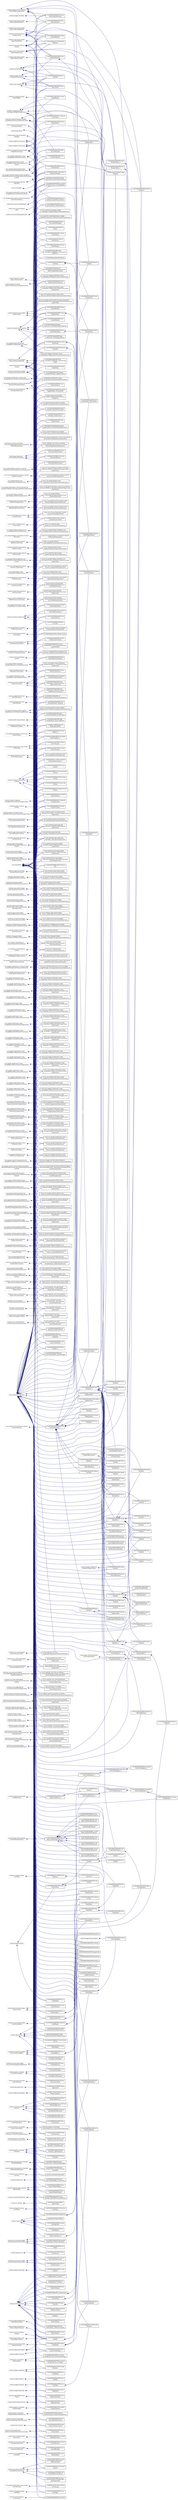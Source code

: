 digraph "Graphical Class Hierarchy"
{
 // LATEX_PDF_SIZE
  edge [fontname="Helvetica",fontsize="10",labelfontname="Helvetica",labelfontsize="10"];
  node [fontname="Helvetica",fontsize="10",shape=record];
  rankdir="LR";
  Node1 [label="android.view.View.Accessibility\lDelegate",height=0.2,width=0.4,color="grey75", fillcolor="white", style="filled",tooltip=" "];
  Node1 -> Node0 [dir="back",color="midnightblue",fontsize="10",style="solid",fontname="Helvetica"];
  Node0 [label="crc643f46942d9dd1fff9.Entry\lAccessibilityDelegate",height=0.2,width=0.4,color="black", fillcolor="white", style="filled",URL="$classcrc643f46942d9dd1fff9_1_1_entry_accessibility_delegate.html",tooltip=" "];
  Node3 [label="androidx.core.view.accessibility.\lAccessibilityManagerCompat.Accessibility\lStateChangeListener",height=0.2,width=0.4,color="grey75", fillcolor="white", style="filled",tooltip=" "];
  Node3 -> Node4 [dir="back",color="midnightblue",fontsize="10",style="solid",fontname="Helvetica"];
  Node4 [label="mono.androidx.core.view.accessibility.\lAccessibilityManagerCompat_Accessibility\lStateChangeListenerImplementor",height=0.2,width=0.4,color="black", fillcolor="white", style="filled",URL="$classmono_1_1androidx_1_1core_1_1view_1_1accessibility_1_1_accessibility_manager_compat___access0c1cd20275a94ea1252ec630cabd7653.html",tooltip=" "];
  Node5 [label="android.app.Activity",height=0.2,width=0.4,color="grey75", fillcolor="white", style="filled",tooltip=" "];
  Node5 -> Node6 [dir="back",color="midnightblue",fontsize="10",style="solid",fontname="Helvetica"];
  Node6 [label="crc643f46942d9dd1fff9.Forms\lApplicationActivity",height=0.2,width=0.4,color="black", fillcolor="white", style="filled",URL="$classcrc643f46942d9dd1fff9_1_1_forms_application_activity.html",tooltip=" "];
  Node6 -> Node7 [dir="back",color="midnightblue",fontsize="10",style="solid",fontname="Helvetica"];
  Node7 [label="crc643f46942d9dd1fff9.Android\lActivity",height=0.2,width=0.4,color="black", fillcolor="white", style="filled",URL="$classcrc643f46942d9dd1fff9_1_1_android_activity.html",tooltip=" "];
  Node5 -> Node8 [dir="back",color="midnightblue",fontsize="10",style="solid",fontname="Helvetica"];
  Node8 [label="crc646957603ea1820544.Media\lPickerActivity",height=0.2,width=0.4,color="black", fillcolor="white", style="filled",URL="$classcrc646957603ea1820544_1_1_media_picker_activity.html",tooltip=" "];
  Node5 -> Node9 [dir="back",color="midnightblue",fontsize="10",style="solid",fontname="Helvetica"];
  Node9 [label="crc64a0e0a82d0db9a07d.Intermediate\lActivity",height=0.2,width=0.4,color="black", fillcolor="white", style="filled",URL="$classcrc64a0e0a82d0db9a07d_1_1_intermediate_activity.html",tooltip=" "];
  Node5 -> Node10 [dir="back",color="midnightblue",fontsize="10",style="solid",fontname="Helvetica"];
  Node10 [label="crc64a0e0a82d0db9a07d.Web\lAuthenticatorCallbackActivity",height=0.2,width=0.4,color="black", fillcolor="white", style="filled",URL="$classcrc64a0e0a82d0db9a07d_1_1_web_authenticator_callback_activity.html",tooltip=" "];
  Node5 -> Node11 [dir="back",color="midnightblue",fontsize="10",style="solid",fontname="Helvetica"];
  Node11 [label="crc64a0e0a82d0db9a07d.Web\lAuthenticatorIntermediateActivity",height=0.2,width=0.4,color="black", fillcolor="white", style="filled",URL="$classcrc64a0e0a82d0db9a07d_1_1_web_authenticator_intermediate_activity.html",tooltip=" "];
  Node12 [label="android.app.Application.\lActivityLifecycleCallbacks",height=0.2,width=0.4,color="grey75", fillcolor="white", style="filled",tooltip=" "];
  Node12 -> Node13 [dir="back",color="midnightblue",fontsize="10",style="solid",fontname="Helvetica"];
  Node13 [label="crc64435a5ac349fa9fda.Activity\lLifecycleContextListener",height=0.2,width=0.4,color="black", fillcolor="white", style="filled",URL="$classcrc64435a5ac349fa9fda_1_1_activity_lifecycle_context_listener.html",tooltip=" "];
  Node12 -> Node14 [dir="back",color="midnightblue",fontsize="10",style="solid",fontname="Helvetica"];
  Node14 [label="crc64692a67b1ffd85ce9.Activity\lLifecycleCallbacks",height=0.2,width=0.4,color="black", fillcolor="white", style="filled",URL="$classcrc64692a67b1ffd85ce9_1_1_activity_lifecycle_callbacks.html",tooltip=" "];
  Node12 -> Node15 [dir="back",color="midnightblue",fontsize="10",style="solid",fontname="Helvetica"];
  Node15 [label="crc64a0e0a82d0db9a07d.Activity\lLifecycleContextListener",height=0.2,width=0.4,color="black", fillcolor="white", style="filled",URL="$classcrc64a0e0a82d0db9a07d_1_1_activity_lifecycle_context_listener.html",tooltip=" "];
  Node16 [label="androidx.recyclerview.widget.\lRecyclerView.Adapter",height=0.2,width=0.4,color="grey75", fillcolor="white", style="filled",tooltip=" "];
  Node16 -> Node17 [dir="back",color="midnightblue",fontsize="10",style="solid",fontname="Helvetica"];
  Node17 [label="crc643f46942d9dd1fff9.Empty\lViewAdapter",height=0.2,width=0.4,color="black", fillcolor="white", style="filled",URL="$classcrc643f46942d9dd1fff9_1_1_empty_view_adapter.html",tooltip=" "];
  Node16 -> Node18 [dir="back",color="midnightblue",fontsize="10",style="solid",fontname="Helvetica"];
  Node18 [label="crc643f46942d9dd1fff9.Items\lViewAdapter_2",height=0.2,width=0.4,color="black", fillcolor="white", style="filled",URL="$classcrc643f46942d9dd1fff9_1_1_items_view_adapter__2.html",tooltip=" "];
  Node18 -> Node19 [dir="back",color="midnightblue",fontsize="10",style="solid",fontname="Helvetica"];
  Node19 [label="crc6414252951f3f66c67.Carousel\lViewAdapter_2",height=0.2,width=0.4,color="black", fillcolor="white", style="filled",URL="$classcrc6414252951f3f66c67_1_1_carousel_view_adapter__2.html",tooltip=" "];
  Node18 -> Node20 [dir="back",color="midnightblue",fontsize="10",style="solid",fontname="Helvetica"];
  Node20 [label="crc643f46942d9dd1fff9.Structured\lItemsViewAdapter_2",height=0.2,width=0.4,color="black", fillcolor="white", style="filled",URL="$classcrc643f46942d9dd1fff9_1_1_structured_items_view_adapter__2.html",tooltip=" "];
  Node20 -> Node21 [dir="back",color="midnightblue",fontsize="10",style="solid",fontname="Helvetica"];
  Node21 [label="crc643f46942d9dd1fff9.Selectable\lItemsViewAdapter_2",height=0.2,width=0.4,color="black", fillcolor="white", style="filled",URL="$classcrc643f46942d9dd1fff9_1_1_selectable_items_view_adapter__2.html",tooltip=" "];
  Node21 -> Node22 [dir="back",color="midnightblue",fontsize="10",style="solid",fontname="Helvetica"];
  Node22 [label="crc643f46942d9dd1fff9.Groupable\lItemsViewAdapter_2",height=0.2,width=0.4,color="black", fillcolor="white", style="filled",URL="$classcrc643f46942d9dd1fff9_1_1_groupable_items_view_adapter__2.html",tooltip=" "];
  Node16 -> Node23 [dir="back",color="midnightblue",fontsize="10",style="solid",fontname="Helvetica"];
  Node23 [label="crc643f46942d9dd1fff9.Shell\lFlyoutRecyclerAdapter",height=0.2,width=0.4,color="black", fillcolor="white", style="filled",URL="$classcrc643f46942d9dd1fff9_1_1_shell_flyout_recycler_adapter.html",tooltip=" "];
  Node24 [label="androidx.recyclerview.widget.\lRecyclerView.AdapterDataObserver",height=0.2,width=0.4,color="grey75", fillcolor="white", style="filled",tooltip=" "];
  Node24 -> Node25 [dir="back",color="midnightblue",fontsize="10",style="solid",fontname="Helvetica"];
  Node25 [label="crc643f46942d9dd1fff9.Data\lChangeObserver",height=0.2,width=0.4,color="black", fillcolor="white", style="filled",URL="$classcrc643f46942d9dd1fff9_1_1_data_change_observer.html",tooltip=" "];
  Node28 [label="com.google.firebase.analytics.connector.\lAnalyticsConnector.AnalyticsConnectorListener",height=0.2,width=0.4,color="grey75", fillcolor="white", style="filled",tooltip=" "];
  Node28 -> Node29 [dir="back",color="midnightblue",fontsize="10",style="solid",fontname="Helvetica"];
  Node29 [label="mono.com.google.firebase.analytics.connector.\lAnalyticsConnector_AnalyticsConnectorListener\lImplementor",height=0.2,width=0.4,color="black", fillcolor="white", style="filled",URL="$classmono_1_1com_1_1google_1_1firebase_1_1analytics_1_1connector_1_1_analytics_connector___analy140d05802f4e0e1108699105b1213a5a.html",tooltip=" "];
  Node30 [label="com.microsoft.appcenter.analytics.channel.\lAnalyticsListener",height=0.2,width=0.4,color="grey75", fillcolor="white", style="filled",tooltip=" "];
  Node30 -> Node31 [dir="back",color="midnightblue",fontsize="10",style="solid",fontname="Helvetica"];
  Node31 [label="mono.com.microsoft.appcenter.analytics.channel.\lAnalyticsListenerImplementor",height=0.2,width=0.4,color="black", fillcolor="white", style="filled",URL="$classmono_1_1com_1_1microsoft_1_1appcenter_1_1analytics_1_1channel_1_1_analytics_listener_implementor.html",tooltip=" "];
  Node33 [label="android.graphics.drawable.\lAnimationDrawable",height=0.2,width=0.4,color="grey75", fillcolor="white", style="filled",tooltip=" "];
  Node33 -> Node34 [dir="back",color="midnightblue",fontsize="10",style="solid",fontname="Helvetica"];
  Node34 [label="crc643f46942d9dd1fff9.Color\lChangeRevealDrawable",height=0.2,width=0.4,color="black", fillcolor="white", style="filled",URL="$classcrc643f46942d9dd1fff9_1_1_color_change_reveal_drawable.html",tooltip=" "];
  Node33 -> Node35 [dir="back",color="midnightblue",fontsize="10",style="solid",fontname="Helvetica"];
  Node35 [label="crc643f46942d9dd1fff9.Forms\lAnimationDrawable",height=0.2,width=0.4,color="black", fillcolor="white", style="filled",URL="$classcrc643f46942d9dd1fff9_1_1_forms_animation_drawable.html",tooltip=" "];
  Node36 [label="android.view.animation.Animation.\lAnimationListener",height=0.2,width=0.4,color="grey75", fillcolor="white", style="filled",tooltip=" "];
  Node36 -> Node37 [dir="back",color="midnightblue",fontsize="10",style="solid",fontname="Helvetica"];
  Node37 [label="crc643f46942d9dd1fff9.Shell\lContentFragment",height=0.2,width=0.4,color="black", fillcolor="white", style="filled",URL="$classcrc643f46942d9dd1fff9_1_1_shell_content_fragment.html",tooltip=" "];
  Node39 [label="android.animation.Animator\lListenerAdapter",height=0.2,width=0.4,color="grey75", fillcolor="white", style="filled",tooltip=" "];
  Node39 -> Node40 [dir="back",color="midnightblue",fontsize="10",style="solid",fontname="Helvetica"];
  Node40 [label="crc643f46942d9dd1fff9.Generic\lAnimatorListener",height=0.2,width=0.4,color="black", fillcolor="white", style="filled",URL="$classcrc643f46942d9dd1fff9_1_1_generic_animator_listener.html",tooltip=" "];
  Node41 [label="androidx.appcompat.app.App\lCompatActivity",height=0.2,width=0.4,color="grey75", fillcolor="white", style="filled",tooltip=" "];
  Node41 -> Node42 [dir="back",color="midnightblue",fontsize="10",style="solid",fontname="Helvetica"];
  Node42 [label="crc643f46942d9dd1fff9.Forms\lAppCompatActivity",height=0.2,width=0.4,color="black", fillcolor="white", style="filled",URL="$classcrc643f46942d9dd1fff9_1_1_forms_app_compat_activity.html",tooltip=" "];
  Node42 -> Node43 [dir="back",color="midnightblue",fontsize="10",style="solid",fontname="Helvetica"];
  Node43 [label="crc6473473cbc676e88c0.Main\lActivity",height=0.2,width=0.4,color="black", fillcolor="white", style="filled",URL="$classcrc6473473cbc676e88c0_1_1_main_activity.html",tooltip=" "];
  Node44 [label="androidx.appcompat.widget.\lAppCompatButton",height=0.2,width=0.4,color="grey75", fillcolor="white", style="filled",tooltip=" "];
  Node44 -> Node45 [dir="back",color="midnightblue",fontsize="10",style="solid",fontname="Helvetica"];
  Node45 [label="crc64ee486da937c010f4.Button\lRenderer",height=0.2,width=0.4,color="black", fillcolor="white", style="filled",URL="$classcrc64ee486da937c010f4_1_1_button_renderer.html",tooltip=" "];
  Node46 [label="androidx.appcompat.widget.\lAppCompatCheckBox",height=0.2,width=0.4,color="grey75", fillcolor="white", style="filled",tooltip=" "];
  Node46 -> Node47 [dir="back",color="midnightblue",fontsize="10",style="solid",fontname="Helvetica"];
  Node47 [label="crc643f46942d9dd1fff9.Check\lBoxRendererBase",height=0.2,width=0.4,color="black", fillcolor="white", style="filled",URL="$classcrc643f46942d9dd1fff9_1_1_check_box_renderer_base.html",tooltip=" "];
  Node47 -> Node48 [dir="back",color="midnightblue",fontsize="10",style="solid",fontname="Helvetica"];
  Node48 [label="crc643f46942d9dd1fff9.Check\lBoxRenderer",height=0.2,width=0.4,color="black", fillcolor="white", style="filled",URL="$classcrc643f46942d9dd1fff9_1_1_check_box_renderer.html",tooltip=" "];
  Node49 [label="androidx.appcompat.app.App\lCompatDialogFragment",height=0.2,width=0.4,color="grey75", fillcolor="white", style="filled",tooltip=" "];
  Node49 -> Node50 [dir="back",color="midnightblue",fontsize="10",style="solid",fontname="Helvetica"];
  Node50 [label="crc64b76f6e8b2d8c8db1.Abstract\lAppCompatDialogFragment_1",height=0.2,width=0.4,color="black", fillcolor="white", style="filled",URL="$classcrc64b76f6e8b2d8c8db1_1_1_abstract_app_compat_dialog_fragment__1.html",tooltip=" "];
  Node50 -> Node51 [dir="back",color="midnightblue",fontsize="10",style="solid",fontname="Helvetica"];
  Node51 [label="crc64b76f6e8b2d8c8db1.Action\lSheetAppCompatDialogFragment",height=0.2,width=0.4,color="black", fillcolor="white", style="filled",URL="$classcrc64b76f6e8b2d8c8db1_1_1_action_sheet_app_compat_dialog_fragment.html",tooltip=" "];
  Node50 -> Node52 [dir="back",color="midnightblue",fontsize="10",style="solid",fontname="Helvetica"];
  Node52 [label="crc64b76f6e8b2d8c8db1.Alert\lAppCompatDialogFragment",height=0.2,width=0.4,color="black", fillcolor="white", style="filled",URL="$classcrc64b76f6e8b2d8c8db1_1_1_alert_app_compat_dialog_fragment.html",tooltip=" "];
  Node50 -> Node53 [dir="back",color="midnightblue",fontsize="10",style="solid",fontname="Helvetica"];
  Node53 [label="crc64b76f6e8b2d8c8db1.Bottom\lSheetDialogFragment",height=0.2,width=0.4,color="black", fillcolor="white", style="filled",URL="$classcrc64b76f6e8b2d8c8db1_1_1_bottom_sheet_dialog_fragment.html",tooltip=" "];
  Node50 -> Node54 [dir="back",color="midnightblue",fontsize="10",style="solid",fontname="Helvetica"];
  Node54 [label="crc64b76f6e8b2d8c8db1.Confirm\lAppCompatDialogFragment",height=0.2,width=0.4,color="black", fillcolor="white", style="filled",URL="$classcrc64b76f6e8b2d8c8db1_1_1_confirm_app_compat_dialog_fragment.html",tooltip=" "];
  Node50 -> Node55 [dir="back",color="midnightblue",fontsize="10",style="solid",fontname="Helvetica"];
  Node55 [label="crc64b76f6e8b2d8c8db1.Date\lAppCompatDialogFragment",height=0.2,width=0.4,color="black", fillcolor="white", style="filled",URL="$classcrc64b76f6e8b2d8c8db1_1_1_date_app_compat_dialog_fragment.html",tooltip=" "];
  Node50 -> Node56 [dir="back",color="midnightblue",fontsize="10",style="solid",fontname="Helvetica"];
  Node56 [label="crc64b76f6e8b2d8c8db1.Login\lAppCompatDialogFragment",height=0.2,width=0.4,color="black", fillcolor="white", style="filled",URL="$classcrc64b76f6e8b2d8c8db1_1_1_login_app_compat_dialog_fragment.html",tooltip=" "];
  Node50 -> Node57 [dir="back",color="midnightblue",fontsize="10",style="solid",fontname="Helvetica"];
  Node57 [label="crc64b76f6e8b2d8c8db1.Prompt\lAppCompatDialogFragment",height=0.2,width=0.4,color="black", fillcolor="white", style="filled",URL="$classcrc64b76f6e8b2d8c8db1_1_1_prompt_app_compat_dialog_fragment.html",tooltip=" "];
  Node50 -> Node58 [dir="back",color="midnightblue",fontsize="10",style="solid",fontname="Helvetica"];
  Node58 [label="crc64b76f6e8b2d8c8db1.Time\lAppCompatDialogFragment",height=0.2,width=0.4,color="black", fillcolor="white", style="filled",URL="$classcrc64b76f6e8b2d8c8db1_1_1_time_app_compat_dialog_fragment.html",tooltip=" "];
  Node59 [label="androidx.appcompat.widget.\lAppCompatImageButton",height=0.2,width=0.4,color="grey75", fillcolor="white", style="filled",tooltip=" "];
  Node59 -> Node60 [dir="back",color="midnightblue",fontsize="10",style="solid",fontname="Helvetica"];
  Node60 [label="crc643f46942d9dd1fff9.Image\lButtonRenderer",height=0.2,width=0.4,color="black", fillcolor="white", style="filled",URL="$classcrc643f46942d9dd1fff9_1_1_image_button_renderer.html",tooltip=" "];
  Node61 [label="androidx.appcompat.widget.\lAppCompatRadioButton",height=0.2,width=0.4,color="grey75", fillcolor="white", style="filled",tooltip=" "];
  Node61 -> Node62 [dir="back",color="midnightblue",fontsize="10",style="solid",fontname="Helvetica"];
  Node62 [label="crc643f46942d9dd1fff9.Radio\lButtonRenderer",height=0.2,width=0.4,color="black", fillcolor="white", style="filled",URL="$classcrc643f46942d9dd1fff9_1_1_radio_button_renderer.html",tooltip=" "];
  Node64 [label="android.app.Application",height=0.2,width=0.4,color="grey75", fillcolor="white", style="filled",tooltip=" "];
  Node64 -> Node65 [dir="back",color="midnightblue",fontsize="10",style="solid",fontname="Helvetica"];
  Node65 [label="crc6410ae41031c958871.Main\lApplication",height=0.2,width=0.4,color="black", fillcolor="white", style="filled",URL="$classcrc6410ae41031c958871_1_1_main_application.html",tooltip=" "];
  Node72 [label="android.widget.ArrayAdapter",height=0.2,width=0.4,color="grey75", fillcolor="white", style="filled",tooltip=" "];
  Node72 -> Node73 [dir="back",color="midnightblue",fontsize="10",style="solid",fontname="Helvetica"];
  Node73 [label="crc6439b217bab7914f95.Action\lSheetListAdapter",height=0.2,width=0.4,color="black", fillcolor="white", style="filled",URL="$classcrc6439b217bab7914f95_1_1_action_sheet_list_adapter.html",tooltip=" "];
  Node75 [label="com.google.firebase.auth.\lFirebaseAuth.AuthStateListener",height=0.2,width=0.4,color="grey75", fillcolor="white", style="filled",tooltip=" "];
  Node75 -> Node76 [dir="back",color="midnightblue",fontsize="10",style="solid",fontname="Helvetica"];
  Node76 [label="mono.com.google.firebase.auth.\lFirebaseAuth_AuthStateListenerImplementor",height=0.2,width=0.4,color="black", fillcolor="white", style="filled",URL="$classmono_1_1com_1_1google_1_1firebase_1_1auth_1_1_firebase_auth___auth_state_listener_implementor.html",tooltip=" "];
  Node77 [label="com.google.android.gms.common.api.internal.\lBackgroundDetector.BackgroundStateChangeListener",height=0.2,width=0.4,color="grey75", fillcolor="white", style="filled",tooltip=" "];
  Node77 -> Node78 [dir="back",color="midnightblue",fontsize="10",style="solid",fontname="Helvetica"];
  Node78 [label="mono.com.google.android.gms.common.api.internal.\lBackgroundDetector_BackgroundStateChangeListener\lImplementor",height=0.2,width=0.4,color="black", fillcolor="white", style="filled",URL="$classmono_1_1com_1_1google_1_1android_1_1gms_1_1common_1_1api_1_1internal_1_1_background_detecto64da446698e97cb6a400d9d5c4677c5c.html",tooltip=" "];
  Node79 [label="com.google.firebase.Firebase\lApp.BackgroundStateChangeListener",height=0.2,width=0.4,color="grey75", fillcolor="white", style="filled",tooltip=" "];
  Node79 -> Node80 [dir="back",color="midnightblue",fontsize="10",style="solid",fontname="Helvetica"];
  Node80 [label="mono.com.google.firebase.\lFirebaseApp_BackgroundStateChange\lListenerImplementor",height=0.2,width=0.4,color="black", fillcolor="white", style="filled",URL="$classmono_1_1com_1_1google_1_1firebase_1_1_firebase_app___background_state_change_listener_implementor.html",tooltip=" "];
  Node81 [label="android.widget.BaseAdapter",height=0.2,width=0.4,color="grey75", fillcolor="white", style="filled",tooltip=" "];
  Node81 -> Node82 [dir="back",color="midnightblue",fontsize="10",style="solid",fontname="Helvetica"];
  Node82 [label="crc643f46942d9dd1fff9.Cell\lAdapter",height=0.2,width=0.4,color="black", fillcolor="white", style="filled",URL="$classcrc643f46942d9dd1fff9_1_1_cell_adapter.html",tooltip=" "];
  Node82 -> Node83 [dir="back",color="midnightblue",fontsize="10",style="solid",fontname="Helvetica"];
  Node83 [label="crc643f46942d9dd1fff9.List\lViewAdapter",height=0.2,width=0.4,color="black", fillcolor="white", style="filled",URL="$classcrc643f46942d9dd1fff9_1_1_list_view_adapter.html",tooltip=" "];
  Node83 -> Node84 [dir="back",color="midnightblue",fontsize="10",style="solid",fontname="Helvetica"];
  Node84 [label="crc643f46942d9dd1fff9.Grouped\lListViewAdapter",height=0.2,width=0.4,color="black", fillcolor="white", style="filled",URL="$classcrc643f46942d9dd1fff9_1_1_grouped_list_view_adapter.html",tooltip=" "];
  Node82 -> Node85 [dir="back",color="midnightblue",fontsize="10",style="solid",fontname="Helvetica"];
  Node85 [label="crc643f46942d9dd1fff9.Table\lViewModelRenderer",height=0.2,width=0.4,color="black", fillcolor="white", style="filled",URL="$classcrc643f46942d9dd1fff9_1_1_table_view_model_renderer.html",tooltip=" "];
  Node81 -> Node86 [dir="back",color="midnightblue",fontsize="10",style="solid",fontname="Helvetica"];
  Node86 [label="crc643f46942d9dd1fff9.Shell\lSearchViewAdapter",height=0.2,width=0.4,color="black", fillcolor="white", style="filled",URL="$classcrc643f46942d9dd1fff9_1_1_shell_search_view_adapter.html",tooltip=" "];
  Node87 [label="com.google.android.material.slider.\lBaseOnChangeListener",height=0.2,width=0.4,color="grey75", fillcolor="white", style="filled",tooltip=" "];
  Node87 -> Node88 [dir="back",color="midnightblue",fontsize="10",style="solid",fontname="Helvetica"];
  Node88 [label="mono.com.google.android.material.slider.\lBaseOnChangeListenerImplementor",height=0.2,width=0.4,color="black", fillcolor="white", style="filled",URL="$classmono_1_1com_1_1google_1_1android_1_1material_1_1slider_1_1_base_on_change_listener_implementor.html",tooltip=" "];
  Node89 [label="com.google.android.material.slider.\lBaseOnSliderTouchListener",height=0.2,width=0.4,color="grey75", fillcolor="white", style="filled",tooltip=" "];
  Node89 -> Node90 [dir="back",color="midnightblue",fontsize="10",style="solid",fontname="Helvetica"];
  Node90 [label="mono.com.google.android.material.slider.\lBaseOnSliderTouchListenerImplementor",height=0.2,width=0.4,color="black", fillcolor="white", style="filled",URL="$classmono_1_1com_1_1google_1_1android_1_1material_1_1slider_1_1_base_on_slider_touch_listener_implementor.html",tooltip=" "];
  Node91 [label="com.google.android.material.tabs.\lTabLayout.BaseOnTabSelectedListener",height=0.2,width=0.4,color="grey75", fillcolor="white", style="filled",tooltip=" "];
  Node91 -> Node92 [dir="back",color="midnightblue",fontsize="10",style="solid",fontname="Helvetica"];
  Node92 [label="crc64720bb2db43a66fe9.Tabbed\lPageRenderer",height=0.2,width=0.4,color="black", fillcolor="white", style="filled",URL="$classcrc64720bb2db43a66fe9_1_1_tabbed_page_renderer.html",tooltip=" "];
  Node91 -> Node93 [dir="back",color="midnightblue",fontsize="10",style="solid",fontname="Helvetica"];
  Node93 [label="mono.com.google.android.material.tabs.\lTabLayout_BaseOnTabSelectedListenerImplementor",height=0.2,width=0.4,color="black", fillcolor="white", style="filled",URL="$classmono_1_1com_1_1google_1_1android_1_1material_1_1tabs_1_1_tab_layout___base_on_tab_selected_listener_implementor.html",tooltip=" "];
  Node95 [label="android.content.Broadcast\lReceiver",height=0.2,width=0.4,color="grey75", fillcolor="white", style="filled",tooltip=" "];
  Node95 -> Node96 [dir="back",color="midnightblue",fontsize="10",style="solid",fontname="Helvetica"];
  Node96 [label="crc643f46942d9dd1fff9.Power\lSaveModeBroadcastReceiver",height=0.2,width=0.4,color="black", fillcolor="white", style="filled",URL="$classcrc643f46942d9dd1fff9_1_1_power_save_mode_broadcast_receiver.html",tooltip=" "];
  Node95 -> Node97 [dir="back",color="midnightblue",fontsize="10",style="solid",fontname="Helvetica"];
  Node97 [label="crc64a0e0a82d0db9a07d.Battery\lBroadcastReceiver",height=0.2,width=0.4,color="black", fillcolor="white", style="filled",URL="$classcrc64a0e0a82d0db9a07d_1_1_battery_broadcast_receiver.html",tooltip=" "];
  Node95 -> Node98 [dir="back",color="midnightblue",fontsize="10",style="solid",fontname="Helvetica"];
  Node98 [label="crc64a0e0a82d0db9a07d.Connectivity\lBroadcastReceiver",height=0.2,width=0.4,color="black", fillcolor="white", style="filled",URL="$classcrc64a0e0a82d0db9a07d_1_1_connectivity_broadcast_receiver.html",tooltip=" "];
  Node95 -> Node99 [dir="back",color="midnightblue",fontsize="10",style="solid",fontname="Helvetica"];
  Node99 [label="crc64a0e0a82d0db9a07d.Energy\lSaverBroadcastReceiver",height=0.2,width=0.4,color="black", fillcolor="white", style="filled",URL="$classcrc64a0e0a82d0db9a07d_1_1_energy_saver_broadcast_receiver.html",tooltip=" "];
  Node100 [label="android.view.ActionMode.\lCallback",height=0.2,width=0.4,color="grey75", fillcolor="white", style="filled",tooltip=" "];
  Node100 -> Node82 [dir="back",color="midnightblue",fontsize="10",style="solid",fontname="Helvetica"];
  Node101 [label="androidx.appcompat.view.\lActionMode.Callback",height=0.2,width=0.4,color="grey75", fillcolor="white", style="filled",tooltip=" "];
  Node101 -> Node82 [dir="back",color="midnightblue",fontsize="10",style="solid",fontname="Helvetica"];
  Node102 [label="com.google.android.gms.maps.\lGoogleMap.CancelableCallback",height=0.2,width=0.4,color="grey75", fillcolor="white", style="filled",tooltip=" "];
  Node102 -> Node103 [dir="back",color="midnightblue",fontsize="10",style="solid",fontname="Helvetica"];
  Node103 [label="crc64d32ffa835eadac0e.Delegate\lCancelableCallback",height=0.2,width=0.4,color="black", fillcolor="white", style="filled",URL="$classcrc64d32ffa835eadac0e_1_1_delegate_cancelable_callback.html",tooltip=" "];
  Node104 [label="androidx.cardview.widget.\lCardView",height=0.2,width=0.4,color="grey75", fillcolor="white", style="filled",tooltip=" "];
  Node104 -> Node105 [dir="back",color="midnightblue",fontsize="10",style="solid",fontname="Helvetica"];
  Node105 [label="crc64ee486da937c010f4.Frame\lRenderer",height=0.2,width=0.4,color="black", fillcolor="white", style="filled",URL="$classcrc64ee486da937c010f4_1_1_frame_renderer.html",tooltip=" "];
  Node105 -> Node106 [dir="back",color="midnightblue",fontsize="10",style="solid",fontname="Helvetica"];
  Node106 [label="crc64720bb2db43a66fe9.Frame\lRenderer",height=0.2,width=0.4,color="black", fillcolor="white", style="filled",URL="$classcrc64720bb2db43a66fe9_1_1_frame_renderer.html",tooltip=" "];
  Node107 [label="android.widget.CheckBox",height=0.2,width=0.4,color="grey75", fillcolor="white", style="filled",tooltip=" "];
  Node107 -> Node108 [dir="back",color="midnightblue",fontsize="10",style="solid",fontname="Helvetica"];
  Node108 [label="crc643f46942d9dd1fff9.Check\lBoxDesignerRenderer",height=0.2,width=0.4,color="black", fillcolor="white", style="filled",URL="$classcrc643f46942d9dd1fff9_1_1_check_box_designer_renderer.html",tooltip=" "];
  Node109 [label="com.google.firebase.database.\lChildEventListener",height=0.2,width=0.4,color="grey75", fillcolor="white", style="filled",tooltip=" "];
  Node109 -> Node110 [dir="back",color="midnightblue",fontsize="10",style="solid",fontname="Helvetica"];
  Node110 [label="mono.com.google.firebase.database.\lChildEventListenerImplementor",height=0.2,width=0.4,color="black", fillcolor="white", style="filled",URL="$classmono_1_1com_1_1google_1_1firebase_1_1database_1_1_child_event_listener_implementor.html",tooltip=" "];
  Node111 [label="java.io.Closeable",height=0.2,width=0.4,color="grey75", fillcolor="white", style="filled",tooltip=" "];
  Node111 -> Node112 [dir="back",color="midnightblue",fontsize="10",style="solid",fontname="Helvetica"];
  Node112 [label="crc64350623dcb797cc38.Android\lHttpClientAdapter",height=0.2,width=0.4,color="black", fillcolor="white", style="filled",URL="$classcrc64350623dcb797cc38_1_1_android_http_client_adapter.html",tooltip=" "];
  Node116 [label="com.google.firebase.database.core.\lSyncTree.CompletionListener",height=0.2,width=0.4,color="grey75", fillcolor="white", style="filled",tooltip=" "];
  Node116 -> Node117 [dir="back",color="midnightblue",fontsize="10",style="solid",fontname="Helvetica"];
  Node117 [label="mono.com.google.firebase.database.core.\lSyncTree_CompletionListenerImplementor",height=0.2,width=0.4,color="black", fillcolor="white", style="filled",URL="$classmono_1_1com_1_1google_1_1firebase_1_1database_1_1core_1_1_sync_tree___completion_listener_implementor.html",tooltip=" "];
  Node118 [label="com.google.firebase.database.\lDatabaseReference.CompletionListener",height=0.2,width=0.4,color="grey75", fillcolor="white", style="filled",tooltip=" "];
  Node118 -> Node119 [dir="back",color="midnightblue",fontsize="10",style="solid",fontname="Helvetica"];
  Node119 [label="mono.com.google.firebase.database.\lDatabaseReference_CompletionListener\lImplementor",height=0.2,width=0.4,color="black", fillcolor="white", style="filled",URL="$classmono_1_1com_1_1google_1_1firebase_1_1database_1_1_database_reference___completion_listener_implementor.html",tooltip=" "];
  Node120 [label="com.google.android.gms.common.api.\lGoogleApiClient.ConnectionCallbacks",height=0.2,width=0.4,color="grey75", fillcolor="white", style="filled",tooltip=" "];
  Node120 -> Node121 [dir="back",color="midnightblue",fontsize="10",style="solid",fontname="Helvetica"];
  Node121 [label="crc6434af9c19aa01b597.Google\lApiClientConnectionCallbacksImpl",height=0.2,width=0.4,color="black", fillcolor="white", style="filled",URL="$classcrc6434af9c19aa01b597_1_1_google_api_client_connection_callbacks_impl.html",tooltip=" "];
  Node122 [label="com.google.android.gms.common.api.internal.\lConnectionCallbacks",height=0.2,width=0.4,color="grey75", fillcolor="white", style="filled",tooltip=" "];
  Node122 -> Node121 [dir="back",color="midnightblue",fontsize="10",style="solid",fontname="Helvetica"];
  Node231 [label="androidx.coordinatorlayout.widget.\lCoordinatorLayout",height=0.2,width=0.4,color="grey75", fillcolor="white", style="filled",tooltip=" "];
  Node231 -> Node232 [dir="back",color="midnightblue",fontsize="10",style="solid",fontname="Helvetica"];
  Node232 [label="crc643f46942d9dd1fff9.Shell\lFlyoutLayout",height=0.2,width=0.4,color="black", fillcolor="white", style="filled",URL="$classcrc643f46942d9dd1fff9_1_1_shell_flyout_layout.html",tooltip=" "];
  Node233 [label="com.microsoft.appcenter.crashes.\lCrashesListener",height=0.2,width=0.4,color="grey75", fillcolor="white", style="filled",tooltip=" "];
  Node233 -> Node234 [dir="back",color="midnightblue",fontsize="10",style="solid",fontname="Helvetica"];
  Node234 [label="crc64a4555f9f70c213ae.Crashes\l_AndroidCrashListener",height=0.2,width=0.4,color="black", fillcolor="white", style="filled",URL="$classcrc64a4555f9f70c213ae_1_1_crashes___android_crash_listener.html",tooltip=" "];
  Node233 -> Node235 [dir="back",color="midnightblue",fontsize="10",style="solid",fontname="Helvetica"];
  Node235 [label="mono.com.microsoft.appcenter.crashes.\lCrashesListenerImplementor",height=0.2,width=0.4,color="black", fillcolor="white", style="filled",URL="$classmono_1_1com_1_1microsoft_1_1appcenter_1_1crashes_1_1_crashes_listener_implementor.html",tooltip=" "];
  Node236 [label="androidx.browser.customtabs.\lCustomTabsCallback",height=0.2,width=0.4,color="grey75", fillcolor="white", style="filled",tooltip=" "];
  Node236 -> Node237 [dir="back",color="midnightblue",fontsize="10",style="solid",fontname="Helvetica"];
  Node237 [label="androidx.browser.customtabs.\lCustomTabsClient_CustomTabsCallbackImpl",height=0.2,width=0.4,color="black", fillcolor="white", style="filled",URL="$classandroidx_1_1browser_1_1customtabs_1_1_custom_tabs_client___custom_tabs_callback_impl.html",tooltip=" "];
  Node238 [label="androidx.browser.customtabs.\lCustomTabsServiceConnection",height=0.2,width=0.4,color="grey75", fillcolor="white", style="filled",tooltip=" "];
  Node238 -> Node239 [dir="back",color="midnightblue",fontsize="10",style="solid",fontname="Helvetica"];
  Node239 [label="crc64396a3fe5f8138e3f.Custom\lTabsServiceConnectionImpl",height=0.2,width=0.4,color="black", fillcolor="white", style="filled",URL="$classcrc64396a3fe5f8138e3f_1_1_custom_tabs_service_connection_impl.html",tooltip=" "];
  Node240 [label="android.app.Dialog",height=0.2,width=0.4,color="grey75", fillcolor="white", style="filled",tooltip=" "];
  Node240 -> Node241 [dir="back",color="midnightblue",fontsize="10",style="solid",fontname="Helvetica"];
  Node241 [label="crc643f46942d9dd1fff9.Action\lSheetRenderer",height=0.2,width=0.4,color="black", fillcolor="white", style="filled",URL="$classcrc643f46942d9dd1fff9_1_1_action_sheet_renderer.html",tooltip=" "];
  Node243 [label="android.graphics.drawable.\lDrawable",height=0.2,width=0.4,color="grey75", fillcolor="white", style="filled",tooltip=" "];
  Node243 -> Node244 [dir="back",color="midnightblue",fontsize="10",style="solid",fontname="Helvetica"];
  Node244 [label="crc643f46942d9dd1fff9.Border\lDrawable",height=0.2,width=0.4,color="black", fillcolor="white", style="filled",URL="$classcrc643f46942d9dd1fff9_1_1_border_drawable.html",tooltip=" "];
  Node243 -> Node245 [dir="back",color="midnightblue",fontsize="10",style="solid",fontname="Helvetica"];
  Node245 [label="crc643f46942d9dd1fff9.Frame\lRenderer_FrameDrawable",height=0.2,width=0.4,color="black", fillcolor="white", style="filled",URL="$classcrc643f46942d9dd1fff9_1_1_frame_renderer___frame_drawable.html",tooltip=" "];
  Node243 -> Node246 [dir="back",color="midnightblue",fontsize="10",style="solid",fontname="Helvetica"];
  Node246 [label="crc643f46942d9dd1fff9.Shell\lRenderer_SplitDrawable",height=0.2,width=0.4,color="black", fillcolor="white", style="filled",URL="$classcrc643f46942d9dd1fff9_1_1_shell_renderer___split_drawable.html",tooltip=" "];
  Node248 [label="androidx.appcompat.graphics.drawable.\lDrawableWrapper",height=0.2,width=0.4,color="grey75", fillcolor="white", style="filled",tooltip=" "];
  Node248 -> Node249 [dir="back",color="midnightblue",fontsize="10",style="solid",fontname="Helvetica"];
  Node249 [label="crc643f46942d9dd1fff9.Shell\lSearchView_ClipDrawableWrapper",height=0.2,width=0.4,color="black", fillcolor="white", style="filled",URL="$classcrc643f46942d9dd1fff9_1_1_shell_search_view___clip_drawable_wrapper.html",tooltip=" "];
  Node250 [label="androidx.appcompat.graphics.drawable.\lDrawerArrowDrawable",height=0.2,width=0.4,color="grey75", fillcolor="white", style="filled",tooltip=" "];
  Node250 -> Node251 [dir="back",color="midnightblue",fontsize="10",style="solid",fontname="Helvetica"];
  Node251 [label="crc643f46942d9dd1fff9.Shell\lToolbarTracker_FlyoutIconDrawer\lDrawable",height=0.2,width=0.4,color="black", fillcolor="white", style="filled",URL="$classcrc643f46942d9dd1fff9_1_1_shell_toolbar_tracker___flyout_icon_drawer_drawable.html",tooltip=" "];
  Node252 [label="androidx.drawerlayout.widget.\lDrawerLayout",height=0.2,width=0.4,color="grey75", fillcolor="white", style="filled",tooltip=" "];
  Node252 -> Node253 [dir="back",color="midnightblue",fontsize="10",style="solid",fontname="Helvetica"];
  Node253 [label="crc643f46942d9dd1fff9.Flyout\lPageRenderer",height=0.2,width=0.4,color="black", fillcolor="white", style="filled",URL="$classcrc643f46942d9dd1fff9_1_1_flyout_page_renderer.html",tooltip=" "];
  Node253 -> Node254 [dir="back",color="midnightblue",fontsize="10",style="solid",fontname="Helvetica"];
  Node254 [label="crc64720bb2db43a66fe9.Master\lDetailPageRenderer",height=0.2,width=0.4,color="black", fillcolor="white", style="filled",URL="$classcrc64720bb2db43a66fe9_1_1_master_detail_page_renderer.html",tooltip=" "];
  Node252 -> Node255 [dir="back",color="midnightblue",fontsize="10",style="solid",fontname="Helvetica"];
  Node255 [label="crc643f46942d9dd1fff9.Master\lDetailRenderer",height=0.2,width=0.4,color="black", fillcolor="white", style="filled",URL="$classcrc643f46942d9dd1fff9_1_1_master_detail_renderer.html",tooltip=" "];
  Node252 -> Node256 [dir="back",color="midnightblue",fontsize="10",style="solid",fontname="Helvetica"];
  Node256 [label="crc643f46942d9dd1fff9.Shell\lFlyoutRenderer",height=0.2,width=0.4,color="black", fillcolor="white", style="filled",URL="$classcrc643f46942d9dd1fff9_1_1_shell_flyout_renderer.html",tooltip=" "];
  Node257 [label="androidx.drawerlayout.widget.\lDrawerLayout.DrawerListener",height=0.2,width=0.4,color="grey75", fillcolor="white", style="filled",tooltip=" "];
  Node257 -> Node253 [dir="back",color="midnightblue",fontsize="10",style="solid",fontname="Helvetica"];
  Node257 -> Node255 [dir="back",color="midnightblue",fontsize="10",style="solid",fontname="Helvetica"];
  Node257 -> Node256 [dir="back",color="midnightblue",fontsize="10",style="solid",fontname="Helvetica"];
  Node257 -> Node258 [dir="back",color="midnightblue",fontsize="10",style="solid",fontname="Helvetica"];
  Node258 [label="crc64720bb2db43a66fe9.Navigation\lPageRenderer_DrawerMultiplexedListener",height=0.2,width=0.4,color="black", fillcolor="white", style="filled",URL="$classcrc64720bb2db43a66fe9_1_1_navigation_page_renderer___drawer_multiplexed_listener.html",tooltip=" "];
  Node257 -> Node259 [dir="back",color="midnightblue",fontsize="10",style="solid",fontname="Helvetica"];
  Node259 [label="mono.androidx.drawerlayout.widget.\lDrawerLayout_DrawerListenerImplementor",height=0.2,width=0.4,color="black", fillcolor="white", style="filled",URL="$classmono_1_1androidx_1_1drawerlayout_1_1widget_1_1_drawer_layout___drawer_listener_implementor.html",tooltip=" "];
  Node260 [label="android.widget.EditText",height=0.2,width=0.4,color="grey75", fillcolor="white", style="filled",tooltip=" "];
  Node260 -> Node261 [dir="back",color="midnightblue",fontsize="10",style="solid",fontname="Helvetica"];
  Node261 [label="crc643f46942d9dd1fff9.Entry\lCellEditText",height=0.2,width=0.4,color="black", fillcolor="white", style="filled",URL="$classcrc643f46942d9dd1fff9_1_1_entry_cell_edit_text.html",tooltip=" "];
  Node260 -> Node262 [dir="back",color="midnightblue",fontsize="10",style="solid",fontname="Helvetica"];
  Node262 [label="crc643f46942d9dd1fff9.Forms\lEditTextBase",height=0.2,width=0.4,color="black", fillcolor="white", style="filled",URL="$classcrc643f46942d9dd1fff9_1_1_forms_edit_text_base.html",tooltip=" "];
  Node262 -> Node263 [dir="back",color="midnightblue",fontsize="10",style="solid",fontname="Helvetica"];
  Node263 [label="crc643f46942d9dd1fff9.Forms\lEditText",height=0.2,width=0.4,color="black", fillcolor="white", style="filled",URL="$classcrc643f46942d9dd1fff9_1_1_forms_edit_text.html",tooltip=" "];
  Node263 -> Node264 [dir="back",color="midnightblue",fontsize="10",style="solid",fontname="Helvetica"];
  Node264 [label="crc643f46942d9dd1fff9.Editor\lEditText",height=0.2,width=0.4,color="black", fillcolor="white", style="filled",URL="$classcrc643f46942d9dd1fff9_1_1_editor_edit_text.html",tooltip=" "];
  Node263 -> Node265 [dir="back",color="midnightblue",fontsize="10",style="solid",fontname="Helvetica"];
  Node265 [label="crc643f46942d9dd1fff9.Entry\lEditText",height=0.2,width=0.4,color="black", fillcolor="white", style="filled",URL="$classcrc643f46942d9dd1fff9_1_1_entry_edit_text.html",tooltip=" "];
  Node262 -> Node266 [dir="back",color="midnightblue",fontsize="10",style="solid",fontname="Helvetica"];
  Node266 [label="crc643f46942d9dd1fff9.Picker\lEditText",height=0.2,width=0.4,color="black", fillcolor="white", style="filled",URL="$classcrc643f46942d9dd1fff9_1_1_picker_edit_text.html",tooltip=" "];
  Node269 [label="com.android.volley.Response.\lErrorListener",height=0.2,width=0.4,color="grey75", fillcolor="white", style="filled",tooltip=" "];
  Node269 -> Node270 [dir="back",color="midnightblue",fontsize="10",style="solid",fontname="Helvetica"];
  Node270 [label="mono.com.android.volley.\lResponse_ErrorListenerImplementor",height=0.2,width=0.4,color="black", fillcolor="white", style="filled",URL="$classmono_1_1com_1_1android_1_1volley_1_1_response___error_listener_implementor.html",tooltip=" "];
  Node271 [label="com.google.firebase.database.core.\lEventRegistrationZombieListener",height=0.2,width=0.4,color="grey75", fillcolor="white", style="filled",tooltip=" "];
  Node271 -> Node272 [dir="back",color="midnightblue",fontsize="10",style="solid",fontname="Helvetica"];
  Node272 [label="mono.com.google.firebase.database.core.\lEventRegistrationZombieListenerImplementor",height=0.2,width=0.4,color="black", fillcolor="white", style="filled",URL="$classmono_1_1com_1_1google_1_1firebase_1_1database_1_1core_1_1_event_registration_zombie_listener_implementor.html",tooltip=" "];
  Node273 [label="com.google.firebase.installations.internal.\lFidListener",height=0.2,width=0.4,color="grey75", fillcolor="white", style="filled",tooltip=" "];
  Node273 -> Node274 [dir="back",color="midnightblue",fontsize="10",style="solid",fontname="Helvetica"];
  Node274 [label="mono.com.google.firebase.installations.internal.\lFidListenerImplementor",height=0.2,width=0.4,color="black", fillcolor="white", style="filled",URL="$classmono_1_1com_1_1google_1_1firebase_1_1installations_1_1internal_1_1_fid_listener_implementor.html",tooltip=" "];
  Node275 [label="androidx.core.content.File\lProvider",height=0.2,width=0.4,color="grey75", fillcolor="white", style="filled",tooltip=" "];
  Node275 -> Node276 [dir="back",color="midnightblue",fontsize="10",style="solid",fontname="Helvetica"];
  Node276 [label="xamarin.essentials.fileProvider",height=0.2,width=0.4,color="black", fillcolor="white", style="filled",URL="$classxamarin_1_1essentials_1_1file_provider.html",tooltip=" "];
  Node277 [label="android.widget.Filter",height=0.2,width=0.4,color="grey75", fillcolor="white", style="filled",tooltip=" "];
  Node277 -> Node278 [dir="back",color="midnightblue",fontsize="10",style="solid",fontname="Helvetica"];
  Node278 [label="crc643f46942d9dd1fff9.Shell\lSearchViewAdapter_CustomFilter",height=0.2,width=0.4,color="black", fillcolor="white", style="filled",URL="$classcrc643f46942d9dd1fff9_1_1_shell_search_view_adapter___custom_filter.html",tooltip=" "];
  Node279 [label="android.widget.Filterable",height=0.2,width=0.4,color="grey75", fillcolor="white", style="filled",tooltip=" "];
  Node279 -> Node86 [dir="back",color="midnightblue",fontsize="10",style="solid",fontname="Helvetica"];
  Node280 [label="com.google.firebase.Firebase\lAppLifecycleListener",height=0.2,width=0.4,color="grey75", fillcolor="white", style="filled",tooltip=" "];
  Node280 -> Node281 [dir="back",color="midnightblue",fontsize="10",style="solid",fontname="Helvetica"];
  Node281 [label="mono.com.google.firebase.\lFirebaseAppLifecycleListenerImplementor",height=0.2,width=0.4,color="black", fillcolor="white", style="filled",URL="$classmono_1_1com_1_1google_1_1firebase_1_1_firebase_app_lifecycle_listener_implementor.html",tooltip=" "];
  Node288 [label="com.xamarin.forms.platform.android.\lFormsViewGroup",height=0.2,width=0.4,color="grey75", fillcolor="white", style="filled",tooltip=" "];
  Node288 -> Node289 [dir="back",color="midnightblue",fontsize="10",style="solid",fontname="Helvetica"];
  Node289 [label="crc643f46942d9dd1fff9.Visual\lElementRenderer_1",height=0.2,width=0.4,color="black", fillcolor="white", style="filled",URL="$classcrc643f46942d9dd1fff9_1_1_visual_element_renderer__1.html",tooltip=" "];
  Node289 -> Node290 [dir="back",color="midnightblue",fontsize="10",style="solid",fontname="Helvetica"];
  Node290 [label="crc643f46942d9dd1fff9.Box\lRenderer",height=0.2,width=0.4,color="black", fillcolor="white", style="filled",URL="$classcrc643f46942d9dd1fff9_1_1_box_renderer.html",tooltip=" "];
  Node289 -> Node291 [dir="back",color="midnightblue",fontsize="10",style="solid",fontname="Helvetica"];
  Node291 [label="crc643f46942d9dd1fff9.Carousel\lPageRenderer",height=0.2,width=0.4,color="black", fillcolor="white", style="filled",URL="$classcrc643f46942d9dd1fff9_1_1_carousel_page_renderer.html",tooltip=" "];
  Node289 -> Node292 [dir="back",color="midnightblue",fontsize="10",style="solid",fontname="Helvetica"];
  Node292 [label="crc643f46942d9dd1fff9.Frame\lRenderer",height=0.2,width=0.4,color="black", fillcolor="white", style="filled",URL="$classcrc643f46942d9dd1fff9_1_1_frame_renderer.html",tooltip=" "];
  Node289 -> Node293 [dir="back",color="midnightblue",fontsize="10",style="solid",fontname="Helvetica"];
  Node293 [label="crc643f46942d9dd1fff9.Navigation\lRenderer",height=0.2,width=0.4,color="black", fillcolor="white", style="filled",URL="$classcrc643f46942d9dd1fff9_1_1_navigation_renderer.html",tooltip=" "];
  Node289 -> Node294 [dir="back",color="midnightblue",fontsize="10",style="solid",fontname="Helvetica"];
  Node294 [label="crc643f46942d9dd1fff9.Page\lRenderer",height=0.2,width=0.4,color="black", fillcolor="white", style="filled",URL="$classcrc643f46942d9dd1fff9_1_1_page_renderer.html",tooltip=" "];
  Node294 -> Node295 [dir="back",color="midnightblue",fontsize="10",style="solid",fontname="Helvetica"];
  Node295 [label="crc643dd37f507f3d9710.Popup\lPageRenderer",height=0.2,width=0.4,color="black", fillcolor="white", style="filled",URL="$classcrc643dd37f507f3d9710_1_1_popup_page_renderer.html",tooltip=" "];
  Node294 -> Node296 [dir="back",color="midnightblue",fontsize="10",style="solid",fontname="Helvetica"];
  Node296 [label="crc643f46942d9dd1fff9.Flyout\lPageRendererNonAppCompat",height=0.2,width=0.4,color="black", fillcolor="white", style="filled",URL="$classcrc643f46942d9dd1fff9_1_1_flyout_page_renderer_non_app_compat.html",tooltip=" "];
  Node289 -> Node297 [dir="back",color="midnightblue",fontsize="10",style="solid",fontname="Helvetica"];
  Node297 [label="crc643f46942d9dd1fff9.Platform\l_DefaultRenderer",height=0.2,width=0.4,color="black", fillcolor="white", style="filled",URL="$classcrc643f46942d9dd1fff9_1_1_platform___default_renderer.html",tooltip=" "];
  Node289 -> Node298 [dir="back",color="midnightblue",fontsize="10",style="solid",fontname="Helvetica"];
  Node298 [label="crc643f46942d9dd1fff9.Tabbed\lRenderer",height=0.2,width=0.4,color="black", fillcolor="white", style="filled",URL="$classcrc643f46942d9dd1fff9_1_1_tabbed_renderer.html",tooltip=" "];
  Node289 -> Node299 [dir="back",color="midnightblue",fontsize="10",style="solid",fontname="Helvetica"];
  Node299 [label="crc643f46942d9dd1fff9.View\lRenderer_2",height=0.2,width=0.4,color="black", fillcolor="white", style="filled",URL="$classcrc643f46942d9dd1fff9_1_1_view_renderer__2.html",tooltip=" "];
  Node299 -> Node300 [dir="back",color="midnightblue",fontsize="10",style="solid",fontname="Helvetica"];
  Node300 [label="crc643f46942d9dd1fff9.Activity\lIndicatorRenderer",height=0.2,width=0.4,color="black", fillcolor="white", style="filled",URL="$classcrc643f46942d9dd1fff9_1_1_activity_indicator_renderer.html",tooltip=" "];
  Node299 -> Node301 [dir="back",color="midnightblue",fontsize="10",style="solid",fontname="Helvetica"];
  Node301 [label="crc643f46942d9dd1fff9.Button\lRenderer",height=0.2,width=0.4,color="black", fillcolor="white", style="filled",URL="$classcrc643f46942d9dd1fff9_1_1_button_renderer.html",tooltip=" "];
  Node299 -> Node302 [dir="back",color="midnightblue",fontsize="10",style="solid",fontname="Helvetica"];
  Node302 [label="crc643f46942d9dd1fff9.Date\lPickerRendererBase_1",height=0.2,width=0.4,color="black", fillcolor="white", style="filled",URL="$classcrc643f46942d9dd1fff9_1_1_date_picker_renderer_base__1.html",tooltip=" "];
  Node302 -> Node303 [dir="back",color="midnightblue",fontsize="10",style="solid",fontname="Helvetica"];
  Node303 [label="crc643f46942d9dd1fff9.Date\lPickerRenderer",height=0.2,width=0.4,color="black", fillcolor="white", style="filled",URL="$classcrc643f46942d9dd1fff9_1_1_date_picker_renderer.html",tooltip=" "];
  Node299 -> Node304 [dir="back",color="midnightblue",fontsize="10",style="solid",fontname="Helvetica"];
  Node304 [label="crc643f46942d9dd1fff9.Editor\lRendererBase_1",height=0.2,width=0.4,color="black", fillcolor="white", style="filled",URL="$classcrc643f46942d9dd1fff9_1_1_editor_renderer_base__1.html",tooltip=" "];
  Node304 -> Node305 [dir="back",color="midnightblue",fontsize="10",style="solid",fontname="Helvetica"];
  Node305 [label="crc643f46942d9dd1fff9.Editor\lRenderer",height=0.2,width=0.4,color="black", fillcolor="white", style="filled",URL="$classcrc643f46942d9dd1fff9_1_1_editor_renderer.html",tooltip=" "];
  Node299 -> Node306 [dir="back",color="midnightblue",fontsize="10",style="solid",fontname="Helvetica"];
  Node306 [label="crc643f46942d9dd1fff9.Entry\lRendererBase_1",height=0.2,width=0.4,color="black", fillcolor="white", style="filled",URL="$classcrc643f46942d9dd1fff9_1_1_entry_renderer_base__1.html",tooltip=" "];
  Node306 -> Node307 [dir="back",color="midnightblue",fontsize="10",style="solid",fontname="Helvetica"];
  Node307 [label="crc643f46942d9dd1fff9.Entry\lRenderer",height=0.2,width=0.4,color="black", fillcolor="white", style="filled",URL="$classcrc643f46942d9dd1fff9_1_1_entry_renderer.html",tooltip=" "];
  Node299 -> Node308 [dir="back",color="midnightblue",fontsize="10",style="solid",fontname="Helvetica"];
  Node308 [label="crc643f46942d9dd1fff9.Image\lRenderer",height=0.2,width=0.4,color="black", fillcolor="white", style="filled",URL="$classcrc643f46942d9dd1fff9_1_1_image_renderer.html",tooltip=" "];
  Node299 -> Node309 [dir="back",color="midnightblue",fontsize="10",style="solid",fontname="Helvetica"];
  Node309 [label="crc643f46942d9dd1fff9.Label\lRenderer",height=0.2,width=0.4,color="black", fillcolor="white", style="filled",URL="$classcrc643f46942d9dd1fff9_1_1_label_renderer.html",tooltip=" "];
  Node299 -> Node310 [dir="back",color="midnightblue",fontsize="10",style="solid",fontname="Helvetica"];
  Node310 [label="crc643f46942d9dd1fff9.List\lViewRenderer",height=0.2,width=0.4,color="black", fillcolor="white", style="filled",URL="$classcrc643f46942d9dd1fff9_1_1_list_view_renderer.html",tooltip=" "];
  Node299 -> Node311 [dir="back",color="midnightblue",fontsize="10",style="solid",fontname="Helvetica"];
  Node311 [label="crc643f46942d9dd1fff9.Native\lViewWrapperRenderer",height=0.2,width=0.4,color="black", fillcolor="white", style="filled",URL="$classcrc643f46942d9dd1fff9_1_1_native_view_wrapper_renderer.html",tooltip=" "];
  Node299 -> Node312 [dir="back",color="midnightblue",fontsize="10",style="solid",fontname="Helvetica"];
  Node312 [label="crc643f46942d9dd1fff9.Open\lGLViewRenderer",height=0.2,width=0.4,color="black", fillcolor="white", style="filled",URL="$classcrc643f46942d9dd1fff9_1_1_open_g_l_view_renderer.html",tooltip=" "];
  Node299 -> Node313 [dir="back",color="midnightblue",fontsize="10",style="solid",fontname="Helvetica"];
  Node313 [label="crc643f46942d9dd1fff9.Picker\lRenderer",height=0.2,width=0.4,color="black", fillcolor="white", style="filled",URL="$classcrc643f46942d9dd1fff9_1_1_picker_renderer.html",tooltip=" "];
  Node299 -> Node314 [dir="back",color="midnightblue",fontsize="10",style="solid",fontname="Helvetica"];
  Node314 [label="crc643f46942d9dd1fff9.Progress\lBarRenderer",height=0.2,width=0.4,color="black", fillcolor="white", style="filled",URL="$classcrc643f46942d9dd1fff9_1_1_progress_bar_renderer.html",tooltip=" "];
  Node299 -> Node315 [dir="back",color="midnightblue",fontsize="10",style="solid",fontname="Helvetica"];
  Node315 [label="crc643f46942d9dd1fff9.Search\lBarRenderer",height=0.2,width=0.4,color="black", fillcolor="white", style="filled",URL="$classcrc643f46942d9dd1fff9_1_1_search_bar_renderer.html",tooltip=" "];
  Node299 -> Node316 [dir="back",color="midnightblue",fontsize="10",style="solid",fontname="Helvetica"];
  Node316 [label="crc643f46942d9dd1fff9.Shape\lRenderer_2",height=0.2,width=0.4,color="black", fillcolor="white", style="filled",URL="$classcrc643f46942d9dd1fff9_1_1_shape_renderer__2.html",tooltip=" "];
  Node316 -> Node317 [dir="back",color="midnightblue",fontsize="10",style="solid",fontname="Helvetica"];
  Node317 [label="crc643f46942d9dd1fff9.Ellipse\lRenderer",height=0.2,width=0.4,color="black", fillcolor="white", style="filled",URL="$classcrc643f46942d9dd1fff9_1_1_ellipse_renderer.html",tooltip=" "];
  Node316 -> Node318 [dir="back",color="midnightblue",fontsize="10",style="solid",fontname="Helvetica"];
  Node318 [label="crc643f46942d9dd1fff9.Line\lRenderer",height=0.2,width=0.4,color="black", fillcolor="white", style="filled",URL="$classcrc643f46942d9dd1fff9_1_1_line_renderer.html",tooltip=" "];
  Node316 -> Node319 [dir="back",color="midnightblue",fontsize="10",style="solid",fontname="Helvetica"];
  Node319 [label="crc643f46942d9dd1fff9.Path\lRenderer",height=0.2,width=0.4,color="black", fillcolor="white", style="filled",URL="$classcrc643f46942d9dd1fff9_1_1_path_renderer.html",tooltip=" "];
  Node316 -> Node320 [dir="back",color="midnightblue",fontsize="10",style="solid",fontname="Helvetica"];
  Node320 [label="crc643f46942d9dd1fff9.Polygon\lRenderer",height=0.2,width=0.4,color="black", fillcolor="white", style="filled",URL="$classcrc643f46942d9dd1fff9_1_1_polygon_renderer.html",tooltip=" "];
  Node316 -> Node321 [dir="back",color="midnightblue",fontsize="10",style="solid",fontname="Helvetica"];
  Node321 [label="crc643f46942d9dd1fff9.Polyline\lRenderer",height=0.2,width=0.4,color="black", fillcolor="white", style="filled",URL="$classcrc643f46942d9dd1fff9_1_1_polyline_renderer.html",tooltip=" "];
  Node316 -> Node322 [dir="back",color="midnightblue",fontsize="10",style="solid",fontname="Helvetica"];
  Node322 [label="crc643f46942d9dd1fff9.Rectangle\lRenderer",height=0.2,width=0.4,color="black", fillcolor="white", style="filled",URL="$classcrc643f46942d9dd1fff9_1_1_rectangle_renderer.html",tooltip=" "];
  Node299 -> Node323 [dir="back",color="midnightblue",fontsize="10",style="solid",fontname="Helvetica"];
  Node323 [label="crc643f46942d9dd1fff9.Slider\lRenderer",height=0.2,width=0.4,color="black", fillcolor="white", style="filled",URL="$classcrc643f46942d9dd1fff9_1_1_slider_renderer.html",tooltip=" "];
  Node299 -> Node324 [dir="back",color="midnightblue",fontsize="10",style="solid",fontname="Helvetica"];
  Node324 [label="crc643f46942d9dd1fff9.Stepper\lRenderer",height=0.2,width=0.4,color="black", fillcolor="white", style="filled",URL="$classcrc643f46942d9dd1fff9_1_1_stepper_renderer.html",tooltip=" "];
  Node299 -> Node325 [dir="back",color="midnightblue",fontsize="10",style="solid",fontname="Helvetica"];
  Node325 [label="crc643f46942d9dd1fff9.Swipe\lViewRenderer",height=0.2,width=0.4,color="black", fillcolor="white", style="filled",URL="$classcrc643f46942d9dd1fff9_1_1_swipe_view_renderer.html",tooltip=" "];
  Node299 -> Node326 [dir="back",color="midnightblue",fontsize="10",style="solid",fontname="Helvetica"];
  Node326 [label="crc643f46942d9dd1fff9.Switch\lRenderer",height=0.2,width=0.4,color="black", fillcolor="white", style="filled",URL="$classcrc643f46942d9dd1fff9_1_1_switch_renderer.html",tooltip=" "];
  Node299 -> Node327 [dir="back",color="midnightblue",fontsize="10",style="solid",fontname="Helvetica"];
  Node327 [label="crc643f46942d9dd1fff9.Table\lViewRenderer",height=0.2,width=0.4,color="black", fillcolor="white", style="filled",URL="$classcrc643f46942d9dd1fff9_1_1_table_view_renderer.html",tooltip=" "];
  Node299 -> Node328 [dir="back",color="midnightblue",fontsize="10",style="solid",fontname="Helvetica"];
  Node328 [label="crc643f46942d9dd1fff9.Time\lPickerRendererBase_1",height=0.2,width=0.4,color="black", fillcolor="white", style="filled",URL="$classcrc643f46942d9dd1fff9_1_1_time_picker_renderer_base__1.html",tooltip=" "];
  Node328 -> Node329 [dir="back",color="midnightblue",fontsize="10",style="solid",fontname="Helvetica"];
  Node329 [label="crc643f46942d9dd1fff9.Time\lPickerRenderer",height=0.2,width=0.4,color="black", fillcolor="white", style="filled",URL="$classcrc643f46942d9dd1fff9_1_1_time_picker_renderer.html",tooltip=" "];
  Node299 -> Node330 [dir="back",color="midnightblue",fontsize="10",style="solid",fontname="Helvetica"];
  Node330 [label="crc643f46942d9dd1fff9.View\lRenderer",height=0.2,width=0.4,color="black", fillcolor="white", style="filled",URL="$classcrc643f46942d9dd1fff9_1_1_view_renderer.html",tooltip=" "];
  Node330 -> Node331 [dir="back",color="midnightblue",fontsize="10",style="solid",fontname="Helvetica"];
  Node331 [label="crc640879981a986d658b.Sf\lGradientViewRenderer",height=0.2,width=0.4,color="black", fillcolor="white", style="filled",URL="$classcrc640879981a986d658b_1_1_sf_gradient_view_renderer.html",tooltip=" "];
  Node330 -> Node332 [dir="back",color="midnightblue",fontsize="10",style="solid",fontname="Helvetica"];
  Node332 [label="crc643ddf594df781e5ec.Sf\lBorderRenderer",height=0.2,width=0.4,color="black", fillcolor="white", style="filled",URL="$classcrc643ddf594df781e5ec_1_1_sf_border_renderer.html",tooltip=" "];
  Node330 -> Node333 [dir="back",color="midnightblue",fontsize="10",style="solid",fontname="Helvetica"];
  Node333 [label="crc64eeb36180fe6023e2.Sf\lEffectsViewRenderer",height=0.2,width=0.4,color="black", fillcolor="white", style="filled",URL="$classcrc64eeb36180fe6023e2_1_1_sf_effects_view_renderer.html",tooltip=" "];
  Node330 -> Node334 [dir="back",color="midnightblue",fontsize="10",style="solid",fontname="Helvetica"];
  Node334 [label="crc64f606ab658bf2774f.Sf\lShimmerRenderer",height=0.2,width=0.4,color="black", fillcolor="white", style="filled",URL="$classcrc64f606ab658bf2774f_1_1_sf_shimmer_renderer.html",tooltip=" "];
  Node330 -> Node335 [dir="back",color="midnightblue",fontsize="10",style="solid",fontname="Helvetica"];
  Node335 [label="crc64f606ab658bf2774f.Shimmer\lViewRenderer",height=0.2,width=0.4,color="black", fillcolor="white", style="filled",URL="$classcrc64f606ab658bf2774f_1_1_shimmer_view_renderer.html",tooltip=" "];
  Node299 -> Node336 [dir="back",color="midnightblue",fontsize="10",style="solid",fontname="Helvetica"];
  Node336 [label="crc643f46942d9dd1fff9.Web\lViewRenderer",height=0.2,width=0.4,color="black", fillcolor="white", style="filled",URL="$classcrc643f46942d9dd1fff9_1_1_web_view_renderer.html",tooltip=" "];
  Node299 -> Node337 [dir="back",color="midnightblue",fontsize="10",style="solid",fontname="Helvetica"];
  Node337 [label="crc644103bb497e895a1b.Input\lLayoutBorderRenderer",height=0.2,width=0.4,color="black", fillcolor="white", style="filled",URL="$classcrc644103bb497e895a1b_1_1_input_layout_border_renderer.html",tooltip=" "];
  Node299 -> Node338 [dir="back",color="midnightblue",fontsize="10",style="solid",fontname="Helvetica"];
  Node338 [label="crc644103bb497e895a1b.Input\lLayoutClearButtonViewRenderer",height=0.2,width=0.4,color="black", fillcolor="white", style="filled",URL="$classcrc644103bb497e895a1b_1_1_input_layout_clear_button_view_renderer.html",tooltip=" "];
  Node299 -> Node339 [dir="back",color="midnightblue",fontsize="10",style="solid",fontname="Helvetica"];
  Node339 [label="crc644103bb497e895a1b.Input\lLayoutToggleViewRenderer",height=0.2,width=0.4,color="black", fillcolor="white", style="filled",URL="$classcrc644103bb497e895a1b_1_1_input_layout_toggle_view_renderer.html",tooltip=" "];
  Node299 -> Node340 [dir="back",color="midnightblue",fontsize="10",style="solid",fontname="Helvetica"];
  Node340 [label="crc644103bb497e895a1b.Sf\lTextInputLayoutRenderer",height=0.2,width=0.4,color="black", fillcolor="white", style="filled",URL="$classcrc644103bb497e895a1b_1_1_sf_text_input_layout_renderer.html",tooltip=" "];
  Node299 -> Node341 [dir="back",color="midnightblue",fontsize="10",style="solid",fontname="Helvetica"];
  Node341 [label="crc646e4e3ae19170bac3.Map\lRenderer",height=0.2,width=0.4,color="black", fillcolor="white", style="filled",URL="$classcrc646e4e3ae19170bac3_1_1_map_renderer.html",tooltip=" "];
  Node299 -> Node342 [dir="back",color="midnightblue",fontsize="10",style="solid",fontname="Helvetica"];
  Node342 [label="crc64720bb2db43a66fe9.View\lRenderer_2",height=0.2,width=0.4,color="black", fillcolor="white", style="filled",URL="$classcrc64720bb2db43a66fe9_1_1_view_renderer__2.html",tooltip=" "];
  Node342 -> Node343 [dir="back",color="midnightblue",fontsize="10",style="solid",fontname="Helvetica"];
  Node343 [label="crc64720bb2db43a66fe9.Button\lRenderer",height=0.2,width=0.4,color="black", fillcolor="white", style="filled",URL="$classcrc64720bb2db43a66fe9_1_1_button_renderer.html",tooltip=" "];
  Node342 -> Node344 [dir="back",color="midnightblue",fontsize="10",style="solid",fontname="Helvetica"];
  Node344 [label="crc64720bb2db43a66fe9.Picker\lRendererBase_1",height=0.2,width=0.4,color="black", fillcolor="white", style="filled",URL="$classcrc64720bb2db43a66fe9_1_1_picker_renderer_base__1.html",tooltip=" "];
  Node344 -> Node345 [dir="back",color="midnightblue",fontsize="10",style="solid",fontname="Helvetica"];
  Node345 [label="crc64720bb2db43a66fe9.Picker\lRenderer",height=0.2,width=0.4,color="black", fillcolor="white", style="filled",URL="$classcrc64720bb2db43a66fe9_1_1_picker_renderer.html",tooltip=" "];
  Node342 -> Node346 [dir="back",color="midnightblue",fontsize="10",style="solid",fontname="Helvetica"];
  Node346 [label="crc64720bb2db43a66fe9.Switch\lRenderer",height=0.2,width=0.4,color="black", fillcolor="white", style="filled",URL="$classcrc64720bb2db43a66fe9_1_1_switch_renderer.html",tooltip=" "];
  Node299 -> Node347 [dir="back",color="midnightblue",fontsize="10",style="solid",fontname="Helvetica"];
  Node347 [label="crc64cad742debd39f951.Sf\lPickerRenderer",height=0.2,width=0.4,color="black", fillcolor="white", style="filled",URL="$classcrc64cad742debd39f951_1_1_sf_picker_renderer.html",tooltip=" "];
  Node347 -> Node348 [dir="back",color="midnightblue",fontsize="10",style="solid",fontname="Helvetica"];
  Node348 [label="crc64cad742debd39f951.Material\lSfPickerRenderer",height=0.2,width=0.4,color="black", fillcolor="white", style="filled",URL="$classcrc64cad742debd39f951_1_1_material_sf_picker_renderer.html",tooltip=" "];
  Node289 -> Node349 [dir="back",color="midnightblue",fontsize="10",style="solid",fontname="Helvetica"];
  Node349 [label="crc64720bb2db43a66fe9.Carousel\lPageRenderer",height=0.2,width=0.4,color="black", fillcolor="white", style="filled",URL="$classcrc64720bb2db43a66fe9_1_1_carousel_page_renderer.html",tooltip=" "];
  Node289 -> Node350 [dir="back",color="midnightblue",fontsize="10",style="solid",fontname="Helvetica"];
  Node350 [label="crc64720bb2db43a66fe9.Navigation\lPageRenderer",height=0.2,width=0.4,color="black", fillcolor="white", style="filled",URL="$classcrc64720bb2db43a66fe9_1_1_navigation_page_renderer.html",tooltip=" "];
  Node289 -> Node92 [dir="back",color="midnightblue",fontsize="10",style="solid",fontname="Helvetica"];
  Node351 [label="androidx.fragment.app.Fragment",height=0.2,width=0.4,color="grey75", fillcolor="white", style="filled",tooltip=" "];
  Node351 -> Node352 [dir="back",color="midnightblue",fontsize="10",style="solid",fontname="Helvetica"];
  Node352 [label="crc643f46942d9dd1fff9.Page\lExtensions_EmbeddedFragment",height=0.2,width=0.4,color="black", fillcolor="white", style="filled",URL="$classcrc643f46942d9dd1fff9_1_1_page_extensions___embedded_fragment.html",tooltip=" "];
  Node351 -> Node353 [dir="back",color="midnightblue",fontsize="10",style="solid",fontname="Helvetica"];
  Node353 [label="crc643f46942d9dd1fff9.Page\lExtensions_EmbeddedSupportFragment",height=0.2,width=0.4,color="black", fillcolor="white", style="filled",URL="$classcrc643f46942d9dd1fff9_1_1_page_extensions___embedded_support_fragment.html",tooltip=" "];
  Node351 -> Node37 [dir="back",color="midnightblue",fontsize="10",style="solid",fontname="Helvetica"];
  Node351 -> Node354 [dir="back",color="midnightblue",fontsize="10",style="solid",fontname="Helvetica"];
  Node354 [label="crc643f46942d9dd1fff9.Shell\lItemRendererBase",height=0.2,width=0.4,color="black", fillcolor="white", style="filled",URL="$classcrc643f46942d9dd1fff9_1_1_shell_item_renderer_base.html",tooltip=" "];
  Node354 -> Node355 [dir="back",color="midnightblue",fontsize="10",style="solid",fontname="Helvetica"];
  Node355 [label="crc643f46942d9dd1fff9.Shell\lItemRenderer",height=0.2,width=0.4,color="black", fillcolor="white", style="filled",URL="$classcrc643f46942d9dd1fff9_1_1_shell_item_renderer.html",tooltip=" "];
  Node351 -> Node356 [dir="back",color="midnightblue",fontsize="10",style="solid",fontname="Helvetica"];
  Node356 [label="crc643f46942d9dd1fff9.Shell\lSectionRenderer",height=0.2,width=0.4,color="black", fillcolor="white", style="filled",URL="$classcrc643f46942d9dd1fff9_1_1_shell_section_renderer.html",tooltip=" "];
  Node351 -> Node357 [dir="back",color="midnightblue",fontsize="10",style="solid",fontname="Helvetica"];
  Node357 [label="crc64720bb2db43a66fe9.Fragment\lContainer",height=0.2,width=0.4,color="black", fillcolor="white", style="filled",URL="$classcrc64720bb2db43a66fe9_1_1_fragment_container.html",tooltip=" "];
  Node357 -> Node358 [dir="back",color="midnightblue",fontsize="10",style="solid",fontname="Helvetica"];
  Node358 [label="crc64720bb2db43a66fe9.Shell\lFragmentContainer",height=0.2,width=0.4,color="black", fillcolor="white", style="filled",URL="$classcrc64720bb2db43a66fe9_1_1_shell_fragment_container.html",tooltip=" "];
  Node359 [label="androidx.fragment.app.Fragment\lOnAttachListener",height=0.2,width=0.4,color="grey75", fillcolor="white", style="filled",tooltip=" "];
  Node359 -> Node360 [dir="back",color="midnightblue",fontsize="10",style="solid",fontname="Helvetica"];
  Node360 [label="mono.androidx.fragment.app.\lFragmentOnAttachListenerImplementor",height=0.2,width=0.4,color="black", fillcolor="white", style="filled",URL="$classmono_1_1androidx_1_1fragment_1_1app_1_1_fragment_on_attach_listener_implementor.html",tooltip=" "];
  Node361 [label="androidx.fragment.app.Fragment\lPagerAdapter",height=0.2,width=0.4,color="grey75", fillcolor="white", style="filled",tooltip=" "];
  Node361 -> Node362 [dir="back",color="midnightblue",fontsize="10",style="solid",fontname="Helvetica"];
  Node362 [label="crc643f46942d9dd1fff9.Shell\lFragmentPagerAdapter",height=0.2,width=0.4,color="black", fillcolor="white", style="filled",URL="$classcrc643f46942d9dd1fff9_1_1_shell_fragment_pager_adapter.html",tooltip=" "];
  Node361 -> Node363 [dir="back",color="midnightblue",fontsize="10",style="solid",fontname="Helvetica"];
  Node363 [label="crc64720bb2db43a66fe9.Forms\lFragmentPagerAdapter_1",height=0.2,width=0.4,color="black", fillcolor="white", style="filled",URL="$classcrc64720bb2db43a66fe9_1_1_forms_fragment_pager_adapter__1.html",tooltip=" "];
  Node364 [label="androidx.fragment.app.Fragment\lResultListener",height=0.2,width=0.4,color="grey75", fillcolor="white", style="filled",tooltip=" "];
  Node364 -> Node365 [dir="back",color="midnightblue",fontsize="10",style="solid",fontname="Helvetica"];
  Node365 [label="mono.androidx.fragment.app.\lFragmentResultListenerImplementor",height=0.2,width=0.4,color="black", fillcolor="white", style="filled",URL="$classmono_1_1androidx_1_1fragment_1_1app_1_1_fragment_result_listener_implementor.html",tooltip=" "];
  Node366 [label="android.widget.FrameLayout",height=0.2,width=0.4,color="grey75", fillcolor="white", style="filled",tooltip=" "];
  Node366 -> Node367 [dir="back",color="midnightblue",fontsize="10",style="solid",fontname="Helvetica"];
  Node367 [label="crc643f46942d9dd1fff9.Custom\lFrameLayout",height=0.2,width=0.4,color="black", fillcolor="white", style="filled",URL="$classcrc643f46942d9dd1fff9_1_1_custom_frame_layout.html",tooltip=" "];
  Node366 -> Node368 [dir="back",color="midnightblue",fontsize="10",style="solid",fontname="Helvetica"];
  Node368 [label="crc643f46942d9dd1fff9.Shell\lSearchView",height=0.2,width=0.4,color="black", fillcolor="white", style="filled",URL="$classcrc643f46942d9dd1fff9_1_1_shell_search_view.html",tooltip=" "];
  Node366 -> Node369 [dir="back",color="midnightblue",fontsize="10",style="solid",fontname="Helvetica"];
  Node369 [label="crc645f5d5eaea4c07924.Sf\lPicker",height=0.2,width=0.4,color="black", fillcolor="white", style="filled",URL="$classcrc645f5d5eaea4c07924_1_1_sf_picker.html",tooltip=" "];
  Node370 [label="android.view.GestureDetector",height=0.2,width=0.4,color="grey75", fillcolor="white", style="filled",tooltip=" "];
  Node370 -> Node371 [dir="back",color="midnightblue",fontsize="10",style="solid",fontname="Helvetica"];
  Node371 [label="crc643f46942d9dd1fff9.Gesture\lManager_TapAndPanGestureDetector",height=0.2,width=0.4,color="black", fillcolor="white", style="filled",URL="$classcrc643f46942d9dd1fff9_1_1_gesture_manager___tap_and_pan_gesture_detector.html",tooltip=" "];
  Node375 [label="com.google.firebase.database.core.\lAuthTokenProvider.GetTokenCompletion\lListener",height=0.2,width=0.4,color="grey75", fillcolor="white", style="filled",tooltip=" "];
  Node375 -> Node376 [dir="back",color="midnightblue",fontsize="10",style="solid",fontname="Helvetica"];
  Node376 [label="mono.com.google.firebase.database.core.\lAuthTokenProvider_GetTokenCompletionListener\lImplementor",height=0.2,width=0.4,color="black", fillcolor="white", style="filled",URL="$classmono_1_1com_1_1google_1_1firebase_1_1database_1_1core_1_1_auth_token_provider___get_token_completion_listener_implementor.html",tooltip=" "];
  Node377 [label="com.microsoft.appcenter.channel.\lChannel.GroupListener",height=0.2,width=0.4,color="grey75", fillcolor="white", style="filled",tooltip=" "];
  Node377 -> Node378 [dir="back",color="midnightblue",fontsize="10",style="solid",fontname="Helvetica"];
  Node378 [label="mono.com.microsoft.appcenter.channel.\lChannel_GroupListenerImplementor",height=0.2,width=0.4,color="black", fillcolor="white", style="filled",URL="$classmono_1_1com_1_1microsoft_1_1appcenter_1_1channel_1_1_channel___group_listener_implementor.html",tooltip=" "];
  Node381 [label="android.os.Handler",height=0.2,width=0.4,color="grey75", fillcolor="white", style="filled",tooltip=" "];
  Node381 -> Node382 [dir="back",color="midnightblue",fontsize="10",style="solid",fontname="Helvetica"];
  Node382 [label="androidhud.ProgressWheel\l_SpinHandler",height=0.2,width=0.4,color="black", fillcolor="white", style="filled",URL="$classandroidhud_1_1_progress_wheel___spin_handler.html",tooltip=" "];
  Node385 [label="android.widget.Horizontal\lScrollView",height=0.2,width=0.4,color="grey75", fillcolor="white", style="filled",tooltip=" "];
  Node385 -> Node386 [dir="back",color="midnightblue",fontsize="10",style="solid",fontname="Helvetica"];
  Node386 [label="crc643f46942d9dd1fff9.AHorizontal\lScrollView",height=0.2,width=0.4,color="black", fillcolor="white", style="filled",URL="$classcrc643f46942d9dd1fff9_1_1_a_horizontal_scroll_view.html",tooltip=" "];
  Node387 [label="com.microsoft.appcenter.http.\lHttpClient",height=0.2,width=0.4,color="grey75", fillcolor="white", style="filled",tooltip=" "];
  Node387 -> Node112 [dir="back",color="midnightblue",fontsize="10",style="solid",fontname="Helvetica"];
  Node392 [label="com.google.firebase.auth.\lFirebaseAuth.IdTokenListener",height=0.2,width=0.4,color="grey75", fillcolor="white", style="filled",tooltip=" "];
  Node392 -> Node393 [dir="back",color="midnightblue",fontsize="10",style="solid",fontname="Helvetica"];
  Node393 [label="mono.com.google.firebase.auth.\lFirebaseAuth_IdTokenListenerImplementor",height=0.2,width=0.4,color="black", fillcolor="white", style="filled",URL="$classmono_1_1com_1_1google_1_1firebase_1_1auth_1_1_firebase_auth___id_token_listener_implementor.html",tooltip=" "];
  Node394 [label="com.google.firebase.auth.internal.\lIdTokenListener",height=0.2,width=0.4,color="grey75", fillcolor="white", style="filled",tooltip=" "];
  Node394 -> Node395 [dir="back",color="midnightblue",fontsize="10",style="solid",fontname="Helvetica"];
  Node395 [label="mono.com.google.firebase.auth.internal.\lIdTokenListenerImplementor",height=0.2,width=0.4,color="black", fillcolor="white", style="filled",URL="$classmono_1_1com_1_1google_1_1firebase_1_1auth_1_1internal_1_1_id_token_listener_implementor.html",tooltip=" "];
  Node396 [label="mono.android.IGCUserPeer",height=0.2,width=0.4,color="grey75", fillcolor="white", style="filled",tooltip=" "];
  Node396 -> Node397 [dir="back",color="midnightblue",fontsize="10",style="solid",fontname="Helvetica"];
  Node397 [label="androidhud.ProgressWheel",height=0.2,width=0.4,color="black", fillcolor="white", style="filled",URL="$classandroidhud_1_1_progress_wheel.html",tooltip=" "];
  Node396 -> Node382 [dir="back",color="midnightblue",fontsize="10",style="solid",fontname="Helvetica"];
  Node396 -> Node398 [dir="back",color="midnightblue",fontsize="10",style="solid",fontname="Helvetica"];
  Node398 [label="androidx.appcompat.app.Alert\lDialog_IDialogInterfaceOnCancel\lListenerImplementor",height=0.2,width=0.4,color="black", fillcolor="white", style="filled",URL="$classandroidx_1_1appcompat_1_1app_1_1_alert_dialog___i_dialog_interface_on_cancel_listener_implementor.html",tooltip=" "];
  Node396 -> Node399 [dir="back",color="midnightblue",fontsize="10",style="solid",fontname="Helvetica"];
  Node399 [label="androidx.appcompat.app.Alert\lDialog_IDialogInterfaceOnClickListener\lImplementor",height=0.2,width=0.4,color="black", fillcolor="white", style="filled",URL="$classandroidx_1_1appcompat_1_1app_1_1_alert_dialog___i_dialog_interface_on_click_listener_implementor.html",tooltip=" "];
  Node396 -> Node400 [dir="back",color="midnightblue",fontsize="10",style="solid",fontname="Helvetica"];
  Node400 [label="androidx.appcompat.app.Alert\lDialog_IDialogInterfaceOnMultiChoice\lClickListenerImplementor",height=0.2,width=0.4,color="black", fillcolor="white", style="filled",URL="$classandroidx_1_1appcompat_1_1app_1_1_alert_dialog___i_dialog_interface_on_multi_choice_click_listener_implementor.html",tooltip=" "];
  Node396 -> Node401 [dir="back",color="midnightblue",fontsize="10",style="solid",fontname="Helvetica"];
  Node401 [label="androidx.appcompat.widget.\lToolbar_NavigationOnClickEvent\lDispatcher",height=0.2,width=0.4,color="black", fillcolor="white", style="filled",URL="$classandroidx_1_1appcompat_1_1widget_1_1_toolbar___navigation_on_click_event_dispatcher.html",tooltip=" "];
  Node396 -> Node237 [dir="back",color="midnightblue",fontsize="10",style="solid",fontname="Helvetica"];
  Node396 -> Node402 [dir="back",color="midnightblue",fontsize="10",style="solid",fontname="Helvetica"];
  Node402 [label="com.google.android.material.snackbar.\lSnackbar_SnackbarActionClickImplementor",height=0.2,width=0.4,color="black", fillcolor="white", style="filled",URL="$classcom_1_1google_1_1android_1_1material_1_1snackbar_1_1_snackbar___snackbar_action_click_implementor.html",tooltip=" "];
  Node396 -> Node331 [dir="back",color="midnightblue",fontsize="10",style="solid",fontname="Helvetica"];
  Node396 -> Node65 [dir="back",color="midnightblue",fontsize="10",style="solid",fontname="Helvetica"];
  Node396 -> Node19 [dir="back",color="midnightblue",fontsize="10",style="solid",fontname="Helvetica"];
  Node396 -> Node403 [dir="back",color="midnightblue",fontsize="10",style="solid",fontname="Helvetica"];
  Node403 [label="crc6414252951f3f66c67.Recycler\lViewScrollListener_2",height=0.2,width=0.4,color="black", fillcolor="white", style="filled",URL="$classcrc6414252951f3f66c67_1_1_recycler_view_scroll_listener__2.html",tooltip=" "];
  Node403 -> Node404 [dir="back",color="midnightblue",fontsize="10",style="solid",fontname="Helvetica"];
  Node404 [label="crc643f46942d9dd1fff9.Carousel\lViewRenderer_CarouselViewOnScroll\lListener",height=0.2,width=0.4,color="black", fillcolor="white", style="filled",URL="$classcrc643f46942d9dd1fff9_1_1_carousel_view_renderer___carousel_view_on_scroll_listener.html",tooltip=" "];
  Node396 -> Node121 [dir="back",color="midnightblue",fontsize="10",style="solid",fontname="Helvetica"];
  Node396 -> Node405 [dir="back",color="midnightblue",fontsize="10",style="solid",fontname="Helvetica"];
  Node405 [label="crc6434af9c19aa01b597.Google\lApiClientOnConnectionFailedListenerImpl",height=0.2,width=0.4,color="black", fillcolor="white", style="filled",URL="$classcrc6434af9c19aa01b597_1_1_google_api_client_on_connection_failed_listener_impl.html",tooltip=" "];
  Node396 -> Node112 [dir="back",color="midnightblue",fontsize="10",style="solid",fontname="Helvetica"];
  Node396 -> Node406 [dir="back",color="midnightblue",fontsize="10",style="solid",fontname="Helvetica"];
  Node406 [label="crc64350623dcb797cc38.ServiceCall",height=0.2,width=0.4,color="black", fillcolor="white", style="filled",URL="$classcrc64350623dcb797cc38_1_1_service_call.html",tooltip=" "];
  Node396 -> Node239 [dir="back",color="midnightblue",fontsize="10",style="solid",fontname="Helvetica"];
  Node396 -> Node407 [dir="back",color="midnightblue",fontsize="10",style="solid",fontname="Helvetica"];
  Node407 [label="crc64396a3fe5f8138e3f.Keep\lAliveService",height=0.2,width=0.4,color="black", fillcolor="white", style="filled",URL="$classcrc64396a3fe5f8138e3f_1_1_keep_alive_service.html",tooltip=" "];
  Node396 -> Node73 [dir="back",color="midnightblue",fontsize="10",style="solid",fontname="Helvetica"];
  Node396 -> Node295 [dir="back",color="midnightblue",fontsize="10",style="solid",fontname="Helvetica"];
  Node396 -> Node332 [dir="back",color="midnightblue",fontsize="10",style="solid",fontname="Helvetica"];
  Node396 -> Node386 [dir="back",color="midnightblue",fontsize="10",style="solid",fontname="Helvetica"];
  Node396 -> Node241 [dir="back",color="midnightblue",fontsize="10",style="solid",fontname="Helvetica"];
  Node396 -> Node300 [dir="back",color="midnightblue",fontsize="10",style="solid",fontname="Helvetica"];
  Node396 -> Node7 [dir="back",color="midnightblue",fontsize="10",style="solid",fontname="Helvetica"];
  Node396 -> Node408 [dir="back",color="midnightblue",fontsize="10",style="solid",fontname="Helvetica"];
  Node408 [label="crc643f46942d9dd1fff9.Base\lCellView",height=0.2,width=0.4,color="black", fillcolor="white", style="filled",URL="$classcrc643f46942d9dd1fff9_1_1_base_cell_view.html",tooltip=" "];
  Node408 -> Node409 [dir="back",color="midnightblue",fontsize="10",style="solid",fontname="Helvetica"];
  Node409 [label="crc643f46942d9dd1fff9.Switch\lCellView",height=0.2,width=0.4,color="black", fillcolor="white", style="filled",URL="$classcrc643f46942d9dd1fff9_1_1_switch_cell_view.html",tooltip=" "];
  Node408 -> Node410 [dir="back",color="midnightblue",fontsize="10",style="solid",fontname="Helvetica"];
  Node410 [label="crc643f46942d9dd1fff9.Text\lCellRenderer_TextCellView",height=0.2,width=0.4,color="black", fillcolor="white", style="filled",URL="$classcrc643f46942d9dd1fff9_1_1_text_cell_renderer___text_cell_view.html",tooltip=" "];
  Node396 -> Node244 [dir="back",color="midnightblue",fontsize="10",style="solid",fontname="Helvetica"];
  Node396 -> Node290 [dir="back",color="midnightblue",fontsize="10",style="solid",fontname="Helvetica"];
  Node396 -> Node301 [dir="back",color="midnightblue",fontsize="10",style="solid",fontname="Helvetica"];
  Node396 -> Node411 [dir="back",color="midnightblue",fontsize="10",style="solid",fontname="Helvetica"];
  Node411 [label="crc643f46942d9dd1fff9.Button\lRenderer_ButtonClickListener",height=0.2,width=0.4,color="black", fillcolor="white", style="filled",URL="$classcrc643f46942d9dd1fff9_1_1_button_renderer___button_click_listener.html",tooltip=" "];
  Node396 -> Node412 [dir="back",color="midnightblue",fontsize="10",style="solid",fontname="Helvetica"];
  Node412 [label="crc643f46942d9dd1fff9.Button\lRenderer_ButtonTouchListener",height=0.2,width=0.4,color="black", fillcolor="white", style="filled",URL="$classcrc643f46942d9dd1fff9_1_1_button_renderer___button_touch_listener.html",tooltip=" "];
  Node396 -> Node413 [dir="back",color="midnightblue",fontsize="10",style="solid",fontname="Helvetica"];
  Node413 [label="crc643f46942d9dd1fff9.Carousel\lPageAdapter",height=0.2,width=0.4,color="black", fillcolor="white", style="filled",URL="$classcrc643f46942d9dd1fff9_1_1_carousel_page_adapter.html",tooltip=" "];
  Node396 -> Node291 [dir="back",color="midnightblue",fontsize="10",style="solid",fontname="Helvetica"];
  Node396 -> Node414 [dir="back",color="midnightblue",fontsize="10",style="solid",fontname="Helvetica"];
  Node414 [label="crc643f46942d9dd1fff9.Carousel\lSpacingItemDecoration",height=0.2,width=0.4,color="black", fillcolor="white", style="filled",URL="$classcrc643f46942d9dd1fff9_1_1_carousel_spacing_item_decoration.html",tooltip=" "];
  Node396 -> Node415 [dir="back",color="midnightblue",fontsize="10",style="solid",fontname="Helvetica"];
  Node415 [label="crc643f46942d9dd1fff9.Carousel\lViewRenderer",height=0.2,width=0.4,color="black", fillcolor="white", style="filled",URL="$classcrc643f46942d9dd1fff9_1_1_carousel_view_renderer.html",tooltip=" "];
  Node396 -> Node404 [dir="back",color="midnightblue",fontsize="10",style="solid",fontname="Helvetica"];
  Node396 -> Node416 [dir="back",color="midnightblue",fontsize="10",style="solid",fontname="Helvetica"];
  Node416 [label="crc643f46942d9dd1fff9.Carousel\lViewRenderer_CarouselViewwOnGlobal\lLayoutListener",height=0.2,width=0.4,color="black", fillcolor="white", style="filled",URL="$classcrc643f46942d9dd1fff9_1_1_carousel_view_renderer___carousel_vieww_on_global_layout_listener.html",tooltip=" "];
  Node396 -> Node82 [dir="back",color="midnightblue",fontsize="10",style="solid",fontname="Helvetica"];
  Node396 -> Node417 [dir="back",color="midnightblue",fontsize="10",style="solid",fontname="Helvetica"];
  Node417 [label="crc643f46942d9dd1fff9.Cell\lRenderer_RendererHolder",height=0.2,width=0.4,color="black", fillcolor="white", style="filled",URL="$classcrc643f46942d9dd1fff9_1_1_cell_renderer___renderer_holder.html",tooltip=" "];
  Node396 -> Node418 [dir="back",color="midnightblue",fontsize="10",style="solid",fontname="Helvetica"];
  Node418 [label="crc643f46942d9dd1fff9.Center\lSnapHelper",height=0.2,width=0.4,color="black", fillcolor="white", style="filled",URL="$classcrc643f46942d9dd1fff9_1_1_center_snap_helper.html",tooltip=" "];
  Node396 -> Node108 [dir="back",color="midnightblue",fontsize="10",style="solid",fontname="Helvetica"];
  Node396 -> Node48 [dir="back",color="midnightblue",fontsize="10",style="solid",fontname="Helvetica"];
  Node396 -> Node47 [dir="back",color="midnightblue",fontsize="10",style="solid",fontname="Helvetica"];
  Node396 -> Node419 [dir="back",color="midnightblue",fontsize="10",style="solid",fontname="Helvetica"];
  Node419 [label="crc643f46942d9dd1fff9.Circular\lProgress",height=0.2,width=0.4,color="black", fillcolor="white", style="filled",URL="$classcrc643f46942d9dd1fff9_1_1_circular_progress.html",tooltip=" "];
  Node396 -> Node420 [dir="back",color="midnightblue",fontsize="10",style="solid",fontname="Helvetica"];
  Node420 [label="crc643f46942d9dd1fff9.Collection\lViewRenderer",height=0.2,width=0.4,color="black", fillcolor="white", style="filled",URL="$classcrc643f46942d9dd1fff9_1_1_collection_view_renderer.html",tooltip=" "];
  Node396 -> Node34 [dir="back",color="midnightblue",fontsize="10",style="solid",fontname="Helvetica"];
  Node396 -> Node421 [dir="back",color="midnightblue",fontsize="10",style="solid",fontname="Helvetica"];
  Node421 [label="crc643f46942d9dd1fff9.Conditional\lFocusLayout",height=0.2,width=0.4,color="black", fillcolor="white", style="filled",URL="$classcrc643f46942d9dd1fff9_1_1_conditional_focus_layout.html",tooltip=" "];
  Node396 -> Node422 [dir="back",color="midnightblue",fontsize="10",style="solid",fontname="Helvetica"];
  Node422 [label="crc643f46942d9dd1fff9.ContainerView",height=0.2,width=0.4,color="black", fillcolor="white", style="filled",URL="$classcrc643f46942d9dd1fff9_1_1_container_view.html",tooltip=" "];
  Node422 -> Node423 [dir="back",color="midnightblue",fontsize="10",style="solid",fontname="Helvetica"];
  Node423 [label="crc643f46942d9dd1fff9.Shell\lFlyoutTemplatedContentRenderer\l_HeaderContainer",height=0.2,width=0.4,color="black", fillcolor="white", style="filled",URL="$classcrc643f46942d9dd1fff9_1_1_shell_flyout_templated_content_renderer___header_container.html",tooltip=" "];
  Node396 -> Node367 [dir="back",color="midnightblue",fontsize="10",style="solid",fontname="Helvetica"];
  Node396 -> Node25 [dir="back",color="midnightblue",fontsize="10",style="solid",fontname="Helvetica"];
  Node396 -> Node303 [dir="back",color="midnightblue",fontsize="10",style="solid",fontname="Helvetica"];
  Node396 -> Node302 [dir="back",color="midnightblue",fontsize="10",style="solid",fontname="Helvetica"];
  Node396 -> Node424 [dir="back",color="midnightblue",fontsize="10",style="solid",fontname="Helvetica"];
  Node424 [label="crc643f46942d9dd1fff9.Drag\lAndDropGestureHandler",height=0.2,width=0.4,color="black", fillcolor="white", style="filled",URL="$classcrc643f46942d9dd1fff9_1_1_drag_and_drop_gesture_handler.html",tooltip=" "];
  Node396 -> Node425 [dir="back",color="midnightblue",fontsize="10",style="solid",fontname="Helvetica"];
  Node425 [label="crc643f46942d9dd1fff9.Drag\lAndDropGestureHandler_CustomLocal\lStateData",height=0.2,width=0.4,color="black", fillcolor="white", style="filled",URL="$classcrc643f46942d9dd1fff9_1_1_drag_and_drop_gesture_handler___custom_local_state_data.html",tooltip=" "];
  Node396 -> Node426 [dir="back",color="midnightblue",fontsize="10",style="solid",fontname="Helvetica"];
  Node426 [label="crc643f46942d9dd1fff9.Edge\lSnapHelper",height=0.2,width=0.4,color="black", fillcolor="white", style="filled",URL="$classcrc643f46942d9dd1fff9_1_1_edge_snap_helper.html",tooltip=" "];
  Node426 -> Node427 [dir="back",color="midnightblue",fontsize="10",style="solid",fontname="Helvetica"];
  Node427 [label="crc643f46942d9dd1fff9.End\lSnapHelper",height=0.2,width=0.4,color="black", fillcolor="white", style="filled",URL="$classcrc643f46942d9dd1fff9_1_1_end_snap_helper.html",tooltip=" "];
  Node426 -> Node428 [dir="back",color="midnightblue",fontsize="10",style="solid",fontname="Helvetica"];
  Node428 [label="crc643f46942d9dd1fff9.Start\lSnapHelper",height=0.2,width=0.4,color="black", fillcolor="white", style="filled",URL="$classcrc643f46942d9dd1fff9_1_1_start_snap_helper.html",tooltip=" "];
  Node396 -> Node264 [dir="back",color="midnightblue",fontsize="10",style="solid",fontname="Helvetica"];
  Node396 -> Node305 [dir="back",color="midnightblue",fontsize="10",style="solid",fontname="Helvetica"];
  Node396 -> Node304 [dir="back",color="midnightblue",fontsize="10",style="solid",fontname="Helvetica"];
  Node396 -> Node317 [dir="back",color="midnightblue",fontsize="10",style="solid",fontname="Helvetica"];
  Node396 -> Node429 [dir="back",color="midnightblue",fontsize="10",style="solid",fontname="Helvetica"];
  Node429 [label="crc643f46942d9dd1fff9.EllipseView",height=0.2,width=0.4,color="black", fillcolor="white", style="filled",URL="$classcrc643f46942d9dd1fff9_1_1_ellipse_view.html",tooltip=" "];
  Node396 -> Node17 [dir="back",color="midnightblue",fontsize="10",style="solid",fontname="Helvetica"];
  Node396 -> Node430 [dir="back",color="midnightblue",fontsize="10",style="solid",fontname="Helvetica"];
  Node430 [label="crc643f46942d9dd1fff9.End\lSingleSnapHelper",height=0.2,width=0.4,color="black", fillcolor="white", style="filled",URL="$classcrc643f46942d9dd1fff9_1_1_end_single_snap_helper.html",tooltip=" "];
  Node396 -> Node427 [dir="back",color="midnightblue",fontsize="10",style="solid",fontname="Helvetica"];
  Node396 -> Node0 [dir="back",color="midnightblue",fontsize="10",style="solid",fontname="Helvetica"];
  Node396 -> Node261 [dir="back",color="midnightblue",fontsize="10",style="solid",fontname="Helvetica"];
  Node396 -> Node431 [dir="back",color="midnightblue",fontsize="10",style="solid",fontname="Helvetica"];
  Node431 [label="crc643f46942d9dd1fff9.Entry\lCellView",height=0.2,width=0.4,color="black", fillcolor="white", style="filled",URL="$classcrc643f46942d9dd1fff9_1_1_entry_cell_view.html",tooltip=" "];
  Node396 -> Node265 [dir="back",color="midnightblue",fontsize="10",style="solid",fontname="Helvetica"];
  Node396 -> Node307 [dir="back",color="midnightblue",fontsize="10",style="solid",fontname="Helvetica"];
  Node396 -> Node306 [dir="back",color="midnightblue",fontsize="10",style="solid",fontname="Helvetica"];
  Node396 -> Node432 [dir="back",color="midnightblue",fontsize="10",style="solid",fontname="Helvetica"];
  Node432 [label="crc643f46942d9dd1fff9.Flyout\lPageContainer",height=0.2,width=0.4,color="black", fillcolor="white", style="filled",URL="$classcrc643f46942d9dd1fff9_1_1_flyout_page_container.html",tooltip=" "];
  Node396 -> Node253 [dir="back",color="midnightblue",fontsize="10",style="solid",fontname="Helvetica"];
  Node396 -> Node296 [dir="back",color="midnightblue",fontsize="10",style="solid",fontname="Helvetica"];
  Node396 -> Node433 [dir="back",color="midnightblue",fontsize="10",style="solid",fontname="Helvetica"];
  Node433 [label="crc643f46942d9dd1fff9.Formatted\lStringExtensions_FontSpan",height=0.2,width=0.4,color="black", fillcolor="white", style="filled",URL="$classcrc643f46942d9dd1fff9_1_1_formatted_string_extensions___font_span.html",tooltip=" "];
  Node396 -> Node434 [dir="back",color="midnightblue",fontsize="10",style="solid",fontname="Helvetica"];
  Node434 [label="crc643f46942d9dd1fff9.Formatted\lStringExtensions_LineHeightSpan",height=0.2,width=0.4,color="black", fillcolor="white", style="filled",URL="$classcrc643f46942d9dd1fff9_1_1_formatted_string_extensions___line_height_span.html",tooltip=" "];
  Node396 -> Node435 [dir="back",color="midnightblue",fontsize="10",style="solid",fontname="Helvetica"];
  Node435 [label="crc643f46942d9dd1fff9.Formatted\lStringExtensions_TextDecorationSpan",height=0.2,width=0.4,color="black", fillcolor="white", style="filled",URL="$classcrc643f46942d9dd1fff9_1_1_formatted_string_extensions___text_decoration_span.html",tooltip=" "];
  Node396 -> Node35 [dir="back",color="midnightblue",fontsize="10",style="solid",fontname="Helvetica"];
  Node396 -> Node42 [dir="back",color="midnightblue",fontsize="10",style="solid",fontname="Helvetica"];
  Node396 -> Node6 [dir="back",color="midnightblue",fontsize="10",style="solid",fontname="Helvetica"];
  Node396 -> Node263 [dir="back",color="midnightblue",fontsize="10",style="solid",fontname="Helvetica"];
  Node396 -> Node262 [dir="back",color="midnightblue",fontsize="10",style="solid",fontname="Helvetica"];
  Node396 -> Node436 [dir="back",color="midnightblue",fontsize="10",style="solid",fontname="Helvetica"];
  Node436 [label="crc643f46942d9dd1fff9.Forms\lImageView",height=0.2,width=0.4,color="black", fillcolor="white", style="filled",URL="$classcrc643f46942d9dd1fff9_1_1_forms_image_view.html",tooltip=" "];
  Node396 -> Node437 [dir="back",color="midnightblue",fontsize="10",style="solid",fontname="Helvetica"];
  Node437 [label="crc643f46942d9dd1fff9.Forms\lSeekBar",height=0.2,width=0.4,color="black", fillcolor="white", style="filled",URL="$classcrc643f46942d9dd1fff9_1_1_forms_seek_bar.html",tooltip=" "];
  Node396 -> Node438 [dir="back",color="midnightblue",fontsize="10",style="solid",fontname="Helvetica"];
  Node438 [label="crc643f46942d9dd1fff9.Forms\lTextView",height=0.2,width=0.4,color="black", fillcolor="white", style="filled",URL="$classcrc643f46942d9dd1fff9_1_1_forms_text_view.html",tooltip=" "];
  Node438 -> Node439 [dir="back",color="midnightblue",fontsize="10",style="solid",fontname="Helvetica"];
  Node439 [label="crc64ee486da937c010f4.Label\lRenderer",height=0.2,width=0.4,color="black", fillcolor="white", style="filled",URL="$classcrc64ee486da937c010f4_1_1_label_renderer.html",tooltip=" "];
  Node396 -> Node440 [dir="back",color="midnightblue",fontsize="10",style="solid",fontname="Helvetica"];
  Node440 [label="crc643f46942d9dd1fff9.Forms\lVideoView",height=0.2,width=0.4,color="black", fillcolor="white", style="filled",URL="$classcrc643f46942d9dd1fff9_1_1_forms_video_view.html",tooltip=" "];
  Node396 -> Node441 [dir="back",color="midnightblue",fontsize="10",style="solid",fontname="Helvetica"];
  Node441 [label="crc643f46942d9dd1fff9.Forms\lWebChromeClient",height=0.2,width=0.4,color="black", fillcolor="white", style="filled",URL="$classcrc643f46942d9dd1fff9_1_1_forms_web_chrome_client.html",tooltip=" "];
  Node396 -> Node442 [dir="back",color="midnightblue",fontsize="10",style="solid",fontname="Helvetica"];
  Node442 [label="crc643f46942d9dd1fff9.Forms\lWebViewClient",height=0.2,width=0.4,color="black", fillcolor="white", style="filled",URL="$classcrc643f46942d9dd1fff9_1_1_forms_web_view_client.html",tooltip=" "];
  Node396 -> Node292 [dir="back",color="midnightblue",fontsize="10",style="solid",fontname="Helvetica"];
  Node396 -> Node245 [dir="back",color="midnightblue",fontsize="10",style="solid",fontname="Helvetica"];
  Node396 -> Node40 [dir="back",color="midnightblue",fontsize="10",style="solid",fontname="Helvetica"];
  Node396 -> Node443 [dir="back",color="midnightblue",fontsize="10",style="solid",fontname="Helvetica"];
  Node443 [label="crc643f46942d9dd1fff9.Generic\lGlobalLayoutListener",height=0.2,width=0.4,color="black", fillcolor="white", style="filled",URL="$classcrc643f46942d9dd1fff9_1_1_generic_global_layout_listener.html",tooltip=" "];
  Node396 -> Node444 [dir="back",color="midnightblue",fontsize="10",style="solid",fontname="Helvetica"];
  Node444 [label="crc643f46942d9dd1fff9.Generic\lMenuClickListener",height=0.2,width=0.4,color="black", fillcolor="white", style="filled",URL="$classcrc643f46942d9dd1fff9_1_1_generic_menu_click_listener.html",tooltip=" "];
  Node396 -> Node371 [dir="back",color="midnightblue",fontsize="10",style="solid",fontname="Helvetica"];
  Node396 -> Node445 [dir="back",color="midnightblue",fontsize="10",style="solid",fontname="Helvetica"];
  Node445 [label="crc643f46942d9dd1fff9.Gradient\lStrokeDrawable",height=0.2,width=0.4,color="black", fillcolor="white", style="filled",URL="$classcrc643f46942d9dd1fff9_1_1_gradient_stroke_drawable.html",tooltip=" "];
  Node396 -> Node446 [dir="back",color="midnightblue",fontsize="10",style="solid",fontname="Helvetica"];
  Node446 [label="crc643f46942d9dd1fff9.Gradient\lStrokeDrawable_GradientShaderFactory",height=0.2,width=0.4,color="black", fillcolor="white", style="filled",URL="$classcrc643f46942d9dd1fff9_1_1_gradient_stroke_drawable___gradient_shader_factory.html",tooltip=" "];
  Node396 -> Node447 [dir="back",color="midnightblue",fontsize="10",style="solid",fontname="Helvetica"];
  Node447 [label="crc643f46942d9dd1fff9.Grid\lLayoutSpanSizeLookup",height=0.2,width=0.4,color="black", fillcolor="white", style="filled",URL="$classcrc643f46942d9dd1fff9_1_1_grid_layout_span_size_lookup.html",tooltip=" "];
  Node396 -> Node22 [dir="back",color="midnightblue",fontsize="10",style="solid",fontname="Helvetica"];
  Node396 -> Node448 [dir="back",color="midnightblue",fontsize="10",style="solid",fontname="Helvetica"];
  Node448 [label="crc643f46942d9dd1fff9.Groupable\lItemsViewRenderer_3",height=0.2,width=0.4,color="black", fillcolor="white", style="filled",URL="$classcrc643f46942d9dd1fff9_1_1_groupable_items_view_renderer__3.html",tooltip=" "];
  Node448 -> Node420 [dir="back",color="midnightblue",fontsize="10",style="solid",fontname="Helvetica"];
  Node396 -> Node84 [dir="back",color="midnightblue",fontsize="10",style="solid",fontname="Helvetica"];
  Node396 -> Node60 [dir="back",color="midnightblue",fontsize="10",style="solid",fontname="Helvetica"];
  Node396 -> Node449 [dir="back",color="midnightblue",fontsize="10",style="solid",fontname="Helvetica"];
  Node449 [label="crc643f46942d9dd1fff9.Image\lCache_CacheEntry",height=0.2,width=0.4,color="black", fillcolor="white", style="filled",URL="$classcrc643f46942d9dd1fff9_1_1_image_cache___cache_entry.html",tooltip=" "];
  Node396 -> Node450 [dir="back",color="midnightblue",fontsize="10",style="solid",fontname="Helvetica"];
  Node450 [label="crc643f46942d9dd1fff9.Image\lCache_FormsLruCache",height=0.2,width=0.4,color="black", fillcolor="white", style="filled",URL="$classcrc643f46942d9dd1fff9_1_1_image_cache___forms_lru_cache.html",tooltip=" "];
  Node396 -> Node308 [dir="back",color="midnightblue",fontsize="10",style="solid",fontname="Helvetica"];
  Node396 -> Node451 [dir="back",color="midnightblue",fontsize="10",style="solid",fontname="Helvetica"];
  Node451 [label="crc643f46942d9dd1fff9.Indicator\lViewRenderer",height=0.2,width=0.4,color="black", fillcolor="white", style="filled",URL="$classcrc643f46942d9dd1fff9_1_1_indicator_view_renderer.html",tooltip=" "];
  Node396 -> Node452 [dir="back",color="midnightblue",fontsize="10",style="solid",fontname="Helvetica"];
  Node452 [label="crc643f46942d9dd1fff9.Inner\lGestureListener",height=0.2,width=0.4,color="black", fillcolor="white", style="filled",URL="$classcrc643f46942d9dd1fff9_1_1_inner_gesture_listener.html",tooltip=" "];
  Node396 -> Node453 [dir="back",color="midnightblue",fontsize="10",style="solid",fontname="Helvetica"];
  Node453 [label="crc643f46942d9dd1fff9.Inner\lScaleListener",height=0.2,width=0.4,color="black", fillcolor="white", style="filled",URL="$classcrc643f46942d9dd1fff9_1_1_inner_scale_listener.html",tooltip=" "];
  Node396 -> Node454 [dir="back",color="midnightblue",fontsize="10",style="solid",fontname="Helvetica"];
  Node454 [label="crc643f46942d9dd1fff9.Item\lContentView",height=0.2,width=0.4,color="black", fillcolor="white", style="filled",URL="$classcrc643f46942d9dd1fff9_1_1_item_content_view.html",tooltip=" "];
  Node454 -> Node455 [dir="back",color="midnightblue",fontsize="10",style="solid",fontname="Helvetica"];
  Node455 [label="crc643f46942d9dd1fff9.Sized\lItemContentView",height=0.2,width=0.4,color="black", fillcolor="white", style="filled",URL="$classcrc643f46942d9dd1fff9_1_1_sized_item_content_view.html",tooltip=" "];
  Node396 -> Node18 [dir="back",color="midnightblue",fontsize="10",style="solid",fontname="Helvetica"];
  Node396 -> Node456 [dir="back",color="midnightblue",fontsize="10",style="solid",fontname="Helvetica"];
  Node456 [label="crc643f46942d9dd1fff9.Items\lViewRenderer_3",height=0.2,width=0.4,color="black", fillcolor="white", style="filled",URL="$classcrc643f46942d9dd1fff9_1_1_items_view_renderer__3.html",tooltip=" "];
  Node456 -> Node415 [dir="back",color="midnightblue",fontsize="10",style="solid",fontname="Helvetica"];
  Node456 -> Node457 [dir="back",color="midnightblue",fontsize="10",style="solid",fontname="Helvetica"];
  Node457 [label="crc643f46942d9dd1fff9.Structured\lItemsViewRenderer_3",height=0.2,width=0.4,color="black", fillcolor="white", style="filled",URL="$classcrc643f46942d9dd1fff9_1_1_structured_items_view_renderer__3.html",tooltip=" "];
  Node457 -> Node458 [dir="back",color="midnightblue",fontsize="10",style="solid",fontname="Helvetica"];
  Node458 [label="crc643f46942d9dd1fff9.Selectable\lItemsViewRenderer_3",height=0.2,width=0.4,color="black", fillcolor="white", style="filled",URL="$classcrc643f46942d9dd1fff9_1_1_selectable_items_view_renderer__3.html",tooltip=" "];
  Node458 -> Node448 [dir="back",color="midnightblue",fontsize="10",style="solid",fontname="Helvetica"];
  Node396 -> Node309 [dir="back",color="midnightblue",fontsize="10",style="solid",fontname="Helvetica"];
  Node396 -> Node318 [dir="back",color="midnightblue",fontsize="10",style="solid",fontname="Helvetica"];
  Node396 -> Node459 [dir="back",color="midnightblue",fontsize="10",style="solid",fontname="Helvetica"];
  Node459 [label="crc643f46942d9dd1fff9.LineView",height=0.2,width=0.4,color="black", fillcolor="white", style="filled",URL="$classcrc643f46942d9dd1fff9_1_1_line_view.html",tooltip=" "];
  Node396 -> Node83 [dir="back",color="midnightblue",fontsize="10",style="solid",fontname="Helvetica"];
  Node396 -> Node310 [dir="back",color="midnightblue",fontsize="10",style="solid",fontname="Helvetica"];
  Node396 -> Node460 [dir="back",color="midnightblue",fontsize="10",style="solid",fontname="Helvetica"];
  Node460 [label="crc643f46942d9dd1fff9.List\lViewRenderer_Container",height=0.2,width=0.4,color="black", fillcolor="white", style="filled",URL="$classcrc643f46942d9dd1fff9_1_1_list_view_renderer___container.html",tooltip=" "];
  Node396 -> Node461 [dir="back",color="midnightblue",fontsize="10",style="solid",fontname="Helvetica"];
  Node461 [label="crc643f46942d9dd1fff9.List\lViewRenderer_ListViewScrollDetector",height=0.2,width=0.4,color="black", fillcolor="white", style="filled",URL="$classcrc643f46942d9dd1fff9_1_1_list_view_renderer___list_view_scroll_detector.html",tooltip=" "];
  Node396 -> Node462 [dir="back",color="midnightblue",fontsize="10",style="solid",fontname="Helvetica"];
  Node462 [label="crc643f46942d9dd1fff9.List\lViewRenderer_SwipeRefreshLayout\lWithFixedNestedScrolling",height=0.2,width=0.4,color="black", fillcolor="white", style="filled",URL="$classcrc643f46942d9dd1fff9_1_1_list_view_renderer___swipe_refresh_layout_with_fixed_nested_scrolling.html",tooltip=" "];
  Node396 -> Node463 [dir="back",color="midnightblue",fontsize="10",style="solid",fontname="Helvetica"];
  Node463 [label="crc643f46942d9dd1fff9.Localized\lDigitsKeyListener",height=0.2,width=0.4,color="black", fillcolor="white", style="filled",URL="$classcrc643f46942d9dd1fff9_1_1_localized_digits_key_listener.html",tooltip=" "];
  Node396 -> Node464 [dir="back",color="midnightblue",fontsize="10",style="solid",fontname="Helvetica"];
  Node464 [label="crc643f46942d9dd1fff9.Master\lDetailContainer",height=0.2,width=0.4,color="black", fillcolor="white", style="filled",URL="$classcrc643f46942d9dd1fff9_1_1_master_detail_container.html",tooltip=" "];
  Node396 -> Node255 [dir="back",color="midnightblue",fontsize="10",style="solid",fontname="Helvetica"];
  Node396 -> Node311 [dir="back",color="midnightblue",fontsize="10",style="solid",fontname="Helvetica"];
  Node396 -> Node293 [dir="back",color="midnightblue",fontsize="10",style="solid",fontname="Helvetica"];
  Node396 -> Node465 [dir="back",color="midnightblue",fontsize="10",style="solid",fontname="Helvetica"];
  Node465 [label="crc643f46942d9dd1fff9.Nongreedy\lSnapHelper",height=0.2,width=0.4,color="black", fillcolor="white", style="filled",URL="$classcrc643f46942d9dd1fff9_1_1_nongreedy_snap_helper.html",tooltip=" "];
  Node465 -> Node418 [dir="back",color="midnightblue",fontsize="10",style="solid",fontname="Helvetica"];
  Node465 -> Node426 [dir="back",color="midnightblue",fontsize="10",style="solid",fontname="Helvetica"];
  Node396 -> Node466 [dir="back",color="midnightblue",fontsize="10",style="solid",fontname="Helvetica"];
  Node466 [label="crc643f46942d9dd1fff9.Nongreedy\lSnapHelper_InitialScrollListener",height=0.2,width=0.4,color="black", fillcolor="white", style="filled",URL="$classcrc643f46942d9dd1fff9_1_1_nongreedy_snap_helper___initial_scroll_listener.html",tooltip=" "];
  Node396 -> Node467 [dir="back",color="midnightblue",fontsize="10",style="solid",fontname="Helvetica"];
  Node467 [label="crc643f46942d9dd1fff9.Object\lJavaBox_1",height=0.2,width=0.4,color="black", fillcolor="white", style="filled",URL="$classcrc643f46942d9dd1fff9_1_1_object_java_box__1.html",tooltip=" "];
  Node396 -> Node312 [dir="back",color="midnightblue",fontsize="10",style="solid",fontname="Helvetica"];
  Node396 -> Node468 [dir="back",color="midnightblue",fontsize="10",style="solid",fontname="Helvetica"];
  Node468 [label="crc643f46942d9dd1fff9.Open\lGLViewRenderer_Renderer",height=0.2,width=0.4,color="black", fillcolor="white", style="filled",URL="$classcrc643f46942d9dd1fff9_1_1_open_g_l_view_renderer___renderer.html",tooltip=" "];
  Node396 -> Node469 [dir="back",color="midnightblue",fontsize="10",style="solid",fontname="Helvetica"];
  Node469 [label="crc643f46942d9dd1fff9.Page\lContainer",height=0.2,width=0.4,color="black", fillcolor="white", style="filled",URL="$classcrc643f46942d9dd1fff9_1_1_page_container.html",tooltip=" "];
  Node469 -> Node470 [dir="back",color="midnightblue",fontsize="10",style="solid",fontname="Helvetica"];
  Node470 [label="crc643f46942d9dd1fff9.Shell\lPageContainer",height=0.2,width=0.4,color="black", fillcolor="white", style="filled",URL="$classcrc643f46942d9dd1fff9_1_1_shell_page_container.html",tooltip=" "];
  Node396 -> Node352 [dir="back",color="midnightblue",fontsize="10",style="solid",fontname="Helvetica"];
  Node396 -> Node353 [dir="back",color="midnightblue",fontsize="10",style="solid",fontname="Helvetica"];
  Node396 -> Node294 [dir="back",color="midnightblue",fontsize="10",style="solid",fontname="Helvetica"];
  Node396 -> Node319 [dir="back",color="midnightblue",fontsize="10",style="solid",fontname="Helvetica"];
  Node396 -> Node471 [dir="back",color="midnightblue",fontsize="10",style="solid",fontname="Helvetica"];
  Node471 [label="crc643f46942d9dd1fff9.PathView",height=0.2,width=0.4,color="black", fillcolor="white", style="filled",URL="$classcrc643f46942d9dd1fff9_1_1_path_view.html",tooltip=" "];
  Node396 -> Node266 [dir="back",color="midnightblue",fontsize="10",style="solid",fontname="Helvetica"];
  Node396 -> Node472 [dir="back",color="midnightblue",fontsize="10",style="solid",fontname="Helvetica"];
  Node472 [label="crc643f46942d9dd1fff9.Picker\lManager_PickerListener",height=0.2,width=0.4,color="black", fillcolor="white", style="filled",URL="$classcrc643f46942d9dd1fff9_1_1_picker_manager___picker_listener.html",tooltip=" "];
  Node396 -> Node313 [dir="back",color="midnightblue",fontsize="10",style="solid",fontname="Helvetica"];
  Node396 -> Node473 [dir="back",color="midnightblue",fontsize="10",style="solid",fontname="Helvetica"];
  Node473 [label="crc643f46942d9dd1fff9.Platform\lRenderer",height=0.2,width=0.4,color="black", fillcolor="white", style="filled",URL="$classcrc643f46942d9dd1fff9_1_1_platform_renderer.html",tooltip=" "];
  Node396 -> Node297 [dir="back",color="midnightblue",fontsize="10",style="solid",fontname="Helvetica"];
  Node396 -> Node320 [dir="back",color="midnightblue",fontsize="10",style="solid",fontname="Helvetica"];
  Node396 -> Node474 [dir="back",color="midnightblue",fontsize="10",style="solid",fontname="Helvetica"];
  Node474 [label="crc643f46942d9dd1fff9.PolygonView",height=0.2,width=0.4,color="black", fillcolor="white", style="filled",URL="$classcrc643f46942d9dd1fff9_1_1_polygon_view.html",tooltip=" "];
  Node396 -> Node321 [dir="back",color="midnightblue",fontsize="10",style="solid",fontname="Helvetica"];
  Node396 -> Node475 [dir="back",color="midnightblue",fontsize="10",style="solid",fontname="Helvetica"];
  Node475 [label="crc643f46942d9dd1fff9.PolylineView",height=0.2,width=0.4,color="black", fillcolor="white", style="filled",URL="$classcrc643f46942d9dd1fff9_1_1_polyline_view.html",tooltip=" "];
  Node396 -> Node476 [dir="back",color="midnightblue",fontsize="10",style="solid",fontname="Helvetica"];
  Node476 [label="crc643f46942d9dd1fff9.Positional\lSmoothScroller",height=0.2,width=0.4,color="black", fillcolor="white", style="filled",URL="$classcrc643f46942d9dd1fff9_1_1_positional_smooth_scroller.html",tooltip=" "];
  Node396 -> Node96 [dir="back",color="midnightblue",fontsize="10",style="solid",fontname="Helvetica"];
  Node396 -> Node314 [dir="back",color="midnightblue",fontsize="10",style="solid",fontname="Helvetica"];
  Node396 -> Node62 [dir="back",color="midnightblue",fontsize="10",style="solid",fontname="Helvetica"];
  Node396 -> Node477 [dir="back",color="midnightblue",fontsize="10",style="solid",fontname="Helvetica"];
  Node477 [label="crc643f46942d9dd1fff9.RectView",height=0.2,width=0.4,color="black", fillcolor="white", style="filled",URL="$classcrc643f46942d9dd1fff9_1_1_rect_view.html",tooltip=" "];
  Node396 -> Node322 [dir="back",color="midnightblue",fontsize="10",style="solid",fontname="Helvetica"];
  Node396 -> Node478 [dir="back",color="midnightblue",fontsize="10",style="solid",fontname="Helvetica"];
  Node478 [label="crc643f46942d9dd1fff9.Recycler\lViewContainer",height=0.2,width=0.4,color="black", fillcolor="white", style="filled",URL="$classcrc643f46942d9dd1fff9_1_1_recycler_view_container.html",tooltip=" "];
  Node396 -> Node479 [dir="back",color="midnightblue",fontsize="10",style="solid",fontname="Helvetica"];
  Node479 [label="crc643f46942d9dd1fff9.Refresh\lViewRenderer",height=0.2,width=0.4,color="black", fillcolor="white", style="filled",URL="$classcrc643f46942d9dd1fff9_1_1_refresh_view_renderer.html",tooltip=" "];
  Node396 -> Node480 [dir="back",color="midnightblue",fontsize="10",style="solid",fontname="Helvetica"];
  Node480 [label="crc643f46942d9dd1fff9.Scroll\lHelper",height=0.2,width=0.4,color="black", fillcolor="white", style="filled",URL="$classcrc643f46942d9dd1fff9_1_1_scroll_helper.html",tooltip=" "];
  Node396 -> Node481 [dir="back",color="midnightblue",fontsize="10",style="solid",fontname="Helvetica"];
  Node481 [label="crc643f46942d9dd1fff9.Scroll\lLayoutManager",height=0.2,width=0.4,color="black", fillcolor="white", style="filled",URL="$classcrc643f46942d9dd1fff9_1_1_scroll_layout_manager.html",tooltip=" "];
  Node396 -> Node482 [dir="back",color="midnightblue",fontsize="10",style="solid",fontname="Helvetica"];
  Node482 [label="crc643f46942d9dd1fff9.Scroll\lViewContainer",height=0.2,width=0.4,color="black", fillcolor="white", style="filled",URL="$classcrc643f46942d9dd1fff9_1_1_scroll_view_container.html",tooltip=" "];
  Node396 -> Node483 [dir="back",color="midnightblue",fontsize="10",style="solid",fontname="Helvetica"];
  Node483 [label="crc643f46942d9dd1fff9.Scroll\lViewRenderer",height=0.2,width=0.4,color="black", fillcolor="white", style="filled",URL="$classcrc643f46942d9dd1fff9_1_1_scroll_view_renderer.html",tooltip=" "];
  Node396 -> Node315 [dir="back",color="midnightblue",fontsize="10",style="solid",fontname="Helvetica"];
  Node396 -> Node21 [dir="back",color="midnightblue",fontsize="10",style="solid",fontname="Helvetica"];
  Node396 -> Node458 [dir="back",color="midnightblue",fontsize="10",style="solid",fontname="Helvetica"];
  Node396 -> Node484 [dir="back",color="midnightblue",fontsize="10",style="solid",fontname="Helvetica"];
  Node484 [label="crc643f46942d9dd1fff9.Selectable\lViewHolder",height=0.2,width=0.4,color="black", fillcolor="white", style="filled",URL="$classcrc643f46942d9dd1fff9_1_1_selectable_view_holder.html",tooltip=" "];
  Node484 -> Node485 [dir="back",color="midnightblue",fontsize="10",style="solid",fontname="Helvetica"];
  Node485 [label="crc643f46942d9dd1fff9.Templated\lItemViewHolder",height=0.2,width=0.4,color="black", fillcolor="white", style="filled",URL="$classcrc643f46942d9dd1fff9_1_1_templated_item_view_holder.html",tooltip=" "];
  Node484 -> Node486 [dir="back",color="midnightblue",fontsize="10",style="solid",fontname="Helvetica"];
  Node486 [label="crc643f46942d9dd1fff9.Text\lViewHolder",height=0.2,width=0.4,color="black", fillcolor="white", style="filled",URL="$classcrc643f46942d9dd1fff9_1_1_text_view_holder.html",tooltip=" "];
  Node396 -> Node316 [dir="back",color="midnightblue",fontsize="10",style="solid",fontname="Helvetica"];
  Node396 -> Node487 [dir="back",color="midnightblue",fontsize="10",style="solid",fontname="Helvetica"];
  Node487 [label="crc643f46942d9dd1fff9.ShapeView",height=0.2,width=0.4,color="black", fillcolor="white", style="filled",URL="$classcrc643f46942d9dd1fff9_1_1_shape_view.html",tooltip=" "];
  Node487 -> Node429 [dir="back",color="midnightblue",fontsize="10",style="solid",fontname="Helvetica"];
  Node487 -> Node459 [dir="back",color="midnightblue",fontsize="10",style="solid",fontname="Helvetica"];
  Node487 -> Node471 [dir="back",color="midnightblue",fontsize="10",style="solid",fontname="Helvetica"];
  Node487 -> Node474 [dir="back",color="midnightblue",fontsize="10",style="solid",fontname="Helvetica"];
  Node487 -> Node475 [dir="back",color="midnightblue",fontsize="10",style="solid",fontname="Helvetica"];
  Node487 -> Node477 [dir="back",color="midnightblue",fontsize="10",style="solid",fontname="Helvetica"];
  Node396 -> Node37 [dir="back",color="midnightblue",fontsize="10",style="solid",fontname="Helvetica"];
  Node396 -> Node232 [dir="back",color="midnightblue",fontsize="10",style="solid",fontname="Helvetica"];
  Node396 -> Node23 [dir="back",color="midnightblue",fontsize="10",style="solid",fontname="Helvetica"];
  Node396 -> Node488 [dir="back",color="midnightblue",fontsize="10",style="solid",fontname="Helvetica"];
  Node488 [label="crc643f46942d9dd1fff9.Shell\lFlyoutRecyclerAdapter_ElementView\lHolder",height=0.2,width=0.4,color="black", fillcolor="white", style="filled",URL="$classcrc643f46942d9dd1fff9_1_1_shell_flyout_recycler_adapter___element_view_holder.html",tooltip=" "];
  Node396 -> Node489 [dir="back",color="midnightblue",fontsize="10",style="solid",fontname="Helvetica"];
  Node489 [label="crc643f46942d9dd1fff9.Shell\lFlyoutRecyclerAdapter_LinearLayout\lWithFocus",height=0.2,width=0.4,color="black", fillcolor="white", style="filled",URL="$classcrc643f46942d9dd1fff9_1_1_shell_flyout_recycler_adapter___linear_layout_with_focus.html",tooltip=" "];
  Node396 -> Node256 [dir="back",color="midnightblue",fontsize="10",style="solid",fontname="Helvetica"];
  Node396 -> Node490 [dir="back",color="midnightblue",fontsize="10",style="solid",fontname="Helvetica"];
  Node490 [label="crc643f46942d9dd1fff9.Shell\lFlyoutTemplatedContentRenderer",height=0.2,width=0.4,color="black", fillcolor="white", style="filled",URL="$classcrc643f46942d9dd1fff9_1_1_shell_flyout_templated_content_renderer.html",tooltip=" "];
  Node396 -> Node423 [dir="back",color="midnightblue",fontsize="10",style="solid",fontname="Helvetica"];
  Node396 -> Node362 [dir="back",color="midnightblue",fontsize="10",style="solid",fontname="Helvetica"];
  Node396 -> Node355 [dir="back",color="midnightblue",fontsize="10",style="solid",fontname="Helvetica"];
  Node396 -> Node354 [dir="back",color="midnightblue",fontsize="10",style="solid",fontname="Helvetica"];
  Node396 -> Node470 [dir="back",color="midnightblue",fontsize="10",style="solid",fontname="Helvetica"];
  Node396 -> Node246 [dir="back",color="midnightblue",fontsize="10",style="solid",fontname="Helvetica"];
  Node396 -> Node368 [dir="back",color="midnightblue",fontsize="10",style="solid",fontname="Helvetica"];
  Node396 -> Node86 [dir="back",color="midnightblue",fontsize="10",style="solid",fontname="Helvetica"];
  Node396 -> Node278 [dir="back",color="midnightblue",fontsize="10",style="solid",fontname="Helvetica"];
  Node396 -> Node491 [dir="back",color="midnightblue",fontsize="10",style="solid",fontname="Helvetica"];
  Node491 [label="crc643f46942d9dd1fff9.Shell\lSearchViewAdapter_ObjectWrapper",height=0.2,width=0.4,color="black", fillcolor="white", style="filled",URL="$classcrc643f46942d9dd1fff9_1_1_shell_search_view_adapter___object_wrapper.html",tooltip=" "];
  Node396 -> Node249 [dir="back",color="midnightblue",fontsize="10",style="solid",fontname="Helvetica"];
  Node396 -> Node356 [dir="back",color="midnightblue",fontsize="10",style="solid",fontname="Helvetica"];
  Node396 -> Node492 [dir="back",color="midnightblue",fontsize="10",style="solid",fontname="Helvetica"];
  Node492 [label="crc643f46942d9dd1fff9.Shell\lToolbarTracker",height=0.2,width=0.4,color="black", fillcolor="white", style="filled",URL="$classcrc643f46942d9dd1fff9_1_1_shell_toolbar_tracker.html",tooltip=" "];
  Node396 -> Node251 [dir="back",color="midnightblue",fontsize="10",style="solid",fontname="Helvetica"];
  Node396 -> Node493 [dir="back",color="midnightblue",fontsize="10",style="solid",fontname="Helvetica"];
  Node493 [label="crc643f46942d9dd1fff9.Simple\lViewHolder",height=0.2,width=0.4,color="black", fillcolor="white", style="filled",URL="$classcrc643f46942d9dd1fff9_1_1_simple_view_holder.html",tooltip=" "];
  Node396 -> Node494 [dir="back",color="midnightblue",fontsize="10",style="solid",fontname="Helvetica"];
  Node494 [label="crc643f46942d9dd1fff9.Single\lSnapHelper",height=0.2,width=0.4,color="black", fillcolor="white", style="filled",URL="$classcrc643f46942d9dd1fff9_1_1_single_snap_helper.html",tooltip=" "];
  Node494 -> Node430 [dir="back",color="midnightblue",fontsize="10",style="solid",fontname="Helvetica"];
  Node494 -> Node495 [dir="back",color="midnightblue",fontsize="10",style="solid",fontname="Helvetica"];
  Node495 [label="crc643f46942d9dd1fff9.Start\lSingleSnapHelper",height=0.2,width=0.4,color="black", fillcolor="white", style="filled",URL="$classcrc643f46942d9dd1fff9_1_1_start_single_snap_helper.html",tooltip=" "];
  Node396 -> Node455 [dir="back",color="midnightblue",fontsize="10",style="solid",fontname="Helvetica"];
  Node396 -> Node323 [dir="back",color="midnightblue",fontsize="10",style="solid",fontname="Helvetica"];
  Node396 -> Node496 [dir="back",color="midnightblue",fontsize="10",style="solid",fontname="Helvetica"];
  Node496 [label="crc643f46942d9dd1fff9.Spacing\lItemDecoration",height=0.2,width=0.4,color="black", fillcolor="white", style="filled",URL="$classcrc643f46942d9dd1fff9_1_1_spacing_item_decoration.html",tooltip=" "];
  Node396 -> Node495 [dir="back",color="midnightblue",fontsize="10",style="solid",fontname="Helvetica"];
  Node396 -> Node428 [dir="back",color="midnightblue",fontsize="10",style="solid",fontname="Helvetica"];
  Node396 -> Node324 [dir="back",color="midnightblue",fontsize="10",style="solid",fontname="Helvetica"];
  Node396 -> Node497 [dir="back",color="midnightblue",fontsize="10",style="solid",fontname="Helvetica"];
  Node497 [label="crc643f46942d9dd1fff9.Stepper\lRendererManager_StepperListener",height=0.2,width=0.4,color="black", fillcolor="white", style="filled",URL="$classcrc643f46942d9dd1fff9_1_1_stepper_renderer_manager___stepper_listener.html",tooltip=" "];
  Node396 -> Node20 [dir="back",color="midnightblue",fontsize="10",style="solid",fontname="Helvetica"];
  Node396 -> Node457 [dir="back",color="midnightblue",fontsize="10",style="solid",fontname="Helvetica"];
  Node396 -> Node325 [dir="back",color="midnightblue",fontsize="10",style="solid",fontname="Helvetica"];
  Node396 -> Node409 [dir="back",color="midnightblue",fontsize="10",style="solid",fontname="Helvetica"];
  Node396 -> Node326 [dir="back",color="midnightblue",fontsize="10",style="solid",fontname="Helvetica"];
  Node396 -> Node298 [dir="back",color="midnightblue",fontsize="10",style="solid",fontname="Helvetica"];
  Node396 -> Node85 [dir="back",color="midnightblue",fontsize="10",style="solid",fontname="Helvetica"];
  Node396 -> Node327 [dir="back",color="midnightblue",fontsize="10",style="solid",fontname="Helvetica"];
  Node396 -> Node485 [dir="back",color="midnightblue",fontsize="10",style="solid",fontname="Helvetica"];
  Node396 -> Node410 [dir="back",color="midnightblue",fontsize="10",style="solid",fontname="Helvetica"];
  Node396 -> Node486 [dir="back",color="midnightblue",fontsize="10",style="solid",fontname="Helvetica"];
  Node396 -> Node329 [dir="back",color="midnightblue",fontsize="10",style="solid",fontname="Helvetica"];
  Node396 -> Node328 [dir="back",color="midnightblue",fontsize="10",style="solid",fontname="Helvetica"];
  Node396 -> Node498 [dir="back",color="midnightblue",fontsize="10",style="solid",fontname="Helvetica"];
  Node498 [label="crc643f46942d9dd1fff9.View\lCellRenderer_ViewCellContainer",height=0.2,width=0.4,color="black", fillcolor="white", style="filled",URL="$classcrc643f46942d9dd1fff9_1_1_view_cell_renderer___view_cell_container.html",tooltip=" "];
  Node396 -> Node499 [dir="back",color="midnightblue",fontsize="10",style="solid",fontname="Helvetica"];
  Node499 [label="crc643f46942d9dd1fff9.View\lCellRenderer_ViewCellContainer\l_LongPressGestureListener",height=0.2,width=0.4,color="black", fillcolor="white", style="filled",URL="$classcrc643f46942d9dd1fff9_1_1_view_cell_renderer___view_cell_container___long_press_gesture_listener.html",tooltip=" "];
  Node396 -> Node500 [dir="back",color="midnightblue",fontsize="10",style="solid",fontname="Helvetica"];
  Node500 [label="crc643f46942d9dd1fff9.View\lCellRenderer_ViewCellContainer\l_TapGestureListener",height=0.2,width=0.4,color="black", fillcolor="white", style="filled",URL="$classcrc643f46942d9dd1fff9_1_1_view_cell_renderer___view_cell_container___tap_gesture_listener.html",tooltip=" "];
  Node396 -> Node330 [dir="back",color="midnightblue",fontsize="10",style="solid",fontname="Helvetica"];
  Node396 -> Node299 [dir="back",color="midnightblue",fontsize="10",style="solid",fontname="Helvetica"];
  Node396 -> Node289 [dir="back",color="midnightblue",fontsize="10",style="solid",fontname="Helvetica"];
  Node396 -> Node501 [dir="back",color="midnightblue",fontsize="10",style="solid",fontname="Helvetica"];
  Node501 [label="crc643f46942d9dd1fff9.Visual\lElementTracker_AttachTracker",height=0.2,width=0.4,color="black", fillcolor="white", style="filled",URL="$classcrc643f46942d9dd1fff9_1_1_visual_element_tracker___attach_tracker.html",tooltip=" "];
  Node396 -> Node336 [dir="back",color="midnightblue",fontsize="10",style="solid",fontname="Helvetica"];
  Node396 -> Node502 [dir="back",color="midnightblue",fontsize="10",style="solid",fontname="Helvetica"];
  Node502 [label="crc643f46942d9dd1fff9.Web\lViewRenderer_JavascriptResult",height=0.2,width=0.4,color="black", fillcolor="white", style="filled",URL="$classcrc643f46942d9dd1fff9_1_1_web_view_renderer___javascript_result.html",tooltip=" "];
  Node396 -> Node503 [dir="back",color="midnightblue",fontsize="10",style="solid",fontname="Helvetica"];
  Node503 [label="crc6440a7cc8802fa6d07.On\lMapReadyCallback",height=0.2,width=0.4,color="black", fillcolor="white", style="filled",URL="$classcrc6440a7cc8802fa6d07_1_1_on_map_ready_callback.html",tooltip=" "];
  Node396 -> Node504 [dir="back",color="midnightblue",fontsize="10",style="solid",fontname="Helvetica"];
  Node504 [label="crc644103bb497e895a1b.Input\lLayoutBorder",height=0.2,width=0.4,color="black", fillcolor="white", style="filled",URL="$classcrc644103bb497e895a1b_1_1_input_layout_border.html",tooltip=" "];
  Node396 -> Node337 [dir="back",color="midnightblue",fontsize="10",style="solid",fontname="Helvetica"];
  Node396 -> Node338 [dir="back",color="midnightblue",fontsize="10",style="solid",fontname="Helvetica"];
  Node396 -> Node505 [dir="back",color="midnightblue",fontsize="10",style="solid",fontname="Helvetica"];
  Node505 [label="crc644103bb497e895a1b.Input\lLayoutClearButtonViewRenderer\l_GestureListener",height=0.2,width=0.4,color="black", fillcolor="white", style="filled",URL="$classcrc644103bb497e895a1b_1_1_input_layout_clear_button_view_renderer___gesture_listener.html",tooltip=" "];
  Node396 -> Node339 [dir="back",color="midnightblue",fontsize="10",style="solid",fontname="Helvetica"];
  Node396 -> Node506 [dir="back",color="midnightblue",fontsize="10",style="solid",fontname="Helvetica"];
  Node506 [label="crc644103bb497e895a1b.Input\lLayoutToggleViewRenderer\l_GestureListener",height=0.2,width=0.4,color="black", fillcolor="white", style="filled",URL="$classcrc644103bb497e895a1b_1_1_input_layout_toggle_view_renderer___gesture_listener.html",tooltip=" "];
  Node396 -> Node340 [dir="back",color="midnightblue",fontsize="10",style="solid",fontname="Helvetica"];
  Node396 -> Node13 [dir="back",color="midnightblue",fontsize="10",style="solid",fontname="Helvetica"];
  Node396 -> Node507 [dir="back",color="midnightblue",fontsize="10",style="solid",fontname="Helvetica"];
  Node507 [label="crc6450e07d0e82e86181.Awaitable\lResultCallback_1",height=0.2,width=0.4,color="black", fillcolor="white", style="filled",URL="$classcrc6450e07d0e82e86181_1_1_awaitable_result_callback__1.html",tooltip=" "];
  Node396 -> Node508 [dir="back",color="midnightblue",fontsize="10",style="solid",fontname="Helvetica"];
  Node508 [label="crc6450e07d0e82e86181.Result\lCallback_1",height=0.2,width=0.4,color="black", fillcolor="white", style="filled",URL="$classcrc6450e07d0e82e86181_1_1_result_callback__1.html",tooltip=" "];
  Node396 -> Node509 [dir="back",color="midnightblue",fontsize="10",style="solid",fontname="Helvetica"];
  Node509 [label="crc645f5d5eaea4c07924.SfLine",height=0.2,width=0.4,color="black", fillcolor="white", style="filled",URL="$classcrc645f5d5eaea4c07924_1_1_sf_line.html",tooltip=" "];
  Node396 -> Node510 [dir="back",color="midnightblue",fontsize="10",style="solid",fontname="Helvetica"];
  Node510 [label="crc645f5d5eaea4c07924.Sf\lParentPicker",height=0.2,width=0.4,color="black", fillcolor="white", style="filled",URL="$classcrc645f5d5eaea4c07924_1_1_sf_parent_picker.html",tooltip=" "];
  Node396 -> Node369 [dir="back",color="midnightblue",fontsize="10",style="solid",fontname="Helvetica"];
  Node396 -> Node511 [dir="back",color="midnightblue",fontsize="10",style="solid",fontname="Helvetica"];
  Node511 [label="crc645f5d5eaea4c07924.Sf\lPickerEngine",height=0.2,width=0.4,color="black", fillcolor="white", style="filled",URL="$classcrc645f5d5eaea4c07924_1_1_sf_picker_engine.html",tooltip=" "];
  Node396 -> Node14 [dir="back",color="midnightblue",fontsize="10",style="solid",fontname="Helvetica"];
  Node396 -> Node8 [dir="back",color="midnightblue",fontsize="10",style="solid",fontname="Helvetica"];
  Node396 -> Node512 [dir="back",color="midnightblue",fontsize="10",style="solid",fontname="Helvetica"];
  Node512 [label="crc646e4e3ae19170bac3.Droid\lAsyncTileLayer",height=0.2,width=0.4,color="black", fillcolor="white", style="filled",URL="$classcrc646e4e3ae19170bac3_1_1_droid_async_tile_layer.html",tooltip=" "];
  Node396 -> Node513 [dir="back",color="midnightblue",fontsize="10",style="solid",fontname="Helvetica"];
  Node513 [label="crc646e4e3ae19170bac3.Droid\lSyncTileLayer",height=0.2,width=0.4,color="black", fillcolor="white", style="filled",URL="$classcrc646e4e3ae19170bac3_1_1_droid_sync_tile_layer.html",tooltip=" "];
  Node396 -> Node514 [dir="back",color="midnightblue",fontsize="10",style="solid",fontname="Helvetica"];
  Node514 [label="crc646e4e3ae19170bac3.Droid\lUrlTileLayer",height=0.2,width=0.4,color="black", fillcolor="white", style="filled",URL="$classcrc646e4e3ae19170bac3_1_1_droid_url_tile_layer.html",tooltip=" "];
  Node396 -> Node341 [dir="back",color="midnightblue",fontsize="10",style="solid",fontname="Helvetica"];
  Node396 -> Node343 [dir="back",color="midnightblue",fontsize="10",style="solid",fontname="Helvetica"];
  Node396 -> Node349 [dir="back",color="midnightblue",fontsize="10",style="solid",fontname="Helvetica"];
  Node396 -> Node363 [dir="back",color="midnightblue",fontsize="10",style="solid",fontname="Helvetica"];
  Node396 -> Node515 [dir="back",color="midnightblue",fontsize="10",style="solid",fontname="Helvetica"];
  Node515 [label="crc64720bb2db43a66fe9.Forms\lViewPager",height=0.2,width=0.4,color="black", fillcolor="white", style="filled",URL="$classcrc64720bb2db43a66fe9_1_1_forms_view_pager.html",tooltip=" "];
  Node396 -> Node357 [dir="back",color="midnightblue",fontsize="10",style="solid",fontname="Helvetica"];
  Node396 -> Node106 [dir="back",color="midnightblue",fontsize="10",style="solid",fontname="Helvetica"];
  Node396 -> Node254 [dir="back",color="midnightblue",fontsize="10",style="solid",fontname="Helvetica"];
  Node396 -> Node350 [dir="back",color="midnightblue",fontsize="10",style="solid",fontname="Helvetica"];
  Node396 -> Node516 [dir="back",color="midnightblue",fontsize="10",style="solid",fontname="Helvetica"];
  Node516 [label="crc64720bb2db43a66fe9.Navigation\lPageRenderer_ClickListener",height=0.2,width=0.4,color="black", fillcolor="white", style="filled",URL="$classcrc64720bb2db43a66fe9_1_1_navigation_page_renderer___click_listener.html",tooltip=" "];
  Node396 -> Node517 [dir="back",color="midnightblue",fontsize="10",style="solid",fontname="Helvetica"];
  Node517 [label="crc64720bb2db43a66fe9.Navigation\lPageRenderer_Container",height=0.2,width=0.4,color="black", fillcolor="white", style="filled",URL="$classcrc64720bb2db43a66fe9_1_1_navigation_page_renderer___container.html",tooltip=" "];
  Node396 -> Node258 [dir="back",color="midnightblue",fontsize="10",style="solid",fontname="Helvetica"];
  Node396 -> Node345 [dir="back",color="midnightblue",fontsize="10",style="solid",fontname="Helvetica"];
  Node396 -> Node344 [dir="back",color="midnightblue",fontsize="10",style="solid",fontname="Helvetica"];
  Node396 -> Node518 [dir="back",color="midnightblue",fontsize="10",style="solid",fontname="Helvetica"];
  Node518 [label="crc64720bb2db43a66fe9.Platform\l_ModalContainer",height=0.2,width=0.4,color="black", fillcolor="white", style="filled",URL="$classcrc64720bb2db43a66fe9_1_1_platform___modal_container.html",tooltip=" "];
  Node396 -> Node358 [dir="back",color="midnightblue",fontsize="10",style="solid",fontname="Helvetica"];
  Node396 -> Node346 [dir="back",color="midnightblue",fontsize="10",style="solid",fontname="Helvetica"];
  Node396 -> Node92 [dir="back",color="midnightblue",fontsize="10",style="solid",fontname="Helvetica"];
  Node396 -> Node342 [dir="back",color="midnightblue",fontsize="10",style="solid",fontname="Helvetica"];
  Node396 -> Node43 [dir="back",color="midnightblue",fontsize="10",style="solid",fontname="Helvetica"];
  Node396 -> Node519 [dir="back",color="midnightblue",fontsize="10",style="solid",fontname="Helvetica"];
  Node519 [label="crc6495d4f5d63cc5c882.Awaitable\lTaskCompleteListener_1",height=0.2,width=0.4,color="black", fillcolor="white", style="filled",URL="$classcrc6495d4f5d63cc5c882_1_1_awaitable_task_complete_listener__1.html",tooltip=" "];
  Node396 -> Node520 [dir="back",color="midnightblue",fontsize="10",style="solid",fontname="Helvetica"];
  Node520 [label="crc64a0e0a82d0db9a07d.Accelerometer\lListener",height=0.2,width=0.4,color="black", fillcolor="white", style="filled",URL="$classcrc64a0e0a82d0db9a07d_1_1_accelerometer_listener.html",tooltip=" "];
  Node396 -> Node15 [dir="back",color="midnightblue",fontsize="10",style="solid",fontname="Helvetica"];
  Node396 -> Node521 [dir="back",color="midnightblue",fontsize="10",style="solid",fontname="Helvetica"];
  Node521 [label="crc64a0e0a82d0db9a07d.Barometer\lListener",height=0.2,width=0.4,color="black", fillcolor="white", style="filled",URL="$classcrc64a0e0a82d0db9a07d_1_1_barometer_listener.html",tooltip=" "];
  Node396 -> Node97 [dir="back",color="midnightblue",fontsize="10",style="solid",fontname="Helvetica"];
  Node396 -> Node522 [dir="back",color="midnightblue",fontsize="10",style="solid",fontname="Helvetica"];
  Node522 [label="crc64a0e0a82d0db9a07d.Clipboard\lChangeListener",height=0.2,width=0.4,color="black", fillcolor="white", style="filled",URL="$classcrc64a0e0a82d0db9a07d_1_1_clipboard_change_listener.html",tooltip=" "];
  Node396 -> Node98 [dir="back",color="midnightblue",fontsize="10",style="solid",fontname="Helvetica"];
  Node396 -> Node99 [dir="back",color="midnightblue",fontsize="10",style="solid",fontname="Helvetica"];
  Node396 -> Node523 [dir="back",color="midnightblue",fontsize="10",style="solid",fontname="Helvetica"];
  Node523 [label="crc64a0e0a82d0db9a07d.Gyroscope\lListener",height=0.2,width=0.4,color="black", fillcolor="white", style="filled",URL="$classcrc64a0e0a82d0db9a07d_1_1_gyroscope_listener.html",tooltip=" "];
  Node396 -> Node9 [dir="back",color="midnightblue",fontsize="10",style="solid",fontname="Helvetica"];
  Node396 -> Node524 [dir="back",color="midnightblue",fontsize="10",style="solid",fontname="Helvetica"];
  Node524 [label="crc64a0e0a82d0db9a07d.Listener",height=0.2,width=0.4,color="black", fillcolor="white", style="filled",URL="$classcrc64a0e0a82d0db9a07d_1_1_listener.html",tooltip=" "];
  Node396 -> Node525 [dir="back",color="midnightblue",fontsize="10",style="solid",fontname="Helvetica"];
  Node525 [label="crc64a0e0a82d0db9a07d.Magnetometer\lListener",height=0.2,width=0.4,color="black", fillcolor="white", style="filled",URL="$classcrc64a0e0a82d0db9a07d_1_1_magnetometer_listener.html",tooltip=" "];
  Node396 -> Node526 [dir="back",color="midnightblue",fontsize="10",style="solid",fontname="Helvetica"];
  Node526 [label="crc64a0e0a82d0db9a07d.Orientation\lSensorListener",height=0.2,width=0.4,color="black", fillcolor="white", style="filled",URL="$classcrc64a0e0a82d0db9a07d_1_1_orientation_sensor_listener.html",tooltip=" "];
  Node396 -> Node527 [dir="back",color="midnightblue",fontsize="10",style="solid",fontname="Helvetica"];
  Node527 [label="crc64a0e0a82d0db9a07d.Sensor\lListener",height=0.2,width=0.4,color="black", fillcolor="white", style="filled",URL="$classcrc64a0e0a82d0db9a07d_1_1_sensor_listener.html",tooltip=" "];
  Node396 -> Node528 [dir="back",color="midnightblue",fontsize="10",style="solid",fontname="Helvetica"];
  Node528 [label="crc64a0e0a82d0db9a07d.Single\lLocationListener",height=0.2,width=0.4,color="black", fillcolor="white", style="filled",URL="$classcrc64a0e0a82d0db9a07d_1_1_single_location_listener.html",tooltip=" "];
  Node396 -> Node529 [dir="back",color="midnightblue",fontsize="10",style="solid",fontname="Helvetica"];
  Node529 [label="crc64a0e0a82d0db9a07d.Text\lToSpeechImplementation",height=0.2,width=0.4,color="black", fillcolor="white", style="filled",URL="$classcrc64a0e0a82d0db9a07d_1_1_text_to_speech_implementation.html",tooltip=" "];
  Node396 -> Node10 [dir="back",color="midnightblue",fontsize="10",style="solid",fontname="Helvetica"];
  Node396 -> Node11 [dir="back",color="midnightblue",fontsize="10",style="solid",fontname="Helvetica"];
  Node396 -> Node530 [dir="back",color="midnightblue",fontsize="10",style="solid",fontname="Helvetica"];
  Node530 [label="crc64a25b61d9f8ee364f.Float\lArrayEvaluator",height=0.2,width=0.4,color="black", fillcolor="white", style="filled",URL="$classcrc64a25b61d9f8ee364f_1_1_float_array_evaluator.html",tooltip=" "];
  Node396 -> Node531 [dir="back",color="midnightblue",fontsize="10",style="solid",fontname="Helvetica"];
  Node531 [label="crc64a25b61d9f8ee364f.Rect\lEvaluator",height=0.2,width=0.4,color="black", fillcolor="white", style="filled",URL="$classcrc64a25b61d9f8ee364f_1_1_rect_evaluator.html",tooltip=" "];
  Node396 -> Node532 [dir="back",color="midnightblue",fontsize="10",style="solid",fontname="Helvetica"];
  Node532 [label="crc64a25b61d9f8ee364f.Transition\lUtils",height=0.2,width=0.4,color="black", fillcolor="white", style="filled",URL="$classcrc64a25b61d9f8ee364f_1_1_transition_utils.html",tooltip=" "];
  Node396 -> Node533 [dir="back",color="midnightblue",fontsize="10",style="solid",fontname="Helvetica"];
  Node533 [label="crc64a25b61d9f8ee364f.Transition\lUtils_MatrixEvaluator",height=0.2,width=0.4,color="black", fillcolor="white", style="filled",URL="$classcrc64a25b61d9f8ee364f_1_1_transition_utils___matrix_evaluator.html",tooltip=" "];
  Node396 -> Node234 [dir="back",color="midnightblue",fontsize="10",style="solid",fontname="Helvetica"];
  Node396 -> Node50 [dir="back",color="midnightblue",fontsize="10",style="solid",fontname="Helvetica"];
  Node396 -> Node51 [dir="back",color="midnightblue",fontsize="10",style="solid",fontname="Helvetica"];
  Node396 -> Node52 [dir="back",color="midnightblue",fontsize="10",style="solid",fontname="Helvetica"];
  Node396 -> Node53 [dir="back",color="midnightblue",fontsize="10",style="solid",fontname="Helvetica"];
  Node396 -> Node54 [dir="back",color="midnightblue",fontsize="10",style="solid",fontname="Helvetica"];
  Node396 -> Node55 [dir="back",color="midnightblue",fontsize="10",style="solid",fontname="Helvetica"];
  Node396 -> Node56 [dir="back",color="midnightblue",fontsize="10",style="solid",fontname="Helvetica"];
  Node396 -> Node57 [dir="back",color="midnightblue",fontsize="10",style="solid",fontname="Helvetica"];
  Node396 -> Node58 [dir="back",color="midnightblue",fontsize="10",style="solid",fontname="Helvetica"];
  Node396 -> Node348 [dir="back",color="midnightblue",fontsize="10",style="solid",fontname="Helvetica"];
  Node396 -> Node347 [dir="back",color="midnightblue",fontsize="10",style="solid",fontname="Helvetica"];
  Node396 -> Node103 [dir="back",color="midnightblue",fontsize="10",style="solid",fontname="Helvetica"];
  Node396 -> Node534 [dir="back",color="midnightblue",fontsize="10",style="solid",fontname="Helvetica"];
  Node534 [label="crc64d32ffa835eadac0e.Delegate\lSnapshotReadyCallback",height=0.2,width=0.4,color="black", fillcolor="white", style="filled",URL="$classcrc64d32ffa835eadac0e_1_1_delegate_snapshot_ready_callback.html",tooltip=" "];
  Node396 -> Node45 [dir="back",color="midnightblue",fontsize="10",style="solid",fontname="Helvetica"];
  Node396 -> Node105 [dir="back",color="midnightblue",fontsize="10",style="solid",fontname="Helvetica"];
  Node396 -> Node535 [dir="back",color="midnightblue",fontsize="10",style="solid",fontname="Helvetica"];
  Node535 [label="crc64ee486da937c010f4.Image\lRenderer",height=0.2,width=0.4,color="black", fillcolor="white", style="filled",URL="$classcrc64ee486da937c010f4_1_1_image_renderer.html",tooltip=" "];
  Node396 -> Node439 [dir="back",color="midnightblue",fontsize="10",style="solid",fontname="Helvetica"];
  Node396 -> Node536 [dir="back",color="midnightblue",fontsize="10",style="solid",fontname="Helvetica"];
  Node536 [label="crc64eeb36180fe6023e2.Gesture\lListener",height=0.2,width=0.4,color="black", fillcolor="white", style="filled",URL="$classcrc64eeb36180fe6023e2_1_1_gesture_listener.html",tooltip=" "];
  Node396 -> Node333 [dir="back",color="midnightblue",fontsize="10",style="solid",fontname="Helvetica"];
  Node396 -> Node334 [dir="back",color="midnightblue",fontsize="10",style="solid",fontname="Helvetica"];
  Node396 -> Node335 [dir="back",color="midnightblue",fontsize="10",style="solid",fontname="Helvetica"];
  Node396 -> Node537 [dir="back",color="midnightblue",fontsize="10",style="solid",fontname="Helvetica"];
  Node537 [label="crc64fdbeeba101bd56dc.Rg\lGestureDetectorListener",height=0.2,width=0.4,color="black", fillcolor="white", style="filled",URL="$classcrc64fdbeeba101bd56dc_1_1_rg_gesture_detector_listener.html",tooltip=" "];
  Node396 -> Node538 [dir="back",color="midnightblue",fontsize="10",style="solid",fontname="Helvetica"];
  Node538 [label="mono.android.support.v4.media.session.\lMediaSessionCompat_OnActiveChangeListener\lImplementor",height=0.2,width=0.4,color="black", fillcolor="white", style="filled",URL="$classmono_1_1android_1_1support_1_1v4_1_1media_1_1session_1_1_media_session_compat___on_active_change_listener_implementor.html",tooltip=" "];
  Node396 -> Node539 [dir="back",color="midnightblue",fontsize="10",style="solid",fontname="Helvetica"];
  Node539 [label="mono.androidx.activity.contextaware.\lOnContextAvailableListenerImplementor",height=0.2,width=0.4,color="black", fillcolor="white", style="filled",URL="$classmono_1_1androidx_1_1activity_1_1contextaware_1_1_on_context_available_listener_implementor.html",tooltip=" "];
  Node396 -> Node540 [dir="back",color="midnightblue",fontsize="10",style="solid",fontname="Helvetica"];
  Node540 [label="mono.androidx.appcompat.app.\lActionBar_OnMenuVisibilityListener\lImplementor",height=0.2,width=0.4,color="black", fillcolor="white", style="filled",URL="$classmono_1_1androidx_1_1appcompat_1_1app_1_1_action_bar___on_menu_visibility_listener_implementor.html",tooltip=" "];
  Node396 -> Node541 [dir="back",color="midnightblue",fontsize="10",style="solid",fontname="Helvetica"];
  Node541 [label="mono.androidx.appcompat.app.\lActionBar_OnNavigationListenerImplementor",height=0.2,width=0.4,color="black", fillcolor="white", style="filled",URL="$classmono_1_1androidx_1_1appcompat_1_1app_1_1_action_bar___on_navigation_listener_implementor.html",tooltip=" "];
  Node396 -> Node542 [dir="back",color="midnightblue",fontsize="10",style="solid",fontname="Helvetica"];
  Node542 [label="mono.androidx.appcompat.app.\lActionBar_TabListenerImplementor",height=0.2,width=0.4,color="black", fillcolor="white", style="filled",URL="$classmono_1_1androidx_1_1appcompat_1_1app_1_1_action_bar___tab_listener_implementor.html",tooltip=" "];
  Node396 -> Node543 [dir="back",color="midnightblue",fontsize="10",style="solid",fontname="Helvetica"];
  Node543 [label="mono.androidx.appcompat.widget.\lActionMenuView_OnMenuItemClickListener\lImplementor",height=0.2,width=0.4,color="black", fillcolor="white", style="filled",URL="$classmono_1_1androidx_1_1appcompat_1_1widget_1_1_action_menu_view___on_menu_item_click_listener_implementor.html",tooltip=" "];
  Node396 -> Node544 [dir="back",color="midnightblue",fontsize="10",style="solid",fontname="Helvetica"];
  Node544 [label="mono.androidx.appcompat.widget.\lContentFrameLayout_OnAttachListener\lImplementor",height=0.2,width=0.4,color="black", fillcolor="white", style="filled",URL="$classmono_1_1androidx_1_1appcompat_1_1widget_1_1_content_frame_layout___on_attach_listener_implementor.html",tooltip=" "];
  Node396 -> Node545 [dir="back",color="midnightblue",fontsize="10",style="solid",fontname="Helvetica"];
  Node545 [label="mono.androidx.appcompat.widget.\lFitWindowsViewGroup_OnFitSystemWindows\lListenerImplementor",height=0.2,width=0.4,color="black", fillcolor="white", style="filled",URL="$classmono_1_1androidx_1_1appcompat_1_1widget_1_1_fit_windows_view_group___on_fit_system_windows_listener_implementor.html",tooltip=" "];
  Node396 -> Node546 [dir="back",color="midnightblue",fontsize="10",style="solid",fontname="Helvetica"];
  Node546 [label="mono.androidx.appcompat.widget.\lMenuItemHoverListenerImplementor",height=0.2,width=0.4,color="black", fillcolor="white", style="filled",URL="$classmono_1_1androidx_1_1appcompat_1_1widget_1_1_menu_item_hover_listener_implementor.html",tooltip=" "];
  Node396 -> Node547 [dir="back",color="midnightblue",fontsize="10",style="solid",fontname="Helvetica"];
  Node547 [label="mono.androidx.appcompat.widget.\lPopupMenu_OnDismissListenerImplementor",height=0.2,width=0.4,color="black", fillcolor="white", style="filled",URL="$classmono_1_1androidx_1_1appcompat_1_1widget_1_1_popup_menu___on_dismiss_listener_implementor.html",tooltip=" "];
  Node396 -> Node548 [dir="back",color="midnightblue",fontsize="10",style="solid",fontname="Helvetica"];
  Node548 [label="mono.androidx.appcompat.widget.\lPopupMenu_OnMenuItemClickListenerImplementor",height=0.2,width=0.4,color="black", fillcolor="white", style="filled",URL="$classmono_1_1androidx_1_1appcompat_1_1widget_1_1_popup_menu___on_menu_item_click_listener_implementor.html",tooltip=" "];
  Node396 -> Node549 [dir="back",color="midnightblue",fontsize="10",style="solid",fontname="Helvetica"];
  Node549 [label="mono.androidx.appcompat.widget.\lSearchView_OnCloseListenerImplementor",height=0.2,width=0.4,color="black", fillcolor="white", style="filled",URL="$classmono_1_1androidx_1_1appcompat_1_1widget_1_1_search_view___on_close_listener_implementor.html",tooltip=" "];
  Node396 -> Node550 [dir="back",color="midnightblue",fontsize="10",style="solid",fontname="Helvetica"];
  Node550 [label="mono.androidx.appcompat.widget.\lSearchView_OnQueryTextListenerImplementor",height=0.2,width=0.4,color="black", fillcolor="white", style="filled",URL="$classmono_1_1androidx_1_1appcompat_1_1widget_1_1_search_view___on_query_text_listener_implementor.html",tooltip=" "];
  Node396 -> Node551 [dir="back",color="midnightblue",fontsize="10",style="solid",fontname="Helvetica"];
  Node551 [label="mono.androidx.appcompat.widget.\lSearchView_OnSuggestionListenerImplementor",height=0.2,width=0.4,color="black", fillcolor="white", style="filled",URL="$classmono_1_1androidx_1_1appcompat_1_1widget_1_1_search_view___on_suggestion_listener_implementor.html",tooltip=" "];
  Node396 -> Node552 [dir="back",color="midnightblue",fontsize="10",style="solid",fontname="Helvetica"];
  Node552 [label="mono.androidx.appcompat.widget.\lShareActionProvider_OnShareTargetSelected\lListenerImplementor",height=0.2,width=0.4,color="black", fillcolor="white", style="filled",URL="$classmono_1_1androidx_1_1appcompat_1_1widget_1_1_share_action_provider___on_share_target_selected_listener_implementor.html",tooltip=" "];
  Node396 -> Node553 [dir="back",color="midnightblue",fontsize="10",style="solid",fontname="Helvetica"];
  Node553 [label="mono.androidx.appcompat.widget.\lToolbar_OnMenuItemClickListenerImplementor",height=0.2,width=0.4,color="black", fillcolor="white", style="filled",URL="$classmono_1_1androidx_1_1appcompat_1_1widget_1_1_toolbar___on_menu_item_click_listener_implementor.html",tooltip=" "];
  Node396 -> Node554 [dir="back",color="midnightblue",fontsize="10",style="solid",fontname="Helvetica"];
  Node554 [label="mono.androidx.appcompat.widget.\lViewStubCompat_OnInflateListenerImplementor",height=0.2,width=0.4,color="black", fillcolor="white", style="filled",URL="$classmono_1_1androidx_1_1appcompat_1_1widget_1_1_view_stub_compat___on_inflate_listener_implementor.html",tooltip=" "];
  Node396 -> Node555 [dir="back",color="midnightblue",fontsize="10",style="solid",fontname="Helvetica"];
  Node555 [label="mono.androidx.asynclayoutinflater.view.\lAsyncLayoutInflater_OnInflateFinishedListener\lImplementor",height=0.2,width=0.4,color="black", fillcolor="white", style="filled",URL="$classmono_1_1androidx_1_1asynclayoutinflater_1_1view_1_1_async_layout_inflater___on_inflate_finished_listener_implementor.html",tooltip=" "];
  Node396 -> Node556 [dir="back",color="midnightblue",fontsize="10",style="solid",fontname="Helvetica"];
  Node556 [label="mono.androidx.constraintlayout.motion.widget.\lMotionLayout_TransitionListenerImplementor",height=0.2,width=0.4,color="black", fillcolor="white", style="filled",URL="$classmono_1_1androidx_1_1constraintlayout_1_1motion_1_1widget_1_1_motion_layout___transition_listener_implementor.html",tooltip=" "];
  Node396 -> Node557 [dir="back",color="midnightblue",fontsize="10",style="solid",fontname="Helvetica"];
  Node557 [label="mono.androidx.core.app.Shared\lElementCallback_OnSharedElements\lReadyListenerImplementor",height=0.2,width=0.4,color="black", fillcolor="white", style="filled",URL="$classmono_1_1androidx_1_1core_1_1app_1_1_shared_element_callback___on_shared_elements_ready_listener_implementor.html",tooltip=" "];
  Node396 -> Node558 [dir="back",color="midnightblue",fontsize="10",style="solid",fontname="Helvetica"];
  Node558 [label="mono.androidx.core.os.Cancellation\lSignal_OnCancelListenerImplementor",height=0.2,width=0.4,color="black", fillcolor="white", style="filled",URL="$classmono_1_1androidx_1_1core_1_1os_1_1_cancellation_signal___on_cancel_listener_implementor.html",tooltip=" "];
  Node396 -> Node559 [dir="back",color="midnightblue",fontsize="10",style="solid",fontname="Helvetica"];
  Node559 [label="mono.androidx.core.view.\lActionProvider_SubUiVisibility\lListenerImplementor",height=0.2,width=0.4,color="black", fillcolor="white", style="filled",URL="$classmono_1_1androidx_1_1core_1_1view_1_1_action_provider___sub_ui_visibility_listener_implementor.html",tooltip=" "];
  Node396 -> Node560 [dir="back",color="midnightblue",fontsize="10",style="solid",fontname="Helvetica"];
  Node560 [label="mono.androidx.core.view.\lActionProvider_VisibilityListener\lImplementor",height=0.2,width=0.4,color="black", fillcolor="white", style="filled",URL="$classmono_1_1androidx_1_1core_1_1view_1_1_action_provider___visibility_listener_implementor.html",tooltip=" "];
  Node396 -> Node561 [dir="back",color="midnightblue",fontsize="10",style="solid",fontname="Helvetica"];
  Node561 [label="mono.androidx.core.view.\lDragStartHelper_OnDragStartListener\lImplementor",height=0.2,width=0.4,color="black", fillcolor="white", style="filled",URL="$classmono_1_1androidx_1_1core_1_1view_1_1_drag_start_helper___on_drag_start_listener_implementor.html",tooltip=" "];
  Node396 -> Node562 [dir="back",color="midnightblue",fontsize="10",style="solid",fontname="Helvetica"];
  Node562 [label="mono.androidx.core.view.\lMenuItemCompat_OnActionExpand\lListenerImplementor",height=0.2,width=0.4,color="black", fillcolor="white", style="filled",URL="$classmono_1_1androidx_1_1core_1_1view_1_1_menu_item_compat___on_action_expand_listener_implementor.html",tooltip=" "];
  Node396 -> Node563 [dir="back",color="midnightblue",fontsize="10",style="solid",fontname="Helvetica"];
  Node563 [label="mono.androidx.core.view.\lOnApplyWindowInsetsListenerImplementor",height=0.2,width=0.4,color="black", fillcolor="white", style="filled",URL="$classmono_1_1androidx_1_1core_1_1view_1_1_on_apply_window_insets_listener_implementor.html",tooltip=" "];
  Node396 -> Node564 [dir="back",color="midnightblue",fontsize="10",style="solid",fontname="Helvetica"];
  Node564 [label="mono.androidx.core.view.\lViewPropertyAnimatorListener\lImplementor",height=0.2,width=0.4,color="black", fillcolor="white", style="filled",URL="$classmono_1_1androidx_1_1core_1_1view_1_1_view_property_animator_listener_implementor.html",tooltip=" "];
  Node396 -> Node565 [dir="back",color="midnightblue",fontsize="10",style="solid",fontname="Helvetica"];
  Node565 [label="mono.androidx.core.view.\lViewPropertyAnimatorUpdateListener\lImplementor",height=0.2,width=0.4,color="black", fillcolor="white", style="filled",URL="$classmono_1_1androidx_1_1core_1_1view_1_1_view_property_animator_update_listener_implementor.html",tooltip=" "];
  Node396 -> Node4 [dir="back",color="midnightblue",fontsize="10",style="solid",fontname="Helvetica"];
  Node396 -> Node566 [dir="back",color="midnightblue",fontsize="10",style="solid",fontname="Helvetica"];
  Node566 [label="mono.androidx.core.view.accessibility.\lAccessibilityManagerCompat_TouchExploration\lStateChangeListenerImplementor",height=0.2,width=0.4,color="black", fillcolor="white", style="filled",URL="$classmono_1_1androidx_1_1core_1_1view_1_1accessibility_1_1_accessibility_manager_compat___touch_e99e18ac4aaad0bc308fe8367d95e3b6.html",tooltip=" "];
  Node396 -> Node567 [dir="back",color="midnightblue",fontsize="10",style="solid",fontname="Helvetica"];
  Node567 [label="mono.androidx.core.view.inputmethod.\lInputConnectionCompat_OnCommitContent\lListenerImplementor",height=0.2,width=0.4,color="black", fillcolor="white", style="filled",URL="$classmono_1_1androidx_1_1core_1_1view_1_1inputmethod_1_1_input_connection_compat___on_commit_content_listener_implementor.html",tooltip=" "];
  Node396 -> Node568 [dir="back",color="midnightblue",fontsize="10",style="solid",fontname="Helvetica"];
  Node568 [label="mono.androidx.core.widget.\lNestedScrollView_OnScrollChange\lListenerImplementor",height=0.2,width=0.4,color="black", fillcolor="white", style="filled",URL="$classmono_1_1androidx_1_1core_1_1widget_1_1_nested_scroll_view___on_scroll_change_listener_implementor.html",tooltip=" "];
  Node396 -> Node259 [dir="back",color="midnightblue",fontsize="10",style="solid",fontname="Helvetica"];
  Node396 -> Node569 [dir="back",color="midnightblue",fontsize="10",style="solid",fontname="Helvetica"];
  Node569 [label="mono.androidx.dynamicanimation.animation.\lDynamicAnimation_OnAnimationEndListenerImplementor",height=0.2,width=0.4,color="black", fillcolor="white", style="filled",URL="$classmono_1_1androidx_1_1dynamicanimation_1_1animation_1_1_dynamic_animation___on_animation_end_listener_implementor.html",tooltip=" "];
  Node396 -> Node570 [dir="back",color="midnightblue",fontsize="10",style="solid",fontname="Helvetica"];
  Node570 [label="mono.androidx.dynamicanimation.animation.\lDynamicAnimation_OnAnimationUpdateListener\lImplementor",height=0.2,width=0.4,color="black", fillcolor="white", style="filled",URL="$classmono_1_1androidx_1_1dynamicanimation_1_1animation_1_1_dynamic_animation___on_animation_update_listener_implementor.html",tooltip=" "];
  Node396 -> Node571 [dir="back",color="midnightblue",fontsize="10",style="solid",fontname="Helvetica"];
  Node571 [label="mono.androidx.fragment.app.\lFragmentManager_OnBackStackChanged\lListenerImplementor",height=0.2,width=0.4,color="black", fillcolor="white", style="filled",URL="$classmono_1_1androidx_1_1fragment_1_1app_1_1_fragment_manager___on_back_stack_changed_listener_implementor.html",tooltip=" "];
  Node396 -> Node360 [dir="back",color="midnightblue",fontsize="10",style="solid",fontname="Helvetica"];
  Node396 -> Node365 [dir="back",color="midnightblue",fontsize="10",style="solid",fontname="Helvetica"];
  Node396 -> Node572 [dir="back",color="midnightblue",fontsize="10",style="solid",fontname="Helvetica"];
  Node572 [label="mono.androidx.loader.content.\lLoader_OnLoadCanceledListenerImplementor",height=0.2,width=0.4,color="black", fillcolor="white", style="filled",URL="$classmono_1_1androidx_1_1loader_1_1content_1_1_loader___on_load_canceled_listener_implementor.html",tooltip=" "];
  Node396 -> Node573 [dir="back",color="midnightblue",fontsize="10",style="solid",fontname="Helvetica"];
  Node573 [label="mono.androidx.loader.content.\lLoader_OnLoadCompleteListenerImplementor",height=0.2,width=0.4,color="black", fillcolor="white", style="filled",URL="$classmono_1_1androidx_1_1loader_1_1content_1_1_loader___on_load_complete_listener_implementor.html",tooltip=" "];
  Node396 -> Node574 [dir="back",color="midnightblue",fontsize="10",style="solid",fontname="Helvetica"];
  Node574 [label="mono.androidx.recyclerview.widget.\lAsyncListDiffer_ListListenerImplementor",height=0.2,width=0.4,color="black", fillcolor="white", style="filled",URL="$classmono_1_1androidx_1_1recyclerview_1_1widget_1_1_async_list_differ___list_listener_implementor.html",tooltip=" "];
  Node396 -> Node575 [dir="back",color="midnightblue",fontsize="10",style="solid",fontname="Helvetica"];
  Node575 [label="mono.androidx.recyclerview.widget.\lRecyclerView_ItemAnimator_ItemAnimator\lFinishedListenerImplementor",height=0.2,width=0.4,color="black", fillcolor="white", style="filled",URL="$classmono_1_1androidx_1_1recyclerview_1_1widget_1_1_recycler_view___item_animator___item_animator_finished_listener_implementor.html",tooltip=" "];
  Node396 -> Node576 [dir="back",color="midnightblue",fontsize="10",style="solid",fontname="Helvetica"];
  Node576 [label="mono.androidx.recyclerview.widget.\lRecyclerView_OnChildAttachStateChange\lListenerImplementor",height=0.2,width=0.4,color="black", fillcolor="white", style="filled",URL="$classmono_1_1androidx_1_1recyclerview_1_1widget_1_1_recycler_view___on_child_attach_state_change_listener_implementor.html",tooltip=" "];
  Node396 -> Node577 [dir="back",color="midnightblue",fontsize="10",style="solid",fontname="Helvetica"];
  Node577 [label="mono.androidx.recyclerview.widget.\lRecyclerView_OnItemTouchListenerImplementor",height=0.2,width=0.4,color="black", fillcolor="white", style="filled",URL="$classmono_1_1androidx_1_1recyclerview_1_1widget_1_1_recycler_view___on_item_touch_listener_implementor.html",tooltip=" "];
  Node396 -> Node578 [dir="back",color="midnightblue",fontsize="10",style="solid",fontname="Helvetica"];
  Node578 [label="mono.androidx.recyclerview.widget.\lRecyclerView_RecyclerListenerImplementor",height=0.2,width=0.4,color="black", fillcolor="white", style="filled",URL="$classmono_1_1androidx_1_1recyclerview_1_1widget_1_1_recycler_view___recycler_listener_implementor.html",tooltip=" "];
  Node396 -> Node579 [dir="back",color="midnightblue",fontsize="10",style="solid",fontname="Helvetica"];
  Node579 [label="mono.androidx.slidingpanelayout.widget.\lSlidingPaneLayout_PanelSlideListenerImplementor",height=0.2,width=0.4,color="black", fillcolor="white", style="filled",URL="$classmono_1_1androidx_1_1slidingpanelayout_1_1widget_1_1_sliding_pane_layout___panel_slide_listener_implementor.html",tooltip=" "];
  Node396 -> Node580 [dir="back",color="midnightblue",fontsize="10",style="solid",fontname="Helvetica"];
  Node580 [label="mono.androidx.swiperefreshlayout.widget.\lSwipeRefreshLayout_OnRefreshListenerImplementor",height=0.2,width=0.4,color="black", fillcolor="white", style="filled",URL="$classmono_1_1androidx_1_1swiperefreshlayout_1_1widget_1_1_swipe_refresh_layout___on_refresh_listener_implementor.html",tooltip=" "];
  Node396 -> Node581 [dir="back",color="midnightblue",fontsize="10",style="solid",fontname="Helvetica"];
  Node581 [label="mono.androidx.transition.\lTransition_TransitionListenerImplementor",height=0.2,width=0.4,color="black", fillcolor="white", style="filled",URL="$classmono_1_1androidx_1_1transition_1_1_transition___transition_listener_implementor.html",tooltip=" "];
  Node396 -> Node582 [dir="back",color="midnightblue",fontsize="10",style="solid",fontname="Helvetica"];
  Node582 [label="mono.androidx.viewpager.widget.\lViewPager_OnAdapterChangeListenerImplementor",height=0.2,width=0.4,color="black", fillcolor="white", style="filled",URL="$classmono_1_1androidx_1_1viewpager_1_1widget_1_1_view_pager___on_adapter_change_listener_implementor.html",tooltip=" "];
  Node396 -> Node583 [dir="back",color="midnightblue",fontsize="10",style="solid",fontname="Helvetica"];
  Node583 [label="mono.androidx.viewpager.widget.\lViewPager_OnPageChangeListenerImplementor",height=0.2,width=0.4,color="black", fillcolor="white", style="filled",URL="$classmono_1_1androidx_1_1viewpager_1_1widget_1_1_view_pager___on_page_change_listener_implementor.html",tooltip=" "];
  Node396 -> Node584 [dir="back",color="midnightblue",fontsize="10",style="solid",fontname="Helvetica"];
  Node584 [label="mono.com.android.volley.\lRequestQueue_RequestFinished\lListenerImplementor",height=0.2,width=0.4,color="black", fillcolor="white", style="filled",URL="$classmono_1_1com_1_1android_1_1volley_1_1_request_queue___request_finished_listener_implementor.html",tooltip=" "];
  Node396 -> Node270 [dir="back",color="midnightblue",fontsize="10",style="solid",fontname="Helvetica"];
  Node396 -> Node585 [dir="back",color="midnightblue",fontsize="10",style="solid",fontname="Helvetica"];
  Node585 [label="mono.com.android.volley.\lResponse_ListenerImplementor",height=0.2,width=0.4,color="black", fillcolor="white", style="filled",URL="$classmono_1_1com_1_1android_1_1volley_1_1_response___listener_implementor.html",tooltip=" "];
  Node396 -> Node586 [dir="back",color="midnightblue",fontsize="10",style="solid",fontname="Helvetica"];
  Node586 [label="mono.com.google.android.gms.common.api.\lPendingResult_StatusListenerImplementor",height=0.2,width=0.4,color="black", fillcolor="white", style="filled",URL="$classmono_1_1com_1_1google_1_1android_1_1gms_1_1common_1_1api_1_1_pending_result___status_listener_implementor.html",tooltip=" "];
  Node396 -> Node78 [dir="back",color="midnightblue",fontsize="10",style="solid",fontname="Helvetica"];
  Node396 -> Node587 [dir="back",color="midnightblue",fontsize="10",style="solid",fontname="Helvetica"];
  Node587 [label="mono.com.google.android.gms.common.api.internal.\lOnConnectionFailedListenerImplementor",height=0.2,width=0.4,color="black", fillcolor="white", style="filled",URL="$classmono_1_1com_1_1google_1_1android_1_1gms_1_1common_1_1api_1_1internal_1_1_on_connection_failed_listener_implementor.html",tooltip=" "];
  Node396 -> Node588 [dir="back",color="midnightblue",fontsize="10",style="solid",fontname="Helvetica"];
  Node588 [label="mono.com.google.android.gms.common.api.internal.\lSignInConnectionListenerImplementor",height=0.2,width=0.4,color="black", fillcolor="white", style="filled",URL="$classmono_1_1com_1_1google_1_1android_1_1gms_1_1common_1_1api_1_1internal_1_1_sign_in_connection_listener_implementor.html",tooltip=" "];
  Node396 -> Node589 [dir="back",color="midnightblue",fontsize="10",style="solid",fontname="Helvetica"];
  Node589 [label="mono.com.google.android.gms.common.images.\lImageManager_OnImageLoadedListenerImplementor",height=0.2,width=0.4,color="black", fillcolor="white", style="filled",URL="$classmono_1_1com_1_1google_1_1android_1_1gms_1_1common_1_1images_1_1_image_manager___on_image_loaded_listener_implementor.html",tooltip=" "];
  Node396 -> Node590 [dir="back",color="midnightblue",fontsize="10",style="solid",fontname="Helvetica"];
  Node590 [label="mono.com.google.android.gms.dynamic.\lOnDelegateCreatedListenerImplementor",height=0.2,width=0.4,color="black", fillcolor="white", style="filled",URL="$classmono_1_1com_1_1google_1_1android_1_1gms_1_1dynamic_1_1_on_delegate_created_listener_implementor.html",tooltip=" "];
  Node396 -> Node591 [dir="back",color="midnightblue",fontsize="10",style="solid",fontname="Helvetica"];
  Node591 [label="mono.com.google.android.gms.maps.\lGoogleMap_OnCameraChangeListenerImplementor",height=0.2,width=0.4,color="black", fillcolor="white", style="filled",URL="$classmono_1_1com_1_1google_1_1android_1_1gms_1_1maps_1_1_google_map___on_camera_change_listener_implementor.html",tooltip=" "];
  Node396 -> Node592 [dir="back",color="midnightblue",fontsize="10",style="solid",fontname="Helvetica"];
  Node592 [label="mono.com.google.android.gms.maps.\lGoogleMap_OnCameraIdleListenerImplementor",height=0.2,width=0.4,color="black", fillcolor="white", style="filled",URL="$classmono_1_1com_1_1google_1_1android_1_1gms_1_1maps_1_1_google_map___on_camera_idle_listener_implementor.html",tooltip=" "];
  Node396 -> Node593 [dir="back",color="midnightblue",fontsize="10",style="solid",fontname="Helvetica"];
  Node593 [label="mono.com.google.android.gms.maps.\lGoogleMap_OnCameraMoveCanceledListener\lImplementor",height=0.2,width=0.4,color="black", fillcolor="white", style="filled",URL="$classmono_1_1com_1_1google_1_1android_1_1gms_1_1maps_1_1_google_map___on_camera_move_canceled_listener_implementor.html",tooltip=" "];
  Node396 -> Node594 [dir="back",color="midnightblue",fontsize="10",style="solid",fontname="Helvetica"];
  Node594 [label="mono.com.google.android.gms.maps.\lGoogleMap_OnCameraMoveListenerImplementor",height=0.2,width=0.4,color="black", fillcolor="white", style="filled",URL="$classmono_1_1com_1_1google_1_1android_1_1gms_1_1maps_1_1_google_map___on_camera_move_listener_implementor.html",tooltip=" "];
  Node396 -> Node595 [dir="back",color="midnightblue",fontsize="10",style="solid",fontname="Helvetica"];
  Node595 [label="mono.com.google.android.gms.maps.\lGoogleMap_OnCameraMoveStartedListener\lImplementor",height=0.2,width=0.4,color="black", fillcolor="white", style="filled",URL="$classmono_1_1com_1_1google_1_1android_1_1gms_1_1maps_1_1_google_map___on_camera_move_started_listener_implementor.html",tooltip=" "];
  Node396 -> Node596 [dir="back",color="midnightblue",fontsize="10",style="solid",fontname="Helvetica"];
  Node596 [label="mono.com.google.android.gms.maps.\lGoogleMap_OnCircleClickListenerImplementor",height=0.2,width=0.4,color="black", fillcolor="white", style="filled",URL="$classmono_1_1com_1_1google_1_1android_1_1gms_1_1maps_1_1_google_map___on_circle_click_listener_implementor.html",tooltip=" "];
  Node396 -> Node597 [dir="back",color="midnightblue",fontsize="10",style="solid",fontname="Helvetica"];
  Node597 [label="mono.com.google.android.gms.maps.\lGoogleMap_OnGroundOverlayClickListener\lImplementor",height=0.2,width=0.4,color="black", fillcolor="white", style="filled",URL="$classmono_1_1com_1_1google_1_1android_1_1gms_1_1maps_1_1_google_map___on_ground_overlay_click_listener_implementor.html",tooltip=" "];
  Node396 -> Node598 [dir="back",color="midnightblue",fontsize="10",style="solid",fontname="Helvetica"];
  Node598 [label="mono.com.google.android.gms.maps.\lGoogleMap_OnIndoorStateChangeListener\lImplementor",height=0.2,width=0.4,color="black", fillcolor="white", style="filled",URL="$classmono_1_1com_1_1google_1_1android_1_1gms_1_1maps_1_1_google_map___on_indoor_state_change_listener_implementor.html",tooltip=" "];
  Node396 -> Node599 [dir="back",color="midnightblue",fontsize="10",style="solid",fontname="Helvetica"];
  Node599 [label="mono.com.google.android.gms.maps.\lGoogleMap_OnInfoWindowClickListener\lImplementor",height=0.2,width=0.4,color="black", fillcolor="white", style="filled",URL="$classmono_1_1com_1_1google_1_1android_1_1gms_1_1maps_1_1_google_map___on_info_window_click_listener_implementor.html",tooltip=" "];
  Node396 -> Node600 [dir="back",color="midnightblue",fontsize="10",style="solid",fontname="Helvetica"];
  Node600 [label="mono.com.google.android.gms.maps.\lGoogleMap_OnInfoWindowCloseListener\lImplementor",height=0.2,width=0.4,color="black", fillcolor="white", style="filled",URL="$classmono_1_1com_1_1google_1_1android_1_1gms_1_1maps_1_1_google_map___on_info_window_close_listener_implementor.html",tooltip=" "];
  Node396 -> Node601 [dir="back",color="midnightblue",fontsize="10",style="solid",fontname="Helvetica"];
  Node601 [label="mono.com.google.android.gms.maps.\lGoogleMap_OnInfoWindowLongClickListener\lImplementor",height=0.2,width=0.4,color="black", fillcolor="white", style="filled",URL="$classmono_1_1com_1_1google_1_1android_1_1gms_1_1maps_1_1_google_map___on_info_window_long_click_listener_implementor.html",tooltip=" "];
  Node396 -> Node602 [dir="back",color="midnightblue",fontsize="10",style="solid",fontname="Helvetica"];
  Node602 [label="mono.com.google.android.gms.maps.\lGoogleMap_OnMapClickListenerImplementor",height=0.2,width=0.4,color="black", fillcolor="white", style="filled",URL="$classmono_1_1com_1_1google_1_1android_1_1gms_1_1maps_1_1_google_map___on_map_click_listener_implementor.html",tooltip=" "];
  Node396 -> Node603 [dir="back",color="midnightblue",fontsize="10",style="solid",fontname="Helvetica"];
  Node603 [label="mono.com.google.android.gms.maps.\lGoogleMap_OnMapLongClickListenerImplementor",height=0.2,width=0.4,color="black", fillcolor="white", style="filled",URL="$classmono_1_1com_1_1google_1_1android_1_1gms_1_1maps_1_1_google_map___on_map_long_click_listener_implementor.html",tooltip=" "];
  Node396 -> Node604 [dir="back",color="midnightblue",fontsize="10",style="solid",fontname="Helvetica"];
  Node604 [label="mono.com.google.android.gms.maps.\lGoogleMap_OnMarkerClickListenerImplementor",height=0.2,width=0.4,color="black", fillcolor="white", style="filled",URL="$classmono_1_1com_1_1google_1_1android_1_1gms_1_1maps_1_1_google_map___on_marker_click_listener_implementor.html",tooltip=" "];
  Node396 -> Node605 [dir="back",color="midnightblue",fontsize="10",style="solid",fontname="Helvetica"];
  Node605 [label="mono.com.google.android.gms.maps.\lGoogleMap_OnMarkerDragListenerImplementor",height=0.2,width=0.4,color="black", fillcolor="white", style="filled",URL="$classmono_1_1com_1_1google_1_1android_1_1gms_1_1maps_1_1_google_map___on_marker_drag_listener_implementor.html",tooltip=" "];
  Node396 -> Node606 [dir="back",color="midnightblue",fontsize="10",style="solid",fontname="Helvetica"];
  Node606 [label="mono.com.google.android.gms.maps.\lGoogleMap_OnMyLocationButtonClickListener\lImplementor",height=0.2,width=0.4,color="black", fillcolor="white", style="filled",URL="$classmono_1_1com_1_1google_1_1android_1_1gms_1_1maps_1_1_google_map___on_my_location_button_click_listener_implementor.html",tooltip=" "];
  Node396 -> Node607 [dir="back",color="midnightblue",fontsize="10",style="solid",fontname="Helvetica"];
  Node607 [label="mono.com.google.android.gms.maps.\lGoogleMap_OnMyLocationChangeListener\lImplementor",height=0.2,width=0.4,color="black", fillcolor="white", style="filled",URL="$classmono_1_1com_1_1google_1_1android_1_1gms_1_1maps_1_1_google_map___on_my_location_change_listener_implementor.html",tooltip=" "];
  Node396 -> Node608 [dir="back",color="midnightblue",fontsize="10",style="solid",fontname="Helvetica"];
  Node608 [label="mono.com.google.android.gms.maps.\lGoogleMap_OnMyLocationClickListener\lImplementor",height=0.2,width=0.4,color="black", fillcolor="white", style="filled",URL="$classmono_1_1com_1_1google_1_1android_1_1gms_1_1maps_1_1_google_map___on_my_location_click_listener_implementor.html",tooltip=" "];
  Node396 -> Node609 [dir="back",color="midnightblue",fontsize="10",style="solid",fontname="Helvetica"];
  Node609 [label="mono.com.google.android.gms.maps.\lGoogleMap_OnPoiClickListenerImplementor",height=0.2,width=0.4,color="black", fillcolor="white", style="filled",URL="$classmono_1_1com_1_1google_1_1android_1_1gms_1_1maps_1_1_google_map___on_poi_click_listener_implementor.html",tooltip=" "];
  Node396 -> Node610 [dir="back",color="midnightblue",fontsize="10",style="solid",fontname="Helvetica"];
  Node610 [label="mono.com.google.android.gms.maps.\lGoogleMap_OnPolygonClickListenerImplementor",height=0.2,width=0.4,color="black", fillcolor="white", style="filled",URL="$classmono_1_1com_1_1google_1_1android_1_1gms_1_1maps_1_1_google_map___on_polygon_click_listener_implementor.html",tooltip=" "];
  Node396 -> Node611 [dir="back",color="midnightblue",fontsize="10",style="solid",fontname="Helvetica"];
  Node611 [label="mono.com.google.android.gms.maps.\lGoogleMap_OnPolylineClickListenerImplementor",height=0.2,width=0.4,color="black", fillcolor="white", style="filled",URL="$classmono_1_1com_1_1google_1_1android_1_1gms_1_1maps_1_1_google_map___on_polyline_click_listener_implementor.html",tooltip=" "];
  Node396 -> Node612 [dir="back",color="midnightblue",fontsize="10",style="solid",fontname="Helvetica"];
  Node612 [label="mono.com.google.android.gms.maps.\lLocationSource_OnLocationChangedListener\lImplementor",height=0.2,width=0.4,color="black", fillcolor="white", style="filled",URL="$classmono_1_1com_1_1google_1_1android_1_1gms_1_1maps_1_1_location_source___on_location_changed_listener_implementor.html",tooltip=" "];
  Node396 -> Node613 [dir="back",color="midnightblue",fontsize="10",style="solid",fontname="Helvetica"];
  Node613 [label="mono.com.google.android.gms.maps.\lStreetViewPanorama_OnStreetViewPanorama\lCameraChangeListenerImplementor",height=0.2,width=0.4,color="black", fillcolor="white", style="filled",URL="$classmono_1_1com_1_1google_1_1android_1_1gms_1_1maps_1_1_street_view_panorama___on_street_view_p82b08bcfa48a7d16bd4e570f65921463.html",tooltip=" "];
  Node396 -> Node614 [dir="back",color="midnightblue",fontsize="10",style="solid",fontname="Helvetica"];
  Node614 [label="mono.com.google.android.gms.maps.\lStreetViewPanorama_OnStreetViewPanorama\lChangeListenerImplementor",height=0.2,width=0.4,color="black", fillcolor="white", style="filled",URL="$classmono_1_1com_1_1google_1_1android_1_1gms_1_1maps_1_1_street_view_panorama___on_street_view_p16da6c994f085fbb3a6cc91af3e42923.html",tooltip=" "];
  Node396 -> Node615 [dir="back",color="midnightblue",fontsize="10",style="solid",fontname="Helvetica"];
  Node615 [label="mono.com.google.android.gms.maps.\lStreetViewPanorama_OnStreetViewPanorama\lClickListenerImplementor",height=0.2,width=0.4,color="black", fillcolor="white", style="filled",URL="$classmono_1_1com_1_1google_1_1android_1_1gms_1_1maps_1_1_street_view_panorama___on_street_view_p5917c982ef286b2199cac3d982dad7d2.html",tooltip=" "];
  Node396 -> Node616 [dir="back",color="midnightblue",fontsize="10",style="solid",fontname="Helvetica"];
  Node616 [label="mono.com.google.android.gms.maps.\lStreetViewPanorama_OnStreetViewPanorama\lLongClickListenerImplementor",height=0.2,width=0.4,color="black", fillcolor="white", style="filled",URL="$classmono_1_1com_1_1google_1_1android_1_1gms_1_1maps_1_1_street_view_panorama___on_street_view_p7f2d768a8e0def45d73d72fc2f7a02df.html",tooltip=" "];
  Node396 -> Node617 [dir="back",color="midnightblue",fontsize="10",style="solid",fontname="Helvetica"];
  Node617 [label="mono.com.google.android.gms.security.\lProviderInstaller_ProviderInstallListener\lImplementor",height=0.2,width=0.4,color="black", fillcolor="white", style="filled",URL="$classmono_1_1com_1_1google_1_1android_1_1gms_1_1security_1_1_provider_installer___provider_install_listener_implementor.html",tooltip=" "];
  Node396 -> Node618 [dir="back",color="midnightblue",fontsize="10",style="solid",fontname="Helvetica"];
  Node618 [label="mono.com.google.android.gms.tasks.\lOnCanceledListenerImplementor",height=0.2,width=0.4,color="black", fillcolor="white", style="filled",URL="$classmono_1_1com_1_1google_1_1android_1_1gms_1_1tasks_1_1_on_canceled_listener_implementor.html",tooltip=" "];
  Node396 -> Node619 [dir="back",color="midnightblue",fontsize="10",style="solid",fontname="Helvetica"];
  Node619 [label="mono.com.google.android.gms.tasks.\lOnCompleteListenerImplementor",height=0.2,width=0.4,color="black", fillcolor="white", style="filled",URL="$classmono_1_1com_1_1google_1_1android_1_1gms_1_1tasks_1_1_on_complete_listener_implementor.html",tooltip=" "];
  Node396 -> Node620 [dir="back",color="midnightblue",fontsize="10",style="solid",fontname="Helvetica"];
  Node620 [label="mono.com.google.android.gms.tasks.\lOnFailureListenerImplementor",height=0.2,width=0.4,color="black", fillcolor="white", style="filled",URL="$classmono_1_1com_1_1google_1_1android_1_1gms_1_1tasks_1_1_on_failure_listener_implementor.html",tooltip=" "];
  Node396 -> Node621 [dir="back",color="midnightblue",fontsize="10",style="solid",fontname="Helvetica"];
  Node621 [label="mono.com.google.android.gms.tasks.\lOnSuccessListenerImplementor",height=0.2,width=0.4,color="black", fillcolor="white", style="filled",URL="$classmono_1_1com_1_1google_1_1android_1_1gms_1_1tasks_1_1_on_success_listener_implementor.html",tooltip=" "];
  Node396 -> Node622 [dir="back",color="midnightblue",fontsize="10",style="solid",fontname="Helvetica"];
  Node622 [label="mono.com.google.android.gms.tasks.\lOnTokenCanceledListenerImplementor",height=0.2,width=0.4,color="black", fillcolor="white", style="filled",URL="$classmono_1_1com_1_1google_1_1android_1_1gms_1_1tasks_1_1_on_token_canceled_listener_implementor.html",tooltip=" "];
  Node396 -> Node623 [dir="back",color="midnightblue",fontsize="10",style="solid",fontname="Helvetica"];
  Node623 [label="mono.com.google.android.material.appbar.\lAppBarLayout_OnOffsetChangedListenerImplementor",height=0.2,width=0.4,color="black", fillcolor="white", style="filled",URL="$classmono_1_1com_1_1google_1_1android_1_1material_1_1appbar_1_1_app_bar_layout___on_offset_changed_listener_implementor.html",tooltip=" "];
  Node396 -> Node624 [dir="back",color="midnightblue",fontsize="10",style="solid",fontname="Helvetica"];
  Node624 [label="mono.com.google.android.material.behavior.\lSwipeDismissBehavior_OnDismissListenerImplementor",height=0.2,width=0.4,color="black", fillcolor="white", style="filled",URL="$classmono_1_1com_1_1google_1_1android_1_1material_1_1behavior_1_1_swipe_dismiss_behavior___on_dismiss_listener_implementor.html",tooltip=" "];
  Node396 -> Node625 [dir="back",color="midnightblue",fontsize="10",style="solid",fontname="Helvetica"];
  Node625 [label="mono.com.google.android.material.bottomnavigation.\lBottomNavigationView_OnNavigationItemReselected\lListenerImplementor",height=0.2,width=0.4,color="black", fillcolor="white", style="filled",URL="$classmono_1_1com_1_1google_1_1android_1_1material_1_1bottomnavigation_1_1_bottom_navigation_view79072646302b683ee96327c889f99719.html",tooltip=" "];
  Node396 -> Node626 [dir="back",color="midnightblue",fontsize="10",style="solid",fontname="Helvetica"];
  Node626 [label="mono.com.google.android.material.bottomnavigation.\lBottomNavigationView_OnNavigationItemSelectedListener\lImplementor",height=0.2,width=0.4,color="black", fillcolor="white", style="filled",URL="$classmono_1_1com_1_1google_1_1android_1_1material_1_1bottomnavigation_1_1_bottom_navigation_view815e73cb093d8f47a64844a372fc8063.html",tooltip=" "];
  Node396 -> Node627 [dir="back",color="midnightblue",fontsize="10",style="solid",fontname="Helvetica"];
  Node627 [label="mono.com.google.android.material.button.\lMaterialButtonToggleGroup_OnButtonChecked\lListenerImplementor",height=0.2,width=0.4,color="black", fillcolor="white", style="filled",URL="$classmono_1_1com_1_1google_1_1android_1_1material_1_1button_1_1_material_button_toggle_group___o5cca2c16f254e0799f64446d39ad665b.html",tooltip=" "];
  Node396 -> Node628 [dir="back",color="midnightblue",fontsize="10",style="solid",fontname="Helvetica"];
  Node628 [label="mono.com.google.android.material.button.\lMaterialButton_OnCheckedChangeListenerImplementor",height=0.2,width=0.4,color="black", fillcolor="white", style="filled",URL="$classmono_1_1com_1_1google_1_1android_1_1material_1_1button_1_1_material_button___on_checked_change_listener_implementor.html",tooltip=" "];
  Node396 -> Node629 [dir="back",color="midnightblue",fontsize="10",style="solid",fontname="Helvetica"];
  Node629 [label="mono.com.google.android.material.card.\lMaterialCardView_OnCheckedChangeListener\lImplementor",height=0.2,width=0.4,color="black", fillcolor="white", style="filled",URL="$classmono_1_1com_1_1google_1_1android_1_1material_1_1card_1_1_material_card_view___on_checked_change_listener_implementor.html",tooltip=" "];
  Node396 -> Node630 [dir="back",color="midnightblue",fontsize="10",style="solid",fontname="Helvetica"];
  Node630 [label="mono.com.google.android.material.chip.\lChipGroup_OnCheckedChangeListenerImplementor",height=0.2,width=0.4,color="black", fillcolor="white", style="filled",URL="$classmono_1_1com_1_1google_1_1android_1_1material_1_1chip_1_1_chip_group___on_checked_change_listener_implementor.html",tooltip=" "];
  Node396 -> Node631 [dir="back",color="midnightblue",fontsize="10",style="solid",fontname="Helvetica"];
  Node631 [label="mono.com.google.android.material.datepicker.\lMaterialPickerOnPositiveButtonClickListener\lImplementor",height=0.2,width=0.4,color="black", fillcolor="white", style="filled",URL="$classmono_1_1com_1_1google_1_1android_1_1material_1_1datepicker_1_1_material_picker_on_positive_0ef10b45230833b2e3ed4af2a6d7f23e.html",tooltip=" "];
  Node396 -> Node632 [dir="back",color="midnightblue",fontsize="10",style="solid",fontname="Helvetica"];
  Node632 [label="mono.com.google.android.material.internal.\lViewUtils_OnApplyWindowInsetsListenerImplementor",height=0.2,width=0.4,color="black", fillcolor="white", style="filled",URL="$classmono_1_1com_1_1google_1_1android_1_1material_1_1internal_1_1_view_utils___on_apply_window_insets_listener_implementor.html",tooltip=" "];
  Node396 -> Node633 [dir="back",color="midnightblue",fontsize="10",style="solid",fontname="Helvetica"];
  Node633 [label="mono.com.google.android.material.navigation.\lNavigationView_OnNavigationItemSelectedListener\lImplementor",height=0.2,width=0.4,color="black", fillcolor="white", style="filled",URL="$classmono_1_1com_1_1google_1_1android_1_1material_1_1navigation_1_1_navigation_view___on_navigat79610571f40748a863c2e79ff4508958.html",tooltip=" "];
  Node396 -> Node634 [dir="back",color="midnightblue",fontsize="10",style="solid",fontname="Helvetica"];
  Node634 [label="mono.com.google.android.material.shape.\lShapeAppearancePathProvider_PathListener\lImplementor",height=0.2,width=0.4,color="black", fillcolor="white", style="filled",URL="$classmono_1_1com_1_1google_1_1android_1_1material_1_1shape_1_1_shape_appearance_path_provider___path_listener_implementor.html",tooltip=" "];
  Node396 -> Node88 [dir="back",color="midnightblue",fontsize="10",style="solid",fontname="Helvetica"];
  Node396 -> Node90 [dir="back",color="midnightblue",fontsize="10",style="solid",fontname="Helvetica"];
  Node396 -> Node93 [dir="back",color="midnightblue",fontsize="10",style="solid",fontname="Helvetica"];
  Node396 -> Node635 [dir="back",color="midnightblue",fontsize="10",style="solid",fontname="Helvetica"];
  Node635 [label="mono.com.google.android.material.textfield.\lTextInputLayout_OnEditTextAttachedListener\lImplementor",height=0.2,width=0.4,color="black", fillcolor="white", style="filled",URL="$classmono_1_1com_1_1google_1_1android_1_1material_1_1textfield_1_1_text_input_layout___on_edit_t634d77dea66d6cb03ed63dd04ba196ea.html",tooltip=" "];
  Node396 -> Node636 [dir="back",color="midnightblue",fontsize="10",style="solid",fontname="Helvetica"];
  Node636 [label="mono.com.google.android.material.textfield.\lTextInputLayout_OnEndIconChangedListenerImplementor",height=0.2,width=0.4,color="black", fillcolor="white", style="filled",URL="$classmono_1_1com_1_1google_1_1android_1_1material_1_1textfield_1_1_text_input_layout___on_end_icon_changed_listener_implementor.html",tooltip=" "];
  Node396 -> Node281 [dir="back",color="midnightblue",fontsize="10",style="solid",fontname="Helvetica"];
  Node396 -> Node80 [dir="back",color="midnightblue",fontsize="10",style="solid",fontname="Helvetica"];
  Node396 -> Node29 [dir="back",color="midnightblue",fontsize="10",style="solid",fontname="Helvetica"];
  Node396 -> Node76 [dir="back",color="midnightblue",fontsize="10",style="solid",fontname="Helvetica"];
  Node396 -> Node393 [dir="back",color="midnightblue",fontsize="10",style="solid",fontname="Helvetica"];
  Node396 -> Node395 [dir="back",color="midnightblue",fontsize="10",style="solid",fontname="Helvetica"];
  Node396 -> Node110 [dir="back",color="midnightblue",fontsize="10",style="solid",fontname="Helvetica"];
  Node396 -> Node119 [dir="back",color="midnightblue",fontsize="10",style="solid",fontname="Helvetica"];
  Node396 -> Node637 [dir="back",color="midnightblue",fontsize="10",style="solid",fontname="Helvetica"];
  Node637 [label="mono.com.google.firebase.database.\lValueEventListenerImplementor",height=0.2,width=0.4,color="black", fillcolor="white", style="filled",URL="$classmono_1_1com_1_1google_1_1firebase_1_1database_1_1_value_event_listener_implementor.html",tooltip=" "];
  Node396 -> Node376 [dir="back",color="midnightblue",fontsize="10",style="solid",fontname="Helvetica"];
  Node396 -> Node638 [dir="back",color="midnightblue",fontsize="10",style="solid",fontname="Helvetica"];
  Node638 [label="mono.com.google.firebase.database.core.\lAuthTokenProvider_TokenChangeListenerImplementor",height=0.2,width=0.4,color="black", fillcolor="white", style="filled",URL="$classmono_1_1com_1_1google_1_1firebase_1_1database_1_1core_1_1_auth_token_provider___token_change_listener_implementor.html",tooltip=" "];
  Node396 -> Node272 [dir="back",color="midnightblue",fontsize="10",style="solid",fontname="Helvetica"];
  Node396 -> Node117 [dir="back",color="midnightblue",fontsize="10",style="solid",fontname="Helvetica"];
  Node396 -> Node274 [dir="back",color="midnightblue",fontsize="10",style="solid",fontname="Helvetica"];
  Node396 -> Node31 [dir="back",color="midnightblue",fontsize="10",style="solid",fontname="Helvetica"];
  Node396 -> Node378 [dir="back",color="midnightblue",fontsize="10",style="solid",fontname="Helvetica"];
  Node396 -> Node639 [dir="back",color="midnightblue",fontsize="10",style="solid",fontname="Helvetica"];
  Node639 [label="mono.com.microsoft.appcenter.channel.\lChannel_ListenerImplementor",height=0.2,width=0.4,color="black", fillcolor="white", style="filled",URL="$classmono_1_1com_1_1microsoft_1_1appcenter_1_1channel_1_1_channel___listener_implementor.html",tooltip=" "];
  Node396 -> Node235 [dir="back",color="midnightblue",fontsize="10",style="solid",fontname="Helvetica"];
  Node396 -> Node640 [dir="back",color="midnightblue",fontsize="10",style="solid",fontname="Helvetica"];
  Node640 [label="mono.com.microsoft.appcenter.utils.\lNetworkStateHelper_ListenerImplementor",height=0.2,width=0.4,color="black", fillcolor="white", style="filled",URL="$classmono_1_1com_1_1microsoft_1_1appcenter_1_1utils_1_1_network_state_helper___listener_implementor.html",tooltip=" "];
  Node396 -> Node641 [dir="back",color="midnightblue",fontsize="10",style="solid",fontname="Helvetica"];
  Node641 [label="mono.com.microsoft.appcenter.utils.context.\lUserIdContext_ListenerImplementor",height=0.2,width=0.4,color="black", fillcolor="white", style="filled",URL="$classmono_1_1com_1_1microsoft_1_1appcenter_1_1utils_1_1context_1_1_user_id_context___listener_implementor.html",tooltip=" "];
  Node396 -> Node276 [dir="back",color="midnightblue",fontsize="10",style="solid",fontname="Helvetica"];
  Node642 [label="android.widget.ImageView",height=0.2,width=0.4,color="grey75", fillcolor="white", style="filled",tooltip=" "];
  Node642 -> Node436 [dir="back",color="midnightblue",fontsize="10",style="solid",fontname="Helvetica"];
  Node642 -> Node535 [dir="back",color="midnightblue",fontsize="10",style="solid",fontname="Helvetica"];
  Node647 [label="androidx.recyclerview.widget.\lRecyclerView.ItemAnimator.ItemAnimator\lFinishedListener",height=0.2,width=0.4,color="grey75", fillcolor="white", style="filled",tooltip=" "];
  Node647 -> Node575 [dir="back",color="midnightblue",fontsize="10",style="solid",fontname="Helvetica"];
  Node648 [label="androidx.recyclerview.widget.\lRecyclerView.ItemDecoration",height=0.2,width=0.4,color="grey75", fillcolor="white", style="filled",tooltip=" "];
  Node648 -> Node414 [dir="back",color="midnightblue",fontsize="10",style="solid",fontname="Helvetica"];
  Node648 -> Node496 [dir="back",color="midnightblue",fontsize="10",style="solid",fontname="Helvetica"];
  Node651 [label="android.widget.LinearLayout",height=0.2,width=0.4,color="grey75", fillcolor="white", style="filled",tooltip=" "];
  Node651 -> Node408 [dir="back",color="midnightblue",fontsize="10",style="solid",fontname="Helvetica"];
  Node651 -> Node421 [dir="back",color="midnightblue",fontsize="10",style="solid",fontname="Helvetica"];
  Node651 -> Node431 [dir="back",color="midnightblue",fontsize="10",style="solid",fontname="Helvetica"];
  Node651 -> Node451 [dir="back",color="midnightblue",fontsize="10",style="solid",fontname="Helvetica"];
  Node651 -> Node489 [dir="back",color="midnightblue",fontsize="10",style="solid",fontname="Helvetica"];
  Node651 -> Node509 [dir="back",color="midnightblue",fontsize="10",style="solid",fontname="Helvetica"];
  Node651 -> Node510 [dir="back",color="midnightblue",fontsize="10",style="solid",fontname="Helvetica"];
  Node652 [label="androidx.recyclerview.widget.\lLinearLayoutManager",height=0.2,width=0.4,color="grey75", fillcolor="white", style="filled",tooltip=" "];
  Node652 -> Node481 [dir="back",color="midnightblue",fontsize="10",style="solid",fontname="Helvetica"];
  Node653 [label="androidx.recyclerview.widget.\lLinearSmoothScroller",height=0.2,width=0.4,color="grey75", fillcolor="white", style="filled",tooltip=" "];
  Node653 -> Node476 [dir="back",color="midnightblue",fontsize="10",style="solid",fontname="Helvetica"];
  Node654 [label="androidx.recyclerview.widget.\lLinearSnapHelper",height=0.2,width=0.4,color="grey75", fillcolor="white", style="filled",tooltip=" "];
  Node654 -> Node465 [dir="back",color="midnightblue",fontsize="10",style="solid",fontname="Helvetica"];
  Node655 [label="android.text.style.LineHeightSpan",height=0.2,width=0.4,color="grey75", fillcolor="white", style="filled",tooltip=" "];
  Node655 -> Node434 [dir="back",color="midnightblue",fontsize="10",style="solid",fontname="Helvetica"];
  Node656 [label="com.android.volley.Response.\lListener",height=0.2,width=0.4,color="grey75", fillcolor="white", style="filled",tooltip=" "];
  Node656 -> Node585 [dir="back",color="midnightblue",fontsize="10",style="solid",fontname="Helvetica"];
  Node657 [label="com.microsoft.appcenter.channel.\lChannel.Listener",height=0.2,width=0.4,color="grey75", fillcolor="white", style="filled",tooltip=" "];
  Node657 -> Node639 [dir="back",color="midnightblue",fontsize="10",style="solid",fontname="Helvetica"];
  Node658 [label="com.microsoft.appcenter.utils.context.\lUserIdContext.Listener",height=0.2,width=0.4,color="grey75", fillcolor="white", style="filled",tooltip=" "];
  Node658 -> Node641 [dir="back",color="midnightblue",fontsize="10",style="solid",fontname="Helvetica"];
  Node659 [label="com.microsoft.appcenter.utils.\lNetworkStateHelper.Listener",height=0.2,width=0.4,color="grey75", fillcolor="white", style="filled",tooltip=" "];
  Node659 -> Node640 [dir="back",color="midnightblue",fontsize="10",style="solid",fontname="Helvetica"];
  Node660 [label="androidx.recyclerview.widget.\lAsyncListDiffer.ListListener",height=0.2,width=0.4,color="grey75", fillcolor="white", style="filled",tooltip=" "];
  Node660 -> Node574 [dir="back",color="midnightblue",fontsize="10",style="solid",fontname="Helvetica"];
  Node661 [label="android.location.Location\lListener",height=0.2,width=0.4,color="grey75", fillcolor="white", style="filled",tooltip=" "];
  Node661 -> Node528 [dir="back",color="midnightblue",fontsize="10",style="solid",fontname="Helvetica"];
  Node662 [label="android.util.LruCache",height=0.2,width=0.4,color="grey75", fillcolor="white", style="filled",tooltip=" "];
  Node662 -> Node450 [dir="back",color="midnightblue",fontsize="10",style="solid",fontname="Helvetica"];
  Node663 [label="com.google.android.material.datepicker.\lMaterialPickerOnPositiveButtonClickListener",height=0.2,width=0.4,color="grey75", fillcolor="white", style="filled",tooltip=" "];
  Node663 -> Node631 [dir="back",color="midnightblue",fontsize="10",style="solid",fontname="Helvetica"];
  Node664 [label="androidx.appcompat.widget.\lMenuItemHoverListener",height=0.2,width=0.4,color="grey75", fillcolor="white", style="filled",tooltip=" "];
  Node664 -> Node546 [dir="back",color="midnightblue",fontsize="10",style="solid",fontname="Helvetica"];
  Node665 [label="android.text.style.Metric\lAffectingSpan",height=0.2,width=0.4,color="grey75", fillcolor="white", style="filled",tooltip=" "];
  Node665 -> Node433 [dir="back",color="midnightblue",fontsize="10",style="solid",fontname="Helvetica"];
  Node665 -> Node435 [dir="back",color="midnightblue",fontsize="10",style="solid",fontname="Helvetica"];
  Node668 [label="androidx.core.widget.Nested\lScrollView",height=0.2,width=0.4,color="grey75", fillcolor="white", style="filled",tooltip=" "];
  Node668 -> Node483 [dir="back",color="midnightblue",fontsize="10",style="solid",fontname="Helvetica"];
  Node669 [label="android.text.NoCopySpan",height=0.2,width=0.4,color="grey75", fillcolor="white", style="filled",tooltip=" "];
  Node669 -> Node304 [dir="back",color="midnightblue",fontsize="10",style="solid",fontname="Helvetica"];
  Node669 -> Node431 [dir="back",color="midnightblue",fontsize="10",style="solid",fontname="Helvetica"];
  Node669 -> Node306 [dir="back",color="midnightblue",fontsize="10",style="solid",fontname="Helvetica"];
  Node669 -> Node368 [dir="back",color="midnightblue",fontsize="10",style="solid",fontname="Helvetica"];
  Node670 [label="android.text.method.Number\lKeyListener",height=0.2,width=0.4,color="grey75", fillcolor="white", style="filled",tooltip=" "];
  Node670 -> Node463 [dir="back",color="midnightblue",fontsize="10",style="solid",fontname="Helvetica"];
  Node671 [label="java.lang.Object",height=0.2,width=0.4,color="grey75", fillcolor="white", style="filled",tooltip=" "];
  Node671 -> Node398 [dir="back",color="midnightblue",fontsize="10",style="solid",fontname="Helvetica"];
  Node671 -> Node399 [dir="back",color="midnightblue",fontsize="10",style="solid",fontname="Helvetica"];
  Node671 -> Node400 [dir="back",color="midnightblue",fontsize="10",style="solid",fontname="Helvetica"];
  Node671 -> Node401 [dir="back",color="midnightblue",fontsize="10",style="solid",fontname="Helvetica"];
  Node671 -> Node402 [dir="back",color="midnightblue",fontsize="10",style="solid",fontname="Helvetica"];
  Node671 -> Node121 [dir="back",color="midnightblue",fontsize="10",style="solid",fontname="Helvetica"];
  Node671 -> Node405 [dir="back",color="midnightblue",fontsize="10",style="solid",fontname="Helvetica"];
  Node671 -> Node112 [dir="back",color="midnightblue",fontsize="10",style="solid",fontname="Helvetica"];
  Node671 -> Node406 [dir="back",color="midnightblue",fontsize="10",style="solid",fontname="Helvetica"];
  Node671 -> Node411 [dir="back",color="midnightblue",fontsize="10",style="solid",fontname="Helvetica"];
  Node671 -> Node412 [dir="back",color="midnightblue",fontsize="10",style="solid",fontname="Helvetica"];
  Node671 -> Node416 [dir="back",color="midnightblue",fontsize="10",style="solid",fontname="Helvetica"];
  Node671 -> Node417 [dir="back",color="midnightblue",fontsize="10",style="solid",fontname="Helvetica"];
  Node671 -> Node424 [dir="back",color="midnightblue",fontsize="10",style="solid",fontname="Helvetica"];
  Node671 -> Node425 [dir="back",color="midnightblue",fontsize="10",style="solid",fontname="Helvetica"];
  Node671 -> Node434 [dir="back",color="midnightblue",fontsize="10",style="solid",fontname="Helvetica"];
  Node671 -> Node443 [dir="back",color="midnightblue",fontsize="10",style="solid",fontname="Helvetica"];
  Node671 -> Node444 [dir="back",color="midnightblue",fontsize="10",style="solid",fontname="Helvetica"];
  Node671 -> Node449 [dir="back",color="midnightblue",fontsize="10",style="solid",fontname="Helvetica"];
  Node671 -> Node452 [dir="back",color="midnightblue",fontsize="10",style="solid",fontname="Helvetica"];
  Node671 -> Node461 [dir="back",color="midnightblue",fontsize="10",style="solid",fontname="Helvetica"];
  Node671 -> Node467 [dir="back",color="midnightblue",fontsize="10",style="solid",fontname="Helvetica"];
  Node671 -> Node468 [dir="back",color="midnightblue",fontsize="10",style="solid",fontname="Helvetica"];
  Node671 -> Node472 [dir="back",color="midnightblue",fontsize="10",style="solid",fontname="Helvetica"];
  Node671 -> Node490 [dir="back",color="midnightblue",fontsize="10",style="solid",fontname="Helvetica"];
  Node671 -> Node491 [dir="back",color="midnightblue",fontsize="10",style="solid",fontname="Helvetica"];
  Node671 -> Node492 [dir="back",color="midnightblue",fontsize="10",style="solid",fontname="Helvetica"];
  Node671 -> Node497 [dir="back",color="midnightblue",fontsize="10",style="solid",fontname="Helvetica"];
  Node671 -> Node499 [dir="back",color="midnightblue",fontsize="10",style="solid",fontname="Helvetica"];
  Node671 -> Node500 [dir="back",color="midnightblue",fontsize="10",style="solid",fontname="Helvetica"];
  Node671 -> Node501 [dir="back",color="midnightblue",fontsize="10",style="solid",fontname="Helvetica"];
  Node671 -> Node502 [dir="back",color="midnightblue",fontsize="10",style="solid",fontname="Helvetica"];
  Node671 -> Node503 [dir="back",color="midnightblue",fontsize="10",style="solid",fontname="Helvetica"];
  Node671 -> Node13 [dir="back",color="midnightblue",fontsize="10",style="solid",fontname="Helvetica"];
  Node671 -> Node507 [dir="back",color="midnightblue",fontsize="10",style="solid",fontname="Helvetica"];
  Node671 -> Node508 [dir="back",color="midnightblue",fontsize="10",style="solid",fontname="Helvetica"];
  Node671 -> Node14 [dir="back",color="midnightblue",fontsize="10",style="solid",fontname="Helvetica"];
  Node671 -> Node512 [dir="back",color="midnightblue",fontsize="10",style="solid",fontname="Helvetica"];
  Node671 -> Node513 [dir="back",color="midnightblue",fontsize="10",style="solid",fontname="Helvetica"];
  Node671 -> Node516 [dir="back",color="midnightblue",fontsize="10",style="solid",fontname="Helvetica"];
  Node671 -> Node258 [dir="back",color="midnightblue",fontsize="10",style="solid",fontname="Helvetica"];
  Node671 -> Node519 [dir="back",color="midnightblue",fontsize="10",style="solid",fontname="Helvetica"];
  Node671 -> Node520 [dir="back",color="midnightblue",fontsize="10",style="solid",fontname="Helvetica"];
  Node671 -> Node15 [dir="back",color="midnightblue",fontsize="10",style="solid",fontname="Helvetica"];
  Node671 -> Node521 [dir="back",color="midnightblue",fontsize="10",style="solid",fontname="Helvetica"];
  Node671 -> Node522 [dir="back",color="midnightblue",fontsize="10",style="solid",fontname="Helvetica"];
  Node671 -> Node523 [dir="back",color="midnightblue",fontsize="10",style="solid",fontname="Helvetica"];
  Node671 -> Node525 [dir="back",color="midnightblue",fontsize="10",style="solid",fontname="Helvetica"];
  Node671 -> Node526 [dir="back",color="midnightblue",fontsize="10",style="solid",fontname="Helvetica"];
  Node671 -> Node527 [dir="back",color="midnightblue",fontsize="10",style="solid",fontname="Helvetica"];
  Node671 -> Node528 [dir="back",color="midnightblue",fontsize="10",style="solid",fontname="Helvetica"];
  Node671 -> Node529 [dir="back",color="midnightblue",fontsize="10",style="solid",fontname="Helvetica"];
  Node671 -> Node530 [dir="back",color="midnightblue",fontsize="10",style="solid",fontname="Helvetica"];
  Node671 -> Node531 [dir="back",color="midnightblue",fontsize="10",style="solid",fontname="Helvetica"];
  Node671 -> Node532 [dir="back",color="midnightblue",fontsize="10",style="solid",fontname="Helvetica"];
  Node671 -> Node533 [dir="back",color="midnightblue",fontsize="10",style="solid",fontname="Helvetica"];
  Node671 -> Node234 [dir="back",color="midnightblue",fontsize="10",style="solid",fontname="Helvetica"];
  Node671 -> Node103 [dir="back",color="midnightblue",fontsize="10",style="solid",fontname="Helvetica"];
  Node671 -> Node534 [dir="back",color="midnightblue",fontsize="10",style="solid",fontname="Helvetica"];
  Node671 -> Node538 [dir="back",color="midnightblue",fontsize="10",style="solid",fontname="Helvetica"];
  Node671 -> Node539 [dir="back",color="midnightblue",fontsize="10",style="solid",fontname="Helvetica"];
  Node671 -> Node540 [dir="back",color="midnightblue",fontsize="10",style="solid",fontname="Helvetica"];
  Node671 -> Node541 [dir="back",color="midnightblue",fontsize="10",style="solid",fontname="Helvetica"];
  Node671 -> Node542 [dir="back",color="midnightblue",fontsize="10",style="solid",fontname="Helvetica"];
  Node671 -> Node543 [dir="back",color="midnightblue",fontsize="10",style="solid",fontname="Helvetica"];
  Node671 -> Node544 [dir="back",color="midnightblue",fontsize="10",style="solid",fontname="Helvetica"];
  Node671 -> Node545 [dir="back",color="midnightblue",fontsize="10",style="solid",fontname="Helvetica"];
  Node671 -> Node546 [dir="back",color="midnightblue",fontsize="10",style="solid",fontname="Helvetica"];
  Node671 -> Node547 [dir="back",color="midnightblue",fontsize="10",style="solid",fontname="Helvetica"];
  Node671 -> Node548 [dir="back",color="midnightblue",fontsize="10",style="solid",fontname="Helvetica"];
  Node671 -> Node549 [dir="back",color="midnightblue",fontsize="10",style="solid",fontname="Helvetica"];
  Node671 -> Node550 [dir="back",color="midnightblue",fontsize="10",style="solid",fontname="Helvetica"];
  Node671 -> Node551 [dir="back",color="midnightblue",fontsize="10",style="solid",fontname="Helvetica"];
  Node671 -> Node552 [dir="back",color="midnightblue",fontsize="10",style="solid",fontname="Helvetica"];
  Node671 -> Node553 [dir="back",color="midnightblue",fontsize="10",style="solid",fontname="Helvetica"];
  Node671 -> Node554 [dir="back",color="midnightblue",fontsize="10",style="solid",fontname="Helvetica"];
  Node671 -> Node555 [dir="back",color="midnightblue",fontsize="10",style="solid",fontname="Helvetica"];
  Node671 -> Node556 [dir="back",color="midnightblue",fontsize="10",style="solid",fontname="Helvetica"];
  Node671 -> Node557 [dir="back",color="midnightblue",fontsize="10",style="solid",fontname="Helvetica"];
  Node671 -> Node558 [dir="back",color="midnightblue",fontsize="10",style="solid",fontname="Helvetica"];
  Node671 -> Node559 [dir="back",color="midnightblue",fontsize="10",style="solid",fontname="Helvetica"];
  Node671 -> Node560 [dir="back",color="midnightblue",fontsize="10",style="solid",fontname="Helvetica"];
  Node671 -> Node561 [dir="back",color="midnightblue",fontsize="10",style="solid",fontname="Helvetica"];
  Node671 -> Node562 [dir="back",color="midnightblue",fontsize="10",style="solid",fontname="Helvetica"];
  Node671 -> Node563 [dir="back",color="midnightblue",fontsize="10",style="solid",fontname="Helvetica"];
  Node671 -> Node564 [dir="back",color="midnightblue",fontsize="10",style="solid",fontname="Helvetica"];
  Node671 -> Node565 [dir="back",color="midnightblue",fontsize="10",style="solid",fontname="Helvetica"];
  Node671 -> Node4 [dir="back",color="midnightblue",fontsize="10",style="solid",fontname="Helvetica"];
  Node671 -> Node566 [dir="back",color="midnightblue",fontsize="10",style="solid",fontname="Helvetica"];
  Node671 -> Node567 [dir="back",color="midnightblue",fontsize="10",style="solid",fontname="Helvetica"];
  Node671 -> Node568 [dir="back",color="midnightblue",fontsize="10",style="solid",fontname="Helvetica"];
  Node671 -> Node259 [dir="back",color="midnightblue",fontsize="10",style="solid",fontname="Helvetica"];
  Node671 -> Node569 [dir="back",color="midnightblue",fontsize="10",style="solid",fontname="Helvetica"];
  Node671 -> Node570 [dir="back",color="midnightblue",fontsize="10",style="solid",fontname="Helvetica"];
  Node671 -> Node571 [dir="back",color="midnightblue",fontsize="10",style="solid",fontname="Helvetica"];
  Node671 -> Node360 [dir="back",color="midnightblue",fontsize="10",style="solid",fontname="Helvetica"];
  Node671 -> Node365 [dir="back",color="midnightblue",fontsize="10",style="solid",fontname="Helvetica"];
  Node671 -> Node572 [dir="back",color="midnightblue",fontsize="10",style="solid",fontname="Helvetica"];
  Node671 -> Node573 [dir="back",color="midnightblue",fontsize="10",style="solid",fontname="Helvetica"];
  Node671 -> Node574 [dir="back",color="midnightblue",fontsize="10",style="solid",fontname="Helvetica"];
  Node671 -> Node575 [dir="back",color="midnightblue",fontsize="10",style="solid",fontname="Helvetica"];
  Node671 -> Node576 [dir="back",color="midnightblue",fontsize="10",style="solid",fontname="Helvetica"];
  Node671 -> Node577 [dir="back",color="midnightblue",fontsize="10",style="solid",fontname="Helvetica"];
  Node671 -> Node578 [dir="back",color="midnightblue",fontsize="10",style="solid",fontname="Helvetica"];
  Node671 -> Node579 [dir="back",color="midnightblue",fontsize="10",style="solid",fontname="Helvetica"];
  Node671 -> Node580 [dir="back",color="midnightblue",fontsize="10",style="solid",fontname="Helvetica"];
  Node671 -> Node581 [dir="back",color="midnightblue",fontsize="10",style="solid",fontname="Helvetica"];
  Node671 -> Node582 [dir="back",color="midnightblue",fontsize="10",style="solid",fontname="Helvetica"];
  Node671 -> Node583 [dir="back",color="midnightblue",fontsize="10",style="solid",fontname="Helvetica"];
  Node671 -> Node584 [dir="back",color="midnightblue",fontsize="10",style="solid",fontname="Helvetica"];
  Node671 -> Node270 [dir="back",color="midnightblue",fontsize="10",style="solid",fontname="Helvetica"];
  Node671 -> Node585 [dir="back",color="midnightblue",fontsize="10",style="solid",fontname="Helvetica"];
  Node671 -> Node586 [dir="back",color="midnightblue",fontsize="10",style="solid",fontname="Helvetica"];
  Node671 -> Node78 [dir="back",color="midnightblue",fontsize="10",style="solid",fontname="Helvetica"];
  Node671 -> Node587 [dir="back",color="midnightblue",fontsize="10",style="solid",fontname="Helvetica"];
  Node671 -> Node588 [dir="back",color="midnightblue",fontsize="10",style="solid",fontname="Helvetica"];
  Node671 -> Node589 [dir="back",color="midnightblue",fontsize="10",style="solid",fontname="Helvetica"];
  Node671 -> Node590 [dir="back",color="midnightblue",fontsize="10",style="solid",fontname="Helvetica"];
  Node671 -> Node591 [dir="back",color="midnightblue",fontsize="10",style="solid",fontname="Helvetica"];
  Node671 -> Node592 [dir="back",color="midnightblue",fontsize="10",style="solid",fontname="Helvetica"];
  Node671 -> Node593 [dir="back",color="midnightblue",fontsize="10",style="solid",fontname="Helvetica"];
  Node671 -> Node594 [dir="back",color="midnightblue",fontsize="10",style="solid",fontname="Helvetica"];
  Node671 -> Node595 [dir="back",color="midnightblue",fontsize="10",style="solid",fontname="Helvetica"];
  Node671 -> Node596 [dir="back",color="midnightblue",fontsize="10",style="solid",fontname="Helvetica"];
  Node671 -> Node597 [dir="back",color="midnightblue",fontsize="10",style="solid",fontname="Helvetica"];
  Node671 -> Node598 [dir="back",color="midnightblue",fontsize="10",style="solid",fontname="Helvetica"];
  Node671 -> Node599 [dir="back",color="midnightblue",fontsize="10",style="solid",fontname="Helvetica"];
  Node671 -> Node600 [dir="back",color="midnightblue",fontsize="10",style="solid",fontname="Helvetica"];
  Node671 -> Node601 [dir="back",color="midnightblue",fontsize="10",style="solid",fontname="Helvetica"];
  Node671 -> Node602 [dir="back",color="midnightblue",fontsize="10",style="solid",fontname="Helvetica"];
  Node671 -> Node603 [dir="back",color="midnightblue",fontsize="10",style="solid",fontname="Helvetica"];
  Node671 -> Node604 [dir="back",color="midnightblue",fontsize="10",style="solid",fontname="Helvetica"];
  Node671 -> Node605 [dir="back",color="midnightblue",fontsize="10",style="solid",fontname="Helvetica"];
  Node671 -> Node606 [dir="back",color="midnightblue",fontsize="10",style="solid",fontname="Helvetica"];
  Node671 -> Node607 [dir="back",color="midnightblue",fontsize="10",style="solid",fontname="Helvetica"];
  Node671 -> Node608 [dir="back",color="midnightblue",fontsize="10",style="solid",fontname="Helvetica"];
  Node671 -> Node609 [dir="back",color="midnightblue",fontsize="10",style="solid",fontname="Helvetica"];
  Node671 -> Node610 [dir="back",color="midnightblue",fontsize="10",style="solid",fontname="Helvetica"];
  Node671 -> Node611 [dir="back",color="midnightblue",fontsize="10",style="solid",fontname="Helvetica"];
  Node671 -> Node612 [dir="back",color="midnightblue",fontsize="10",style="solid",fontname="Helvetica"];
  Node671 -> Node613 [dir="back",color="midnightblue",fontsize="10",style="solid",fontname="Helvetica"];
  Node671 -> Node614 [dir="back",color="midnightblue",fontsize="10",style="solid",fontname="Helvetica"];
  Node671 -> Node615 [dir="back",color="midnightblue",fontsize="10",style="solid",fontname="Helvetica"];
  Node671 -> Node616 [dir="back",color="midnightblue",fontsize="10",style="solid",fontname="Helvetica"];
  Node671 -> Node617 [dir="back",color="midnightblue",fontsize="10",style="solid",fontname="Helvetica"];
  Node671 -> Node618 [dir="back",color="midnightblue",fontsize="10",style="solid",fontname="Helvetica"];
  Node671 -> Node619 [dir="back",color="midnightblue",fontsize="10",style="solid",fontname="Helvetica"];
  Node671 -> Node620 [dir="back",color="midnightblue",fontsize="10",style="solid",fontname="Helvetica"];
  Node671 -> Node621 [dir="back",color="midnightblue",fontsize="10",style="solid",fontname="Helvetica"];
  Node671 -> Node622 [dir="back",color="midnightblue",fontsize="10",style="solid",fontname="Helvetica"];
  Node671 -> Node623 [dir="back",color="midnightblue",fontsize="10",style="solid",fontname="Helvetica"];
  Node671 -> Node624 [dir="back",color="midnightblue",fontsize="10",style="solid",fontname="Helvetica"];
  Node671 -> Node625 [dir="back",color="midnightblue",fontsize="10",style="solid",fontname="Helvetica"];
  Node671 -> Node626 [dir="back",color="midnightblue",fontsize="10",style="solid",fontname="Helvetica"];
  Node671 -> Node627 [dir="back",color="midnightblue",fontsize="10",style="solid",fontname="Helvetica"];
  Node671 -> Node628 [dir="back",color="midnightblue",fontsize="10",style="solid",fontname="Helvetica"];
  Node671 -> Node629 [dir="back",color="midnightblue",fontsize="10",style="solid",fontname="Helvetica"];
  Node671 -> Node630 [dir="back",color="midnightblue",fontsize="10",style="solid",fontname="Helvetica"];
  Node671 -> Node631 [dir="back",color="midnightblue",fontsize="10",style="solid",fontname="Helvetica"];
  Node671 -> Node632 [dir="back",color="midnightblue",fontsize="10",style="solid",fontname="Helvetica"];
  Node671 -> Node633 [dir="back",color="midnightblue",fontsize="10",style="solid",fontname="Helvetica"];
  Node671 -> Node634 [dir="back",color="midnightblue",fontsize="10",style="solid",fontname="Helvetica"];
  Node671 -> Node88 [dir="back",color="midnightblue",fontsize="10",style="solid",fontname="Helvetica"];
  Node671 -> Node90 [dir="back",color="midnightblue",fontsize="10",style="solid",fontname="Helvetica"];
  Node671 -> Node93 [dir="back",color="midnightblue",fontsize="10",style="solid",fontname="Helvetica"];
  Node671 -> Node635 [dir="back",color="midnightblue",fontsize="10",style="solid",fontname="Helvetica"];
  Node671 -> Node636 [dir="back",color="midnightblue",fontsize="10",style="solid",fontname="Helvetica"];
  Node671 -> Node281 [dir="back",color="midnightblue",fontsize="10",style="solid",fontname="Helvetica"];
  Node671 -> Node80 [dir="back",color="midnightblue",fontsize="10",style="solid",fontname="Helvetica"];
  Node671 -> Node29 [dir="back",color="midnightblue",fontsize="10",style="solid",fontname="Helvetica"];
  Node671 -> Node76 [dir="back",color="midnightblue",fontsize="10",style="solid",fontname="Helvetica"];
  Node671 -> Node393 [dir="back",color="midnightblue",fontsize="10",style="solid",fontname="Helvetica"];
  Node671 -> Node395 [dir="back",color="midnightblue",fontsize="10",style="solid",fontname="Helvetica"];
  Node671 -> Node110 [dir="back",color="midnightblue",fontsize="10",style="solid",fontname="Helvetica"];
  Node671 -> Node119 [dir="back",color="midnightblue",fontsize="10",style="solid",fontname="Helvetica"];
  Node671 -> Node637 [dir="back",color="midnightblue",fontsize="10",style="solid",fontname="Helvetica"];
  Node671 -> Node376 [dir="back",color="midnightblue",fontsize="10",style="solid",fontname="Helvetica"];
  Node671 -> Node638 [dir="back",color="midnightblue",fontsize="10",style="solid",fontname="Helvetica"];
  Node671 -> Node272 [dir="back",color="midnightblue",fontsize="10",style="solid",fontname="Helvetica"];
  Node671 -> Node117 [dir="back",color="midnightblue",fontsize="10",style="solid",fontname="Helvetica"];
  Node671 -> Node274 [dir="back",color="midnightblue",fontsize="10",style="solid",fontname="Helvetica"];
  Node671 -> Node31 [dir="back",color="midnightblue",fontsize="10",style="solid",fontname="Helvetica"];
  Node671 -> Node378 [dir="back",color="midnightblue",fontsize="10",style="solid",fontname="Helvetica"];
  Node671 -> Node639 [dir="back",color="midnightblue",fontsize="10",style="solid",fontname="Helvetica"];
  Node671 -> Node235 [dir="back",color="midnightblue",fontsize="10",style="solid",fontname="Helvetica"];
  Node671 -> Node640 [dir="back",color="midnightblue",fontsize="10",style="solid",fontname="Helvetica"];
  Node671 -> Node641 [dir="back",color="midnightblue",fontsize="10",style="solid",fontname="Helvetica"];
  Node672 [label="androidx.core.view.MenuItem\lCompat.OnActionExpandListener",height=0.2,width=0.4,color="grey75", fillcolor="white", style="filled",tooltip=" "];
  Node672 -> Node562 [dir="back",color="midnightblue",fontsize="10",style="solid",fontname="Helvetica"];
  Node673 [label="android.support.v4.media.session.\lMediaSessionCompat.OnActiveChangeListener",height=0.2,width=0.4,color="grey75", fillcolor="white", style="filled",tooltip=" "];
  Node673 -> Node538 [dir="back",color="midnightblue",fontsize="10",style="solid",fontname="Helvetica"];
  Node674 [label="androidx.viewpager.widget.\lViewPager.OnAdapterChangeListener",height=0.2,width=0.4,color="grey75", fillcolor="white", style="filled",tooltip=" "];
  Node674 -> Node582 [dir="back",color="midnightblue",fontsize="10",style="solid",fontname="Helvetica"];
  Node675 [label="androidx.dynamicanimation.animation.\lDynamicAnimation.OnAnimationEndListener",height=0.2,width=0.4,color="grey75", fillcolor="white", style="filled",tooltip=" "];
  Node675 -> Node569 [dir="back",color="midnightblue",fontsize="10",style="solid",fontname="Helvetica"];
  Node676 [label="androidx.dynamicanimation.animation.\lDynamicAnimation.OnAnimationUpdateListener",height=0.2,width=0.4,color="grey75", fillcolor="white", style="filled",tooltip=" "];
  Node676 -> Node570 [dir="back",color="midnightblue",fontsize="10",style="solid",fontname="Helvetica"];
  Node677 [label="androidx.core.view.OnApply\lWindowInsetsListener",height=0.2,width=0.4,color="grey75", fillcolor="white", style="filled",tooltip=" "];
  Node677 -> Node563 [dir="back",color="midnightblue",fontsize="10",style="solid",fontname="Helvetica"];
  Node678 [label="com.google.android.material.internal.\lViewUtils.OnApplyWindowInsetsListener",height=0.2,width=0.4,color="grey75", fillcolor="white", style="filled",tooltip=" "];
  Node678 -> Node632 [dir="back",color="midnightblue",fontsize="10",style="solid",fontname="Helvetica"];
  Node679 [label="androidx.appcompat.widget.\lContentFrameLayout.OnAttachListener",height=0.2,width=0.4,color="grey75", fillcolor="white", style="filled",tooltip=" "];
  Node679 -> Node544 [dir="back",color="midnightblue",fontsize="10",style="solid",fontname="Helvetica"];
  Node680 [label="android.view.View.OnAttach\lStateChangeListener",height=0.2,width=0.4,color="grey75", fillcolor="white", style="filled",tooltip=" "];
  Node680 -> Node301 [dir="back",color="midnightblue",fontsize="10",style="solid",fontname="Helvetica"];
  Node680 -> Node501 [dir="back",color="midnightblue",fontsize="10",style="solid",fontname="Helvetica"];
  Node680 -> Node343 [dir="back",color="midnightblue",fontsize="10",style="solid",fontname="Helvetica"];
  Node680 -> Node45 [dir="back",color="midnightblue",fontsize="10",style="solid",fontname="Helvetica"];
  Node681 [label="androidx.fragment.app.Fragment\lManager.OnBackStackChangedListener",height=0.2,width=0.4,color="grey75", fillcolor="white", style="filled",tooltip=" "];
  Node681 -> Node571 [dir="back",color="midnightblue",fontsize="10",style="solid",fontname="Helvetica"];
  Node682 [label="com.google.android.material.button.\lMaterialButtonToggleGroup.OnButtonChecked\lListener",height=0.2,width=0.4,color="grey75", fillcolor="white", style="filled",tooltip=" "];
  Node682 -> Node627 [dir="back",color="midnightblue",fontsize="10",style="solid",fontname="Helvetica"];
  Node683 [label="com.google.android.gms.maps.\lGoogleMap.OnCameraChangeListener",height=0.2,width=0.4,color="grey75", fillcolor="white", style="filled",tooltip=" "];
  Node683 -> Node591 [dir="back",color="midnightblue",fontsize="10",style="solid",fontname="Helvetica"];
  Node684 [label="com.google.android.gms.maps.\lGoogleMap.OnCameraIdleListener",height=0.2,width=0.4,color="grey75", fillcolor="white", style="filled",tooltip=" "];
  Node684 -> Node592 [dir="back",color="midnightblue",fontsize="10",style="solid",fontname="Helvetica"];
  Node685 [label="com.google.android.gms.maps.\lGoogleMap.OnCameraMoveCanceledListener",height=0.2,width=0.4,color="grey75", fillcolor="white", style="filled",tooltip=" "];
  Node685 -> Node593 [dir="back",color="midnightblue",fontsize="10",style="solid",fontname="Helvetica"];
  Node686 [label="com.google.android.gms.maps.\lGoogleMap.OnCameraMoveListener",height=0.2,width=0.4,color="grey75", fillcolor="white", style="filled",tooltip=" "];
  Node686 -> Node594 [dir="back",color="midnightblue",fontsize="10",style="solid",fontname="Helvetica"];
  Node687 [label="com.google.android.gms.maps.\lGoogleMap.OnCameraMoveStartedListener",height=0.2,width=0.4,color="grey75", fillcolor="white", style="filled",tooltip=" "];
  Node687 -> Node595 [dir="back",color="midnightblue",fontsize="10",style="solid",fontname="Helvetica"];
  Node688 [label="com.google.android.gms.tasks.\lOnCanceledListener",height=0.2,width=0.4,color="grey75", fillcolor="white", style="filled",tooltip=" "];
  Node688 -> Node618 [dir="back",color="midnightblue",fontsize="10",style="solid",fontname="Helvetica"];
  Node689 [label="android.content.DialogInterface.\lOnCancelListener",height=0.2,width=0.4,color="grey75", fillcolor="white", style="filled",tooltip=" "];
  Node689 -> Node398 [dir="back",color="midnightblue",fontsize="10",style="solid",fontname="Helvetica"];
  Node690 [label="androidx.core.os.Cancellation\lSignal.OnCancelListener",height=0.2,width=0.4,color="grey75", fillcolor="white", style="filled",tooltip=" "];
  Node690 -> Node558 [dir="back",color="midnightblue",fontsize="10",style="solid",fontname="Helvetica"];
  Node691 [label="android.widget.CompoundButton.\lOnCheckedChangeListener",height=0.2,width=0.4,color="grey75", fillcolor="white", style="filled",tooltip=" "];
  Node691 -> Node108 [dir="back",color="midnightblue",fontsize="10",style="solid",fontname="Helvetica"];
  Node691 -> Node47 [dir="back",color="midnightblue",fontsize="10",style="solid",fontname="Helvetica"];
  Node691 -> Node62 [dir="back",color="midnightblue",fontsize="10",style="solid",fontname="Helvetica"];
  Node691 -> Node409 [dir="back",color="midnightblue",fontsize="10",style="solid",fontname="Helvetica"];
  Node691 -> Node326 [dir="back",color="midnightblue",fontsize="10",style="solid",fontname="Helvetica"];
  Node691 -> Node346 [dir="back",color="midnightblue",fontsize="10",style="solid",fontname="Helvetica"];
  Node692 [label="com.google.android.material.button.\lMaterialButton.OnCheckedChangeListener",height=0.2,width=0.4,color="grey75", fillcolor="white", style="filled",tooltip=" "];
  Node692 -> Node628 [dir="back",color="midnightblue",fontsize="10",style="solid",fontname="Helvetica"];
  Node693 [label="com.google.android.material.card.\lMaterialCardView.OnCheckedChangeListener",height=0.2,width=0.4,color="grey75", fillcolor="white", style="filled",tooltip=" "];
  Node693 -> Node629 [dir="back",color="midnightblue",fontsize="10",style="solid",fontname="Helvetica"];
  Node694 [label="com.google.android.material.chip.\lChipGroup.OnCheckedChangeListener",height=0.2,width=0.4,color="grey75", fillcolor="white", style="filled",tooltip=" "];
  Node694 -> Node630 [dir="back",color="midnightblue",fontsize="10",style="solid",fontname="Helvetica"];
  Node695 [label="androidx.recyclerview.widget.\lRecyclerView.OnChildAttachStateChange\lListener",height=0.2,width=0.4,color="grey75", fillcolor="white", style="filled",tooltip=" "];
  Node695 -> Node576 [dir="back",color="midnightblue",fontsize="10",style="solid",fontname="Helvetica"];
  Node696 [label="com.google.android.gms.maps.\lGoogleMap.OnCircleClickListener",height=0.2,width=0.4,color="grey75", fillcolor="white", style="filled",tooltip=" "];
  Node696 -> Node596 [dir="back",color="midnightblue",fontsize="10",style="solid",fontname="Helvetica"];
  Node697 [label="android.content.DialogInterface.\lOnClickListener",height=0.2,width=0.4,color="grey75", fillcolor="white", style="filled",tooltip=" "];
  Node697 -> Node399 [dir="back",color="midnightblue",fontsize="10",style="solid",fontname="Helvetica"];
  Node698 [label="android.view.View.OnClick\lListener",height=0.2,width=0.4,color="grey75", fillcolor="white", style="filled",tooltip=" "];
  Node698 -> Node401 [dir="back",color="midnightblue",fontsize="10",style="solid",fontname="Helvetica"];
  Node698 -> Node402 [dir="back",color="midnightblue",fontsize="10",style="solid",fontname="Helvetica"];
  Node698 -> Node241 [dir="back",color="midnightblue",fontsize="10",style="solid",fontname="Helvetica"];
  Node698 -> Node411 [dir="back",color="midnightblue",fontsize="10",style="solid",fontname="Helvetica"];
  Node698 -> Node60 [dir="back",color="midnightblue",fontsize="10",style="solid",fontname="Helvetica"];
  Node698 -> Node472 [dir="back",color="midnightblue",fontsize="10",style="solid",fontname="Helvetica"];
  Node698 -> Node484 [dir="back",color="midnightblue",fontsize="10",style="solid",fontname="Helvetica"];
  Node698 -> Node356 [dir="back",color="midnightblue",fontsize="10",style="solid",fontname="Helvetica"];
  Node698 -> Node492 [dir="back",color="midnightblue",fontsize="10",style="solid",fontname="Helvetica"];
  Node698 -> Node497 [dir="back",color="midnightblue",fontsize="10",style="solid",fontname="Helvetica"];
  Node698 -> Node343 [dir="back",color="midnightblue",fontsize="10",style="solid",fontname="Helvetica"];
  Node698 -> Node350 [dir="back",color="midnightblue",fontsize="10",style="solid",fontname="Helvetica"];
  Node698 -> Node516 [dir="back",color="midnightblue",fontsize="10",style="solid",fontname="Helvetica"];
  Node698 -> Node45 [dir="back",color="midnightblue",fontsize="10",style="solid",fontname="Helvetica"];
  Node699 [label="androidx.appcompat.widget.\lSearchView.OnCloseListener",height=0.2,width=0.4,color="grey75", fillcolor="white", style="filled",tooltip=" "];
  Node699 -> Node549 [dir="back",color="midnightblue",fontsize="10",style="solid",fontname="Helvetica"];
  Node700 [label="androidx.core.view.inputmethod.\lInputConnectionCompat.OnCommitContent\lListener",height=0.2,width=0.4,color="grey75", fillcolor="white", style="filled",tooltip=" "];
  Node700 -> Node567 [dir="back",color="midnightblue",fontsize="10",style="solid",fontname="Helvetica"];
  Node701 [label="com.google.android.gms.tasks.\lOnCompleteListener",height=0.2,width=0.4,color="grey75", fillcolor="white", style="filled",tooltip=" "];
  Node701 -> Node519 [dir="back",color="midnightblue",fontsize="10",style="solid",fontname="Helvetica"];
  Node701 -> Node619 [dir="back",color="midnightblue",fontsize="10",style="solid",fontname="Helvetica"];
  Node702 [label="com.google.android.gms.common.api.\lGoogleApiClient.OnConnectionFailedListener",height=0.2,width=0.4,color="grey75", fillcolor="white", style="filled",tooltip=" "];
  Node702 -> Node405 [dir="back",color="midnightblue",fontsize="10",style="solid",fontname="Helvetica"];
  Node703 [label="com.google.android.gms.common.api.internal.\lOnConnectionFailedListener",height=0.2,width=0.4,color="grey75", fillcolor="white", style="filled",tooltip=" "];
  Node703 -> Node405 [dir="back",color="midnightblue",fontsize="10",style="solid",fontname="Helvetica"];
  Node703 -> Node587 [dir="back",color="midnightblue",fontsize="10",style="solid",fontname="Helvetica"];
  Node704 [label="androidx.activity.contextaware.\lOnContextAvailableListener",height=0.2,width=0.4,color="grey75", fillcolor="white", style="filled",tooltip=" "];
  Node704 -> Node539 [dir="back",color="midnightblue",fontsize="10",style="solid",fontname="Helvetica"];
  Node705 [label="com.google.android.gms.dynamic.\lOnDelegateCreatedListener",height=0.2,width=0.4,color="grey75", fillcolor="white", style="filled",tooltip=" "];
  Node705 -> Node590 [dir="back",color="midnightblue",fontsize="10",style="solid",fontname="Helvetica"];
  Node706 [label="androidx.appcompat.widget.\lPopupMenu.OnDismissListener",height=0.2,width=0.4,color="grey75", fillcolor="white", style="filled",tooltip=" "];
  Node706 -> Node547 [dir="back",color="midnightblue",fontsize="10",style="solid",fontname="Helvetica"];
  Node707 [label="com.google.android.material.behavior.\lSwipeDismissBehavior.OnDismissListener",height=0.2,width=0.4,color="grey75", fillcolor="white", style="filled",tooltip=" "];
  Node707 -> Node624 [dir="back",color="midnightblue",fontsize="10",style="solid",fontname="Helvetica"];
  Node708 [label="android.view.GestureDetector.\lOnDoubleTapListener",height=0.2,width=0.4,color="grey75", fillcolor="white", style="filled",tooltip=" "];
  Node708 -> Node452 [dir="back",color="midnightblue",fontsize="10",style="solid",fontname="Helvetica"];
  Node709 [label="android.view.View.OnDrag\lListener",height=0.2,width=0.4,color="grey75", fillcolor="white", style="filled",tooltip=" "];
  Node709 -> Node424 [dir="back",color="midnightblue",fontsize="10",style="solid",fontname="Helvetica"];
  Node710 [label="androidx.core.view.DragStart\lHelper.OnDragStartListener",height=0.2,width=0.4,color="grey75", fillcolor="white", style="filled",tooltip=" "];
  Node710 -> Node561 [dir="back",color="midnightblue",fontsize="10",style="solid",fontname="Helvetica"];
  Node711 [label="android.widget.TextView.\lOnEditorActionListener",height=0.2,width=0.4,color="grey75", fillcolor="white", style="filled",tooltip=" "];
  Node711 -> Node431 [dir="back",color="midnightblue",fontsize="10",style="solid",fontname="Helvetica"];
  Node711 -> Node306 [dir="back",color="midnightblue",fontsize="10",style="solid",fontname="Helvetica"];
  Node711 -> Node368 [dir="back",color="midnightblue",fontsize="10",style="solid",fontname="Helvetica"];
  Node712 [label="com.google.android.material.textfield.\lTextInputLayout.OnEditTextAttachedListener",height=0.2,width=0.4,color="grey75", fillcolor="white", style="filled",tooltip=" "];
  Node712 -> Node635 [dir="back",color="midnightblue",fontsize="10",style="solid",fontname="Helvetica"];
  Node713 [label="com.google.android.material.textfield.\lTextInputLayout.OnEndIconChangedListener",height=0.2,width=0.4,color="grey75", fillcolor="white", style="filled",tooltip=" "];
  Node713 -> Node636 [dir="back",color="midnightblue",fontsize="10",style="solid",fontname="Helvetica"];
  Node714 [label="com.google.android.gms.tasks.\lOnFailureListener",height=0.2,width=0.4,color="grey75", fillcolor="white", style="filled",tooltip=" "];
  Node714 -> Node620 [dir="back",color="midnightblue",fontsize="10",style="solid",fontname="Helvetica"];
  Node715 [label="androidx.appcompat.widget.\lFitWindowsViewGroup.OnFitSystem\lWindowsListener",height=0.2,width=0.4,color="grey75", fillcolor="white", style="filled",tooltip=" "];
  Node715 -> Node545 [dir="back",color="midnightblue",fontsize="10",style="solid",fontname="Helvetica"];
  Node716 [label="android.view.View.OnFocus\lChangeListener",height=0.2,width=0.4,color="grey75", fillcolor="white", style="filled",tooltip=" "];
  Node716 -> Node108 [dir="back",color="midnightblue",fontsize="10",style="solid",fontname="Helvetica"];
  Node716 -> Node47 [dir="back",color="midnightblue",fontsize="10",style="solid",fontname="Helvetica"];
  Node716 -> Node431 [dir="back",color="midnightblue",fontsize="10",style="solid",fontname="Helvetica"];
  Node716 -> Node60 [dir="back",color="midnightblue",fontsize="10",style="solid",fontname="Helvetica"];
  Node716 -> Node62 [dir="back",color="midnightblue",fontsize="10",style="solid",fontname="Helvetica"];
  Node716 -> Node299 [dir="back",color="midnightblue",fontsize="10",style="solid",fontname="Helvetica"];
  Node716 -> Node45 [dir="back",color="midnightblue",fontsize="10",style="solid",fontname="Helvetica"];
  Node717 [label="android.view.GestureDetector.\lOnGestureListener",height=0.2,width=0.4,color="grey75", fillcolor="white", style="filled",tooltip=" "];
  Node717 -> Node452 [dir="back",color="midnightblue",fontsize="10",style="solid",fontname="Helvetica"];
  Node717 -> Node499 [dir="back",color="midnightblue",fontsize="10",style="solid",fontname="Helvetica"];
  Node717 -> Node500 [dir="back",color="midnightblue",fontsize="10",style="solid",fontname="Helvetica"];
  Node718 [label="android.view.ViewTreeObserver.\lOnGlobalLayoutListener",height=0.2,width=0.4,color="grey75", fillcolor="white", style="filled",tooltip=" "];
  Node718 -> Node416 [dir="back",color="midnightblue",fontsize="10",style="solid",fontname="Helvetica"];
  Node718 -> Node443 [dir="back",color="midnightblue",fontsize="10",style="solid",fontname="Helvetica"];
  Node719 [label="com.google.android.gms.maps.\lGoogleMap.OnGroundOverlayClickListener",height=0.2,width=0.4,color="grey75", fillcolor="white", style="filled",tooltip=" "];
  Node719 -> Node597 [dir="back",color="midnightblue",fontsize="10",style="solid",fontname="Helvetica"];
  Node720 [label="com.google.android.gms.common.images.\lImageManager.OnImageLoadedListener",height=0.2,width=0.4,color="grey75", fillcolor="white", style="filled",tooltip=" "];
  Node720 -> Node589 [dir="back",color="midnightblue",fontsize="10",style="solid",fontname="Helvetica"];
  Node721 [label="com.google.android.gms.maps.\lGoogleMap.OnIndoorStateChangeListener",height=0.2,width=0.4,color="grey75", fillcolor="white", style="filled",tooltip=" "];
  Node721 -> Node598 [dir="back",color="midnightblue",fontsize="10",style="solid",fontname="Helvetica"];
  Node722 [label="androidx.asynclayoutinflater.view.\lAsyncLayoutInflater.OnInflateFinished\lListener",height=0.2,width=0.4,color="grey75", fillcolor="white", style="filled",tooltip=" "];
  Node722 -> Node555 [dir="back",color="midnightblue",fontsize="10",style="solid",fontname="Helvetica"];
  Node723 [label="androidx.appcompat.widget.\lViewStubCompat.OnInflateListener",height=0.2,width=0.4,color="grey75", fillcolor="white", style="filled",tooltip=" "];
  Node723 -> Node554 [dir="back",color="midnightblue",fontsize="10",style="solid",fontname="Helvetica"];
  Node724 [label="com.google.android.gms.maps.\lGoogleMap.OnInfoWindowClickListener",height=0.2,width=0.4,color="grey75", fillcolor="white", style="filled",tooltip=" "];
  Node724 -> Node599 [dir="back",color="midnightblue",fontsize="10",style="solid",fontname="Helvetica"];
  Node725 [label="com.google.android.gms.maps.\lGoogleMap.OnInfoWindowCloseListener",height=0.2,width=0.4,color="grey75", fillcolor="white", style="filled",tooltip=" "];
  Node725 -> Node600 [dir="back",color="midnightblue",fontsize="10",style="solid",fontname="Helvetica"];
  Node726 [label="com.google.android.gms.maps.\lGoogleMap.OnInfoWindowLongClick\lListener",height=0.2,width=0.4,color="grey75", fillcolor="white", style="filled",tooltip=" "];
  Node726 -> Node601 [dir="back",color="midnightblue",fontsize="10",style="solid",fontname="Helvetica"];
  Node727 [label="android.speech.tts.TextTo\lSpeech.OnInitListener",height=0.2,width=0.4,color="grey75", fillcolor="white", style="filled",tooltip=" "];
  Node727 -> Node529 [dir="back",color="midnightblue",fontsize="10",style="solid",fontname="Helvetica"];
  Node728 [label="android.widget.AdapterView.\lOnItemClickListener",height=0.2,width=0.4,color="grey75", fillcolor="white", style="filled",tooltip=" "];
  Node728 -> Node82 [dir="back",color="midnightblue",fontsize="10",style="solid",fontname="Helvetica"];
  Node729 [label="android.widget.AdapterView.\lOnItemLongClickListener",height=0.2,width=0.4,color="grey75", fillcolor="white", style="filled",tooltip=" "];
  Node729 -> Node82 [dir="back",color="midnightblue",fontsize="10",style="solid",fontname="Helvetica"];
  Node730 [label="androidx.recyclerview.widget.\lRecyclerView.OnItemTouchListener",height=0.2,width=0.4,color="grey75", fillcolor="white", style="filled",tooltip=" "];
  Node730 -> Node577 [dir="back",color="midnightblue",fontsize="10",style="solid",fontname="Helvetica"];
  Node731 [label="androidx.loader.content.\lLoader.OnLoadCanceledListener",height=0.2,width=0.4,color="grey75", fillcolor="white", style="filled",tooltip=" "];
  Node731 -> Node572 [dir="back",color="midnightblue",fontsize="10",style="solid",fontname="Helvetica"];
  Node732 [label="androidx.loader.content.\lLoader.OnLoadCompleteListener",height=0.2,width=0.4,color="grey75", fillcolor="white", style="filled",tooltip=" "];
  Node732 -> Node573 [dir="back",color="midnightblue",fontsize="10",style="solid",fontname="Helvetica"];
  Node733 [label="com.google.android.gms.maps.\lLocationSource.OnLocationChanged\lListener",height=0.2,width=0.4,color="grey75", fillcolor="white", style="filled",tooltip=" "];
  Node733 -> Node612 [dir="back",color="midnightblue",fontsize="10",style="solid",fontname="Helvetica"];
  Node734 [label="com.google.android.gms.maps.\lGoogleMap.OnMapClickListener",height=0.2,width=0.4,color="grey75", fillcolor="white", style="filled",tooltip=" "];
  Node734 -> Node341 [dir="back",color="midnightblue",fontsize="10",style="solid",fontname="Helvetica"];
  Node734 -> Node602 [dir="back",color="midnightblue",fontsize="10",style="solid",fontname="Helvetica"];
  Node735 [label="com.google.android.gms.maps.\lGoogleMap.OnMapLongClickListener",height=0.2,width=0.4,color="grey75", fillcolor="white", style="filled",tooltip=" "];
  Node735 -> Node341 [dir="back",color="midnightblue",fontsize="10",style="solid",fontname="Helvetica"];
  Node735 -> Node603 [dir="back",color="midnightblue",fontsize="10",style="solid",fontname="Helvetica"];
  Node736 [label="com.google.android.gms.maps.\lOnMapReadyCallback",height=0.2,width=0.4,color="grey75", fillcolor="white", style="filled",tooltip=" "];
  Node736 -> Node503 [dir="back",color="midnightblue",fontsize="10",style="solid",fontname="Helvetica"];
  Node737 [label="com.google.android.gms.maps.\lGoogleMap.OnMarkerClickListener",height=0.2,width=0.4,color="grey75", fillcolor="white", style="filled",tooltip=" "];
  Node737 -> Node604 [dir="back",color="midnightblue",fontsize="10",style="solid",fontname="Helvetica"];
  Node738 [label="com.google.android.gms.maps.\lGoogleMap.OnMarkerDragListener",height=0.2,width=0.4,color="grey75", fillcolor="white", style="filled",tooltip=" "];
  Node738 -> Node605 [dir="back",color="midnightblue",fontsize="10",style="solid",fontname="Helvetica"];
  Node739 [label="android.view.MenuItem.On\lMenuItemClickListener",height=0.2,width=0.4,color="grey75", fillcolor="white", style="filled",tooltip=" "];
  Node739 -> Node444 [dir="back",color="midnightblue",fontsize="10",style="solid",fontname="Helvetica"];
  Node740 [label="androidx.appcompat.widget.\lActionMenuView.OnMenuItemClick\lListener",height=0.2,width=0.4,color="grey75", fillcolor="white", style="filled",tooltip=" "];
  Node740 -> Node543 [dir="back",color="midnightblue",fontsize="10",style="solid",fontname="Helvetica"];
  Node741 [label="androidx.appcompat.widget.\lPopupMenu.OnMenuItemClickListener",height=0.2,width=0.4,color="grey75", fillcolor="white", style="filled",tooltip=" "];
  Node741 -> Node548 [dir="back",color="midnightblue",fontsize="10",style="solid",fontname="Helvetica"];
  Node742 [label="androidx.appcompat.widget.\lToolbar.OnMenuItemClickListener",height=0.2,width=0.4,color="grey75", fillcolor="white", style="filled",tooltip=" "];
  Node742 -> Node553 [dir="back",color="midnightblue",fontsize="10",style="solid",fontname="Helvetica"];
  Node743 [label="androidx.appcompat.app.Action\lBar.OnMenuVisibilityListener",height=0.2,width=0.4,color="grey75", fillcolor="white", style="filled",tooltip=" "];
  Node743 -> Node540 [dir="back",color="midnightblue",fontsize="10",style="solid",fontname="Helvetica"];
  Node744 [label="android.content.DialogInterface.\lOnMultiChoiceClickListener",height=0.2,width=0.4,color="grey75", fillcolor="white", style="filled",tooltip=" "];
  Node744 -> Node400 [dir="back",color="midnightblue",fontsize="10",style="solid",fontname="Helvetica"];
  Node745 [label="com.google.android.gms.maps.\lGoogleMap.OnMyLocationButtonClick\lListener",height=0.2,width=0.4,color="grey75", fillcolor="white", style="filled",tooltip=" "];
  Node745 -> Node341 [dir="back",color="midnightblue",fontsize="10",style="solid",fontname="Helvetica"];
  Node745 -> Node606 [dir="back",color="midnightblue",fontsize="10",style="solid",fontname="Helvetica"];
  Node746 [label="com.google.android.gms.maps.\lGoogleMap.OnMyLocationChangeListener",height=0.2,width=0.4,color="grey75", fillcolor="white", style="filled",tooltip=" "];
  Node746 -> Node607 [dir="back",color="midnightblue",fontsize="10",style="solid",fontname="Helvetica"];
  Node747 [label="com.google.android.gms.maps.\lGoogleMap.OnMyLocationClickListener",height=0.2,width=0.4,color="grey75", fillcolor="white", style="filled",tooltip=" "];
  Node747 -> Node608 [dir="back",color="midnightblue",fontsize="10",style="solid",fontname="Helvetica"];
  Node748 [label="com.google.android.material.bottomnavigation.\lBottomNavigationView.OnNavigationItemReselected\lListener",height=0.2,width=0.4,color="grey75", fillcolor="white", style="filled",tooltip=" "];
  Node748 -> Node625 [dir="back",color="midnightblue",fontsize="10",style="solid",fontname="Helvetica"];
  Node749 [label="com.google.android.material.bottomnavigation.\lBottomNavigationView.OnNavigationItemSelected\lListener",height=0.2,width=0.4,color="grey75", fillcolor="white", style="filled",tooltip=" "];
  Node749 -> Node355 [dir="back",color="midnightblue",fontsize="10",style="solid",fontname="Helvetica"];
  Node749 -> Node92 [dir="back",color="midnightblue",fontsize="10",style="solid",fontname="Helvetica"];
  Node749 -> Node626 [dir="back",color="midnightblue",fontsize="10",style="solid",fontname="Helvetica"];
  Node750 [label="com.google.android.material.navigation.\lNavigationView.OnNavigationItemSelected\lListener",height=0.2,width=0.4,color="grey75", fillcolor="white", style="filled",tooltip=" "];
  Node750 -> Node633 [dir="back",color="midnightblue",fontsize="10",style="solid",fontname="Helvetica"];
  Node751 [label="androidx.appcompat.app.Action\lBar.OnNavigationListener",height=0.2,width=0.4,color="grey75", fillcolor="white", style="filled",tooltip=" "];
  Node751 -> Node541 [dir="back",color="midnightblue",fontsize="10",style="solid",fontname="Helvetica"];
  Node752 [label="com.google.android.material.appbar.\lAppBarLayout.OnOffsetChangedListener",height=0.2,width=0.4,color="grey75", fillcolor="white", style="filled",tooltip=" "];
  Node752 -> Node490 [dir="back",color="midnightblue",fontsize="10",style="solid",fontname="Helvetica"];
  Node752 -> Node623 [dir="back",color="midnightblue",fontsize="10",style="solid",fontname="Helvetica"];
  Node753 [label="androidx.viewpager.widget.\lViewPager.OnPageChangeListener",height=0.2,width=0.4,color="grey75", fillcolor="white", style="filled",tooltip=" "];
  Node753 -> Node413 [dir="back",color="midnightblue",fontsize="10",style="solid",fontname="Helvetica"];
  Node753 -> Node356 [dir="back",color="midnightblue",fontsize="10",style="solid",fontname="Helvetica"];
  Node753 -> Node349 [dir="back",color="midnightblue",fontsize="10",style="solid",fontname="Helvetica"];
  Node753 -> Node92 [dir="back",color="midnightblue",fontsize="10",style="solid",fontname="Helvetica"];
  Node753 -> Node583 [dir="back",color="midnightblue",fontsize="10",style="solid",fontname="Helvetica"];
  Node754 [label="com.google.android.gms.maps.\lGoogleMap.OnPoiClickListener",height=0.2,width=0.4,color="grey75", fillcolor="white", style="filled",tooltip=" "];
  Node754 -> Node609 [dir="back",color="midnightblue",fontsize="10",style="solid",fontname="Helvetica"];
  Node755 [label="com.google.android.gms.maps.\lGoogleMap.OnPolygonClickListener",height=0.2,width=0.4,color="grey75", fillcolor="white", style="filled",tooltip=" "];
  Node755 -> Node610 [dir="back",color="midnightblue",fontsize="10",style="solid",fontname="Helvetica"];
  Node756 [label="com.google.android.gms.maps.\lGoogleMap.OnPolylineClickListener",height=0.2,width=0.4,color="grey75", fillcolor="white", style="filled",tooltip=" "];
  Node756 -> Node611 [dir="back",color="midnightblue",fontsize="10",style="solid",fontname="Helvetica"];
  Node757 [label="android.content.Clipboard\lManager.OnPrimaryClipChangedListener",height=0.2,width=0.4,color="grey75", fillcolor="white", style="filled",tooltip=" "];
  Node757 -> Node522 [dir="back",color="midnightblue",fontsize="10",style="solid",fontname="Helvetica"];
  Node758 [label="android.widget.SearchView.\lOnQueryTextListener",height=0.2,width=0.4,color="grey75", fillcolor="white", style="filled",tooltip=" "];
  Node758 -> Node315 [dir="back",color="midnightblue",fontsize="10",style="solid",fontname="Helvetica"];
  Node759 [label="androidx.appcompat.widget.\lSearchView.OnQueryTextListener",height=0.2,width=0.4,color="grey75", fillcolor="white", style="filled",tooltip=" "];
  Node759 -> Node550 [dir="back",color="midnightblue",fontsize="10",style="solid",fontname="Helvetica"];
  Node760 [label="androidx.swiperefreshlayout.widget.\lSwipeRefreshLayout.OnRefreshListener",height=0.2,width=0.4,color="grey75", fillcolor="white", style="filled",tooltip=" "];
  Node760 -> Node310 [dir="back",color="midnightblue",fontsize="10",style="solid",fontname="Helvetica"];
  Node760 -> Node479 [dir="back",color="midnightblue",fontsize="10",style="solid",fontname="Helvetica"];
  Node760 -> Node580 [dir="back",color="midnightblue",fontsize="10",style="solid",fontname="Helvetica"];
  Node761 [label="android.media.MediaScanner\lConnection.OnScanCompletedListener",height=0.2,width=0.4,color="grey75", fillcolor="white", style="filled",tooltip=" "];
  Node761 -> Node8 [dir="back",color="midnightblue",fontsize="10",style="solid",fontname="Helvetica"];
  Node762 [label="androidx.core.widget.Nested\lScrollView.OnScrollChangeListener",height=0.2,width=0.4,color="grey75", fillcolor="white", style="filled",tooltip=" "];
  Node762 -> Node568 [dir="back",color="midnightblue",fontsize="10",style="solid",fontname="Helvetica"];
  Node763 [label="android.widget.AbsListView.\lOnScrollListener",height=0.2,width=0.4,color="grey75", fillcolor="white", style="filled",tooltip=" "];
  Node763 -> Node461 [dir="back",color="midnightblue",fontsize="10",style="solid",fontname="Helvetica"];
  Node764 [label="androidx.recyclerview.widget.\lRecyclerView.OnScrollListener",height=0.2,width=0.4,color="grey75", fillcolor="white", style="filled",tooltip=" "];
  Node764 -> Node403 [dir="back",color="midnightblue",fontsize="10",style="solid",fontname="Helvetica"];
  Node764 -> Node466 [dir="back",color="midnightblue",fontsize="10",style="solid",fontname="Helvetica"];
  Node764 -> Node480 [dir="back",color="midnightblue",fontsize="10",style="solid",fontname="Helvetica"];
  Node765 [label="android.widget.SeekBar.On\lSeekBarChangeListener",height=0.2,width=0.4,color="grey75", fillcolor="white", style="filled",tooltip=" "];
  Node765 -> Node323 [dir="back",color="midnightblue",fontsize="10",style="solid",fontname="Helvetica"];
  Node766 [label="androidx.core.app.Shared\lElementCallback.OnSharedElements\lReadyListener",height=0.2,width=0.4,color="grey75", fillcolor="white", style="filled",tooltip=" "];
  Node766 -> Node557 [dir="back",color="midnightblue",fontsize="10",style="solid",fontname="Helvetica"];
  Node767 [label="androidx.appcompat.widget.\lShareActionProvider.OnShareTarget\lSelectedListener",height=0.2,width=0.4,color="grey75", fillcolor="white", style="filled",tooltip=" "];
  Node767 -> Node552 [dir="back",color="midnightblue",fontsize="10",style="solid",fontname="Helvetica"];
  Node768 [label="com.google.android.gms.maps.\lStreetViewPanorama.OnStreetView\lPanoramaCameraChangeListener",height=0.2,width=0.4,color="grey75", fillcolor="white", style="filled",tooltip=" "];
  Node768 -> Node613 [dir="back",color="midnightblue",fontsize="10",style="solid",fontname="Helvetica"];
  Node769 [label="com.google.android.gms.maps.\lStreetViewPanorama.OnStreetView\lPanoramaChangeListener",height=0.2,width=0.4,color="grey75", fillcolor="white", style="filled",tooltip=" "];
  Node769 -> Node614 [dir="back",color="midnightblue",fontsize="10",style="solid",fontname="Helvetica"];
  Node770 [label="com.google.android.gms.maps.\lStreetViewPanorama.OnStreetView\lPanoramaClickListener",height=0.2,width=0.4,color="grey75", fillcolor="white", style="filled",tooltip=" "];
  Node770 -> Node615 [dir="back",color="midnightblue",fontsize="10",style="solid",fontname="Helvetica"];
  Node771 [label="com.google.android.gms.maps.\lStreetViewPanorama.OnStreetView\lPanoramaLongClickListener",height=0.2,width=0.4,color="grey75", fillcolor="white", style="filled",tooltip=" "];
  Node771 -> Node616 [dir="back",color="midnightblue",fontsize="10",style="solid",fontname="Helvetica"];
  Node772 [label="com.google.android.gms.tasks.\lOnSuccessListener",height=0.2,width=0.4,color="grey75", fillcolor="white", style="filled",tooltip=" "];
  Node772 -> Node621 [dir="back",color="midnightblue",fontsize="10",style="solid",fontname="Helvetica"];
  Node773 [label="androidx.appcompat.widget.\lSearchView.OnSuggestionListener",height=0.2,width=0.4,color="grey75", fillcolor="white", style="filled",tooltip=" "];
  Node773 -> Node551 [dir="back",color="midnightblue",fontsize="10",style="solid",fontname="Helvetica"];
  Node774 [label="android.app.TimePickerDialog.\lOnTimeSetListener",height=0.2,width=0.4,color="grey75", fillcolor="white", style="filled",tooltip=" "];
  Node774 -> Node328 [dir="back",color="midnightblue",fontsize="10",style="solid",fontname="Helvetica"];
  Node775 [label="com.google.android.gms.tasks.\lOnTokenCanceledListener",height=0.2,width=0.4,color="grey75", fillcolor="white", style="filled",tooltip=" "];
  Node775 -> Node622 [dir="back",color="midnightblue",fontsize="10",style="solid",fontname="Helvetica"];
  Node776 [label="android.view.View.OnTouch\lListener",height=0.2,width=0.4,color="grey75", fillcolor="white", style="filled",tooltip=" "];
  Node776 -> Node412 [dir="back",color="midnightblue",fontsize="10",style="solid",fontname="Helvetica"];
  Node776 -> Node421 [dir="back",color="midnightblue",fontsize="10",style="solid",fontname="Helvetica"];
  Node776 -> Node60 [dir="back",color="midnightblue",fontsize="10",style="solid",fontname="Helvetica"];
  Node776 -> Node343 [dir="back",color="midnightblue",fontsize="10",style="solid",fontname="Helvetica"];
  Node776 -> Node45 [dir="back",color="midnightblue",fontsize="10",style="solid",fontname="Helvetica"];
  Node777 [label="android.speech.tts.TextTo\lSpeech.OnUtteranceCompletedListener",height=0.2,width=0.4,color="grey75", fillcolor="white", style="filled",tooltip=" "];
  Node777 -> Node529 [dir="back",color="midnightblue",fontsize="10",style="solid",fontname="Helvetica"];
  Node778 [label="android.view.Orientation\lEventListener",height=0.2,width=0.4,color="grey75", fillcolor="white", style="filled",tooltip=" "];
  Node778 -> Node524 [dir="back",color="midnightblue",fontsize="10",style="solid",fontname="Helvetica"];
  Node781 [label="androidx.viewpager.widget.\lPagerAdapter",height=0.2,width=0.4,color="grey75", fillcolor="white", style="filled",tooltip=" "];
  Node781 -> Node413 [dir="back",color="midnightblue",fontsize="10",style="solid",fontname="Helvetica"];
  Node782 [label="androidx.recyclerview.widget.\lPagerSnapHelper",height=0.2,width=0.4,color="grey75", fillcolor="white", style="filled",tooltip=" "];
  Node782 -> Node494 [dir="back",color="midnightblue",fontsize="10",style="solid",fontname="Helvetica"];
  Node783 [label="android.graphics.drawable.\lPaintDrawable",height=0.2,width=0.4,color="grey75", fillcolor="white", style="filled",tooltip=" "];
  Node783 -> Node445 [dir="back",color="midnightblue",fontsize="10",style="solid",fontname="Helvetica"];
  Node784 [label="androidx.slidingpanelayout.widget.\lSlidingPaneLayout.PanelSlideListener",height=0.2,width=0.4,color="grey75", fillcolor="white", style="filled",tooltip=" "];
  Node784 -> Node579 [dir="back",color="midnightblue",fontsize="10",style="solid",fontname="Helvetica"];
  Node785 [label="android.text.style.Paragraph\lStyle",height=0.2,width=0.4,color="grey75", fillcolor="white", style="filled",tooltip=" "];
  Node785 -> Node434 [dir="back",color="midnightblue",fontsize="10",style="solid",fontname="Helvetica"];
  Node786 [label="com.google.android.material.shape.\lShapeAppearancePathProvider.PathListener",height=0.2,width=0.4,color="grey75", fillcolor="white", style="filled",tooltip=" "];
  Node786 -> Node634 [dir="back",color="midnightblue",fontsize="10",style="solid",fontname="Helvetica"];
  Node794 [label="android.widget.ProgressBar",height=0.2,width=0.4,color="grey75", fillcolor="white", style="filled",tooltip=" "];
  Node794 -> Node419 [dir="back",color="midnightblue",fontsize="10",style="solid",fontname="Helvetica"];
  Node795 [label="com.google.android.gms.security.\lProviderInstaller.ProviderInstallListener",height=0.2,width=0.4,color="grey75", fillcolor="white", style="filled",tooltip=" "];
  Node795 -> Node617 [dir="back",color="midnightblue",fontsize="10",style="solid",fontname="Helvetica"];
  Node818 [label="androidx.recyclerview.widget.\lRecyclerView.RecyclerListener",height=0.2,width=0.4,color="grey75", fillcolor="white", style="filled",tooltip=" "];
  Node818 -> Node578 [dir="back",color="midnightblue",fontsize="10",style="solid",fontname="Helvetica"];
  Node819 [label="androidx.recyclerview.widget.\lRecyclerView",height=0.2,width=0.4,color="grey75", fillcolor="white", style="filled",tooltip=" "];
  Node819 -> Node456 [dir="back",color="midnightblue",fontsize="10",style="solid",fontname="Helvetica"];
  Node819 -> Node478 [dir="back",color="midnightblue",fontsize="10",style="solid",fontname="Helvetica"];
  Node820 [label="android.opengl.GLSurface\lView.Renderer",height=0.2,width=0.4,color="grey75", fillcolor="white", style="filled",tooltip=" "];
  Node820 -> Node468 [dir="back",color="midnightblue",fontsize="10",style="solid",fontname="Helvetica"];
  Node821 [label="com.android.volley.Request\lQueue.RequestFinishedListener",height=0.2,width=0.4,color="grey75", fillcolor="white", style="filled",tooltip=" "];
  Node821 -> Node584 [dir="back",color="midnightblue",fontsize="10",style="solid",fontname="Helvetica"];
  Node823 [label="com.google.android.gms.common.api.\lResultCallback",height=0.2,width=0.4,color="grey75", fillcolor="white", style="filled",tooltip=" "];
  Node823 -> Node507 [dir="back",color="midnightblue",fontsize="10",style="solid",fontname="Helvetica"];
  Node823 -> Node508 [dir="back",color="midnightblue",fontsize="10",style="solid",fontname="Helvetica"];
  Node824 [label="android.widget.SectionIndexer",height=0.2,width=0.4,color="grey75", fillcolor="white", style="filled",tooltip=" "];
  Node824 -> Node84 [dir="back",color="midnightblue",fontsize="10",style="solid",fontname="Helvetica"];
  Node827 [label="android.widget.SeekBar",height=0.2,width=0.4,color="grey75", fillcolor="white", style="filled",tooltip=" "];
  Node827 -> Node437 [dir="back",color="midnightblue",fontsize="10",style="solid",fontname="Helvetica"];
  Node828 [label="android.hardware.SensorEvent\lListener",height=0.2,width=0.4,color="grey75", fillcolor="white", style="filled",tooltip=" "];
  Node828 -> Node520 [dir="back",color="midnightblue",fontsize="10",style="solid",fontname="Helvetica"];
  Node828 -> Node521 [dir="back",color="midnightblue",fontsize="10",style="solid",fontname="Helvetica"];
  Node828 -> Node523 [dir="back",color="midnightblue",fontsize="10",style="solid",fontname="Helvetica"];
  Node828 -> Node525 [dir="back",color="midnightblue",fontsize="10",style="solid",fontname="Helvetica"];
  Node828 -> Node526 [dir="back",color="midnightblue",fontsize="10",style="solid",fontname="Helvetica"];
  Node828 -> Node527 [dir="back",color="midnightblue",fontsize="10",style="solid",fontname="Helvetica"];
  Node829 [label="android.app.Service",height=0.2,width=0.4,color="grey75", fillcolor="white", style="filled",tooltip=" "];
  Node829 -> Node407 [dir="back",color="midnightblue",fontsize="10",style="solid",fontname="Helvetica"];
  Node830 [label="com.microsoft.appcenter.http.\lServiceCall",height=0.2,width=0.4,color="grey75", fillcolor="white", style="filled",tooltip=" "];
  Node830 -> Node406 [dir="back",color="midnightblue",fontsize="10",style="solid",fontname="Helvetica"];
  Node831 [label="android.graphics.drawable.\lShapeDrawable.ShaderFactory",height=0.2,width=0.4,color="grey75", fillcolor="white", style="filled",tooltip=" "];
  Node831 -> Node446 [dir="back",color="midnightblue",fontsize="10",style="solid",fontname="Helvetica"];
  Node834 [label="com.google.android.gms.common.api.internal.\lSignInConnectionListener",height=0.2,width=0.4,color="grey75", fillcolor="white", style="filled",tooltip=" "];
  Node834 -> Node588 [dir="back",color="midnightblue",fontsize="10",style="solid",fontname="Helvetica"];
  Node835 [label="android.view.GestureDetector.\lSimpleOnGestureListener",height=0.2,width=0.4,color="grey75", fillcolor="white", style="filled",tooltip=" "];
  Node835 -> Node505 [dir="back",color="midnightblue",fontsize="10",style="solid",fontname="Helvetica"];
  Node835 -> Node506 [dir="back",color="midnightblue",fontsize="10",style="solid",fontname="Helvetica"];
  Node835 -> Node536 [dir="back",color="midnightblue",fontsize="10",style="solid",fontname="Helvetica"];
  Node835 -> Node537 [dir="back",color="midnightblue",fontsize="10",style="solid",fontname="Helvetica"];
  Node836 [label="android.view.ScaleGesture\lDetector.SimpleOnScaleGestureListener",height=0.2,width=0.4,color="grey75", fillcolor="white", style="filled",tooltip=" "];
  Node836 -> Node453 [dir="back",color="midnightblue",fontsize="10",style="solid",fontname="Helvetica"];
  Node837 [label="com.google.android.gms.maps.\lGoogleMap.SnapshotReadyCallback",height=0.2,width=0.4,color="grey75", fillcolor="white", style="filled",tooltip=" "];
  Node837 -> Node534 [dir="back",color="midnightblue",fontsize="10",style="solid",fontname="Helvetica"];
  Node838 [label="androidx.recyclerview.widget.\lGridLayoutManager.SpanSizeLookup",height=0.2,width=0.4,color="grey75", fillcolor="white", style="filled",tooltip=" "];
  Node838 -> Node447 [dir="back",color="midnightblue",fontsize="10",style="solid",fontname="Helvetica"];
  Node840 [label="com.google.android.gms.common.api.\lPendingResult.StatusListener",height=0.2,width=0.4,color="grey75", fillcolor="white", style="filled",tooltip=" "];
  Node840 -> Node586 [dir="back",color="midnightblue",fontsize="10",style="solid",fontname="Helvetica"];
  Node844 [label="androidx.core.view.Action\lProvider.SubUiVisibilityListener",height=0.2,width=0.4,color="grey75", fillcolor="white", style="filled",tooltip=" "];
  Node844 -> Node559 [dir="back",color="midnightblue",fontsize="10",style="solid",fontname="Helvetica"];
  Node845 [label="androidx.swiperefreshlayout.widget.\lSwipeRefreshLayout",height=0.2,width=0.4,color="grey75", fillcolor="white", style="filled",tooltip=" "];
  Node845 -> Node462 [dir="back",color="midnightblue",fontsize="10",style="solid",fontname="Helvetica"];
  Node845 -> Node479 [dir="back",color="midnightblue",fontsize="10",style="solid",fontname="Helvetica"];
  Node850 [label="androidx.appcompat.app.Action\lBar.TabListener",height=0.2,width=0.4,color="grey75", fillcolor="white", style="filled",tooltip=" "];
  Node850 -> Node542 [dir="back",color="midnightblue",fontsize="10",style="solid",fontname="Helvetica"];
  Node851 [label="android.widget.TextView",height=0.2,width=0.4,color="grey75", fillcolor="white", style="filled",tooltip=" "];
  Node851 -> Node438 [dir="back",color="midnightblue",fontsize="10",style="solid",fontname="Helvetica"];
  Node852 [label="android.text.TextWatcher",height=0.2,width=0.4,color="grey75", fillcolor="white", style="filled",tooltip=" "];
  Node852 -> Node304 [dir="back",color="midnightblue",fontsize="10",style="solid",fontname="Helvetica"];
  Node852 -> Node431 [dir="back",color="midnightblue",fontsize="10",style="solid",fontname="Helvetica"];
  Node852 -> Node306 [dir="back",color="midnightblue",fontsize="10",style="solid",fontname="Helvetica"];
  Node852 -> Node368 [dir="back",color="midnightblue",fontsize="10",style="solid",fontname="Helvetica"];
  Node854 [label="com.google.android.gms.maps.model.\lTileProvider",height=0.2,width=0.4,color="grey75", fillcolor="white", style="filled",tooltip=" "];
  Node854 -> Node512 [dir="back",color="midnightblue",fontsize="10",style="solid",fontname="Helvetica"];
  Node854 -> Node513 [dir="back",color="midnightblue",fontsize="10",style="solid",fontname="Helvetica"];
  Node855 [label="com.google.firebase.database.core.\lAuthTokenProvider.TokenChangeListener",height=0.2,width=0.4,color="grey75", fillcolor="white", style="filled",tooltip=" "];
  Node855 -> Node638 [dir="back",color="midnightblue",fontsize="10",style="solid",fontname="Helvetica"];
  Node856 [label="androidx.core.view.accessibility.\lAccessibilityManagerCompat.TouchExploration\lStateChangeListener",height=0.2,width=0.4,color="grey75", fillcolor="white", style="filled",tooltip=" "];
  Node856 -> Node566 [dir="back",color="midnightblue",fontsize="10",style="solid",fontname="Helvetica"];
  Node857 [label="androidx.constraintlayout.motion.widget.\lMotionLayout.TransitionListener",height=0.2,width=0.4,color="grey75", fillcolor="white", style="filled",tooltip=" "];
  Node857 -> Node556 [dir="back",color="midnightblue",fontsize="10",style="solid",fontname="Helvetica"];
  Node858 [label="androidx.transition.Transition.\lTransitionListener",height=0.2,width=0.4,color="grey75", fillcolor="white", style="filled",tooltip=" "];
  Node858 -> Node581 [dir="back",color="midnightblue",fontsize="10",style="solid",fontname="Helvetica"];
  Node861 [label="android.animation.TypeEvaluator",height=0.2,width=0.4,color="grey75", fillcolor="white", style="filled",tooltip=" "];
  Node861 -> Node530 [dir="back",color="midnightblue",fontsize="10",style="solid",fontname="Helvetica"];
  Node861 -> Node531 [dir="back",color="midnightblue",fontsize="10",style="solid",fontname="Helvetica"];
  Node861 -> Node533 [dir="back",color="midnightblue",fontsize="10",style="solid",fontname="Helvetica"];
  Node862 [label="com.google.android.gms.maps.model.\lUrlTileProvider",height=0.2,width=0.4,color="grey75", fillcolor="white", style="filled",tooltip=" "];
  Node862 -> Node514 [dir="back",color="midnightblue",fontsize="10",style="solid",fontname="Helvetica"];
  Node865 [label="android.webkit.ValueCallback",height=0.2,width=0.4,color="grey75", fillcolor="white", style="filled",tooltip=" "];
  Node865 -> Node502 [dir="back",color="midnightblue",fontsize="10",style="solid",fontname="Helvetica"];
  Node866 [label="com.google.firebase.database.\lValueEventListener",height=0.2,width=0.4,color="grey75", fillcolor="white", style="filled",tooltip=" "];
  Node866 -> Node637 [dir="back",color="midnightblue",fontsize="10",style="solid",fontname="Helvetica"];
  Node867 [label="android.widget.VideoView",height=0.2,width=0.4,color="grey75", fillcolor="white", style="filled",tooltip=" "];
  Node867 -> Node440 [dir="back",color="midnightblue",fontsize="10",style="solid",fontname="Helvetica"];
  Node868 [label="android.view.View",height=0.2,width=0.4,color="grey75", fillcolor="white", style="filled",tooltip=" "];
  Node868 -> Node397 [dir="back",color="midnightblue",fontsize="10",style="solid",fontname="Helvetica"];
  Node868 -> Node487 [dir="back",color="midnightblue",fontsize="10",style="solid",fontname="Helvetica"];
  Node868 -> Node504 [dir="back",color="midnightblue",fontsize="10",style="solid",fontname="Helvetica"];
  Node868 -> Node511 [dir="back",color="midnightblue",fontsize="10",style="solid",fontname="Helvetica"];
  Node869 [label="android.view.ViewGroup",height=0.2,width=0.4,color="grey75", fillcolor="white", style="filled",tooltip=" "];
  Node869 -> Node422 [dir="back",color="midnightblue",fontsize="10",style="solid",fontname="Helvetica"];
  Node869 -> Node432 [dir="back",color="midnightblue",fontsize="10",style="solid",fontname="Helvetica"];
  Node869 -> Node454 [dir="back",color="midnightblue",fontsize="10",style="solid",fontname="Helvetica"];
  Node869 -> Node460 [dir="back",color="midnightblue",fontsize="10",style="solid",fontname="Helvetica"];
  Node869 -> Node464 [dir="back",color="midnightblue",fontsize="10",style="solid",fontname="Helvetica"];
  Node869 -> Node469 [dir="back",color="midnightblue",fontsize="10",style="solid",fontname="Helvetica"];
  Node869 -> Node473 [dir="back",color="midnightblue",fontsize="10",style="solid",fontname="Helvetica"];
  Node869 -> Node482 [dir="back",color="midnightblue",fontsize="10",style="solid",fontname="Helvetica"];
  Node869 -> Node498 [dir="back",color="midnightblue",fontsize="10",style="solid",fontname="Helvetica"];
  Node869 -> Node517 [dir="back",color="midnightblue",fontsize="10",style="solid",fontname="Helvetica"];
  Node869 -> Node518 [dir="back",color="midnightblue",fontsize="10",style="solid",fontname="Helvetica"];
  Node870 [label="androidx.recyclerview.widget.\lRecyclerView.ViewHolder",height=0.2,width=0.4,color="grey75", fillcolor="white", style="filled",tooltip=" "];
  Node870 -> Node484 [dir="back",color="midnightblue",fontsize="10",style="solid",fontname="Helvetica"];
  Node870 -> Node488 [dir="back",color="midnightblue",fontsize="10",style="solid",fontname="Helvetica"];
  Node870 -> Node493 [dir="back",color="midnightblue",fontsize="10",style="solid",fontname="Helvetica"];
  Node871 [label="androidx.viewpager.widget.\lViewPager",height=0.2,width=0.4,color="grey75", fillcolor="white", style="filled",tooltip=" "];
  Node871 -> Node515 [dir="back",color="midnightblue",fontsize="10",style="solid",fontname="Helvetica"];
  Node872 [label="androidx.core.view.ViewProperty\lAnimatorListener",height=0.2,width=0.4,color="grey75", fillcolor="white", style="filled",tooltip=" "];
  Node872 -> Node564 [dir="back",color="midnightblue",fontsize="10",style="solid",fontname="Helvetica"];
  Node873 [label="androidx.core.view.ViewProperty\lAnimatorUpdateListener",height=0.2,width=0.4,color="grey75", fillcolor="white", style="filled",tooltip=" "];
  Node873 -> Node565 [dir="back",color="midnightblue",fontsize="10",style="solid",fontname="Helvetica"];
  Node874 [label="androidx.core.view.Action\lProvider.VisibilityListener",height=0.2,width=0.4,color="grey75", fillcolor="white", style="filled",tooltip=" "];
  Node874 -> Node560 [dir="back",color="midnightblue",fontsize="10",style="solid",fontname="Helvetica"];
  Node879 [label="android.webkit.WebChrome\lClient",height=0.2,width=0.4,color="grey75", fillcolor="white", style="filled",tooltip=" "];
  Node879 -> Node441 [dir="back",color="midnightblue",fontsize="10",style="solid",fontname="Helvetica"];
  Node880 [label="android.webkit.WebViewClient",height=0.2,width=0.4,color="grey75", fillcolor="white", style="filled",tooltip=" "];
  Node880 -> Node442 [dir="back",color="midnightblue",fontsize="10",style="solid",fontname="Helvetica"];
  Node883 [label="android.text.style.WrapTogetherSpan",height=0.2,width=0.4,color="grey75", fillcolor="white", style="filled",tooltip=" "];
  Node883 -> Node434 [dir="back",color="midnightblue",fontsize="10",style="solid",fontname="Helvetica"];
}
